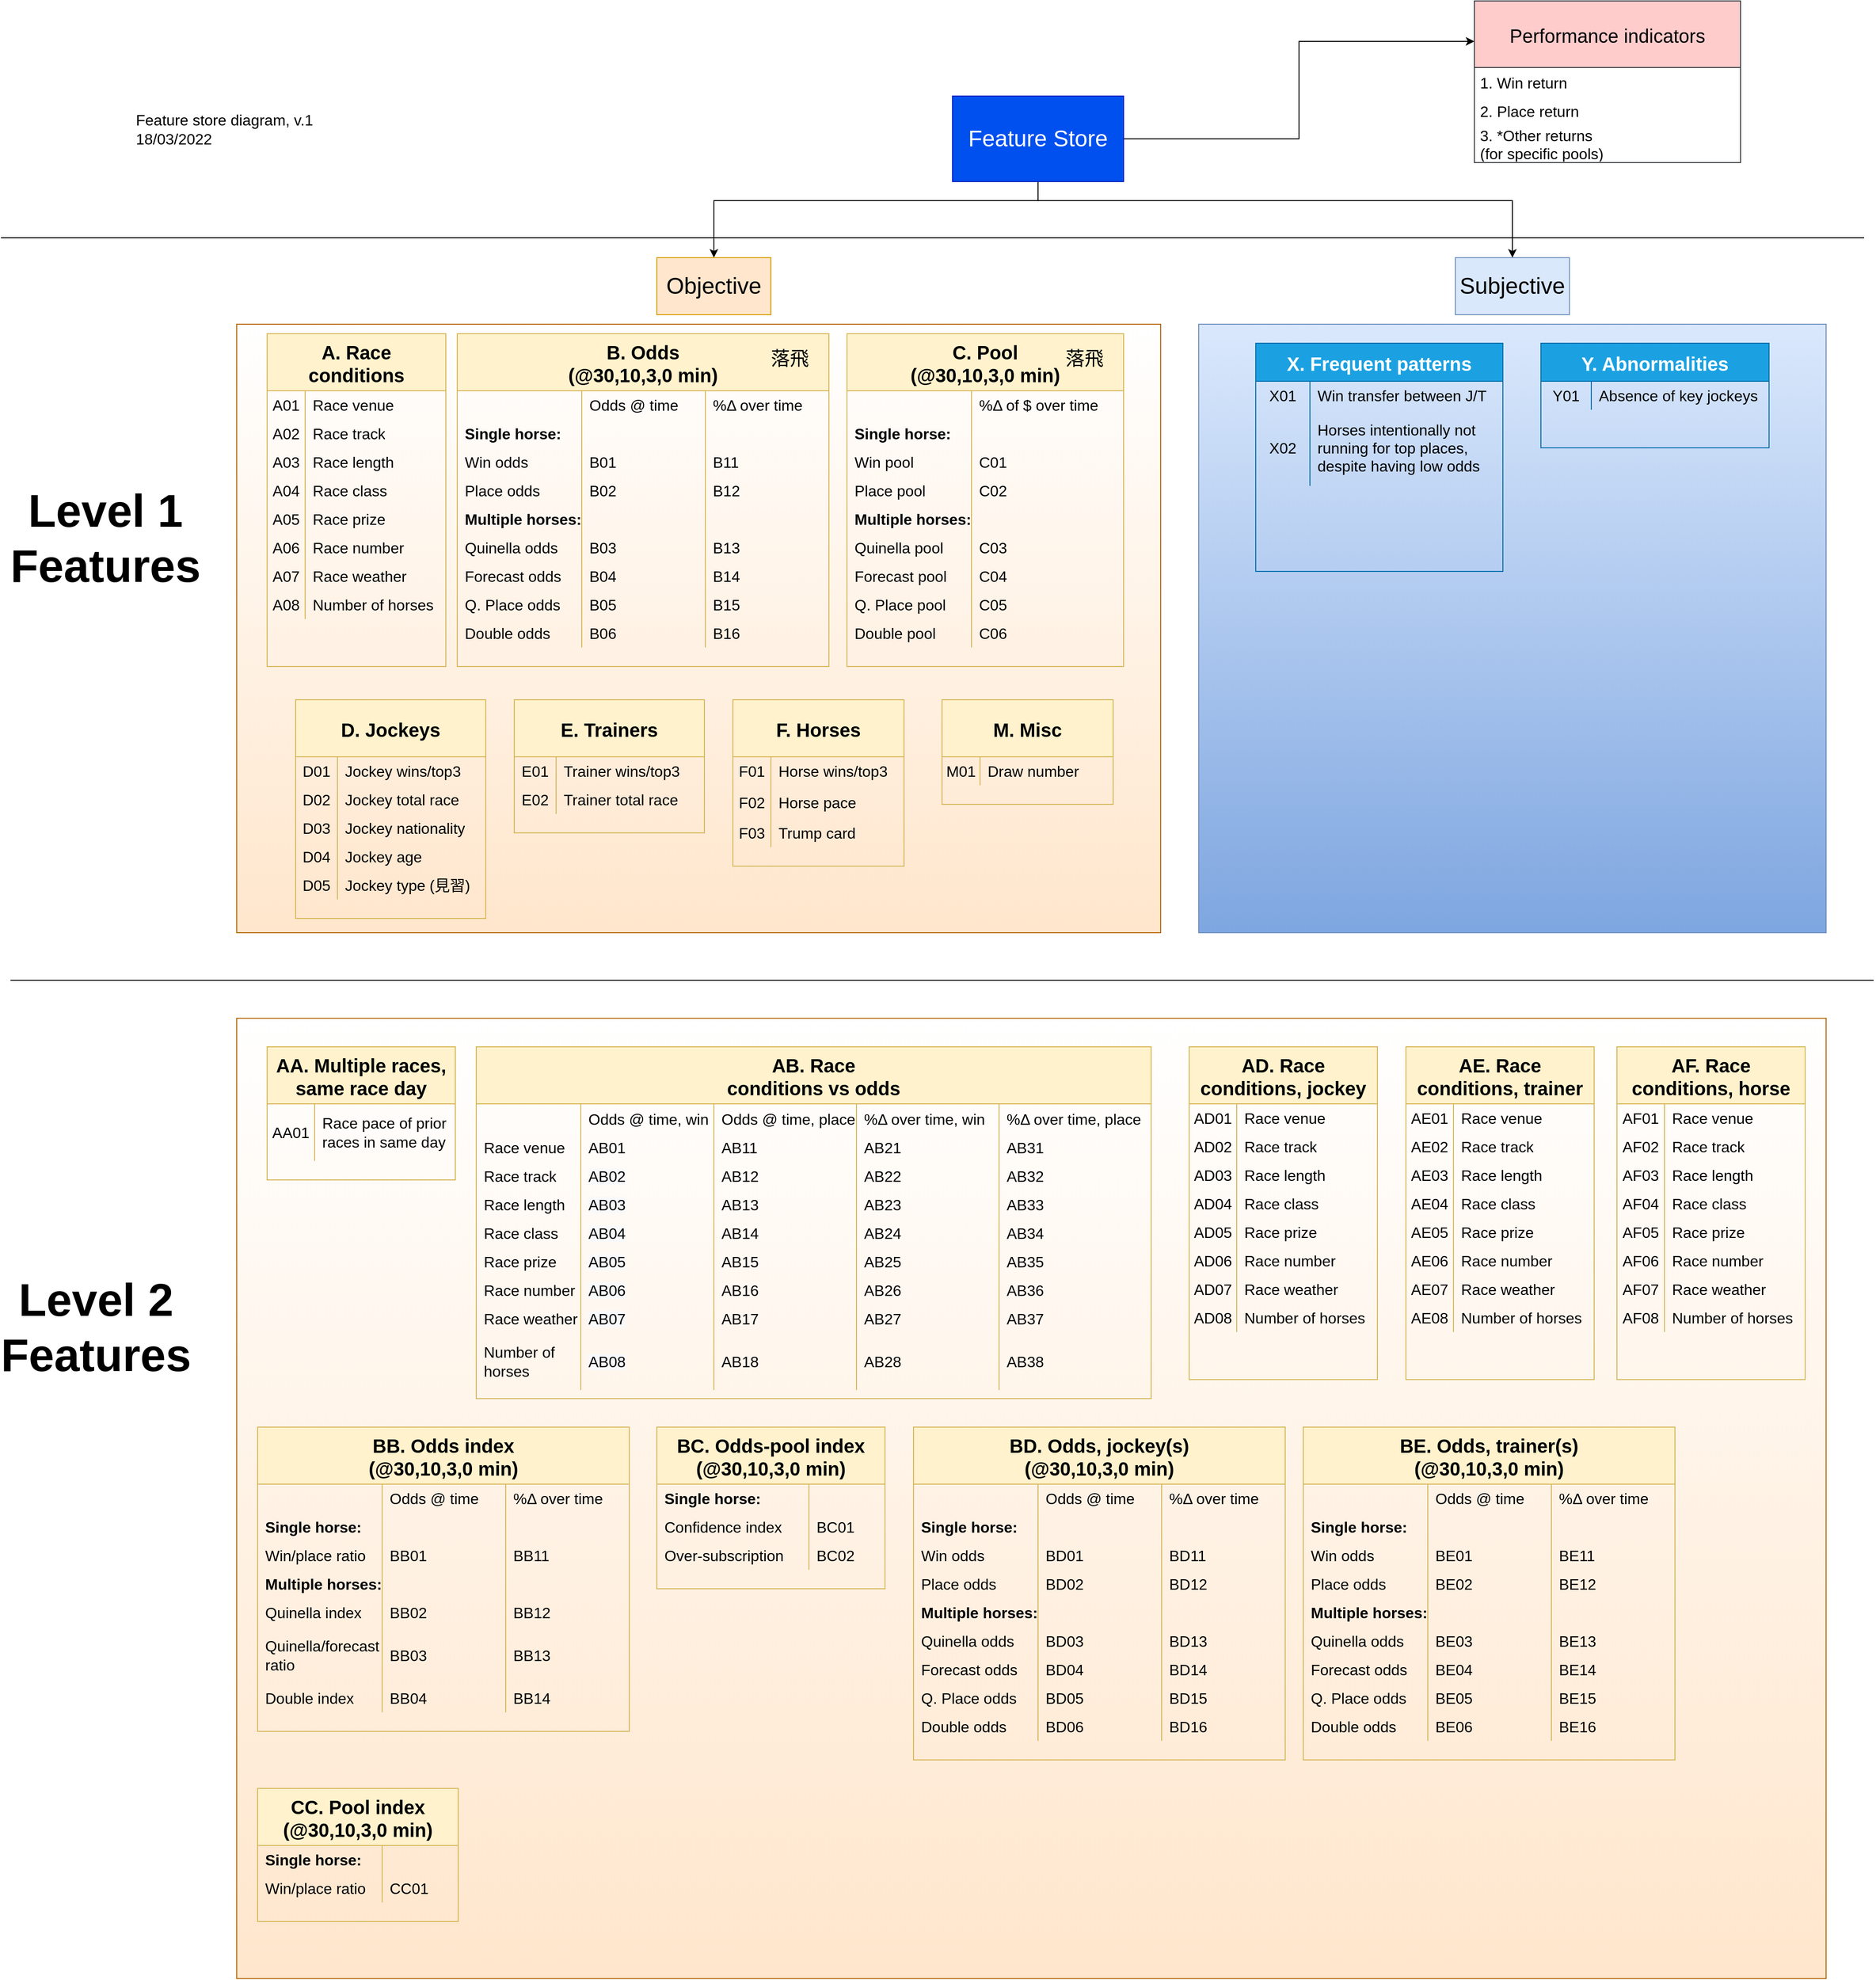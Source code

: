 <mxfile version="16.4.5" type="github" pages="2">
  <diagram id="pze5LqC1OGc9iw7PmwBF" name="Features">
    <mxGraphModel dx="2972" dy="2025" grid="1" gridSize="10" guides="1" tooltips="1" connect="1" arrows="1" fold="1" page="1" pageScale="1" pageWidth="1654" pageHeight="1169" math="0" shadow="0">
      <root>
        <mxCell id="0" />
        <mxCell id="1" parent="0" />
        <mxCell id="bfC8Gs6EkeiQIpocpHql-241" value="" style="rounded=0;whiteSpace=wrap;html=1;fontSize=20;fillColor=#dae8fc;gradientColor=#7ea6e0;gradientDirection=south;strokeColor=#6c8ebf;" vertex="1" parent="1">
          <mxGeometry x="1050" y="260" width="660" height="640" as="geometry" />
        </mxCell>
        <mxCell id="bfC8Gs6EkeiQIpocpHql-227" value="" style="rounded=0;whiteSpace=wrap;html=1;fontSize=20;fillColor=#FFE6CC;strokeColor=#b46504;gradientColor=#ffffff;gradientDirection=north;" vertex="1" parent="1">
          <mxGeometry x="38" y="260" width="972" height="640" as="geometry" />
        </mxCell>
        <mxCell id="bfC8Gs6EkeiQIpocpHql-242" style="edgeStyle=orthogonalEdgeStyle;rounded=0;orthogonalLoop=1;jettySize=auto;html=1;entryX=0.5;entryY=0;entryDx=0;entryDy=0;fontSize=20;" edge="1" parent="1" source="bfC8Gs6EkeiQIpocpHql-1" target="bfC8Gs6EkeiQIpocpHql-6">
          <mxGeometry relative="1" as="geometry">
            <Array as="points">
              <mxPoint x="881" y="130" />
              <mxPoint x="540" y="130" />
            </Array>
          </mxGeometry>
        </mxCell>
        <mxCell id="bfC8Gs6EkeiQIpocpHql-243" style="edgeStyle=orthogonalEdgeStyle;rounded=0;orthogonalLoop=1;jettySize=auto;html=1;exitX=0.5;exitY=1;exitDx=0;exitDy=0;entryX=0.5;entryY=0;entryDx=0;entryDy=0;fontSize=20;" edge="1" parent="1" source="bfC8Gs6EkeiQIpocpHql-1" target="bfC8Gs6EkeiQIpocpHql-7">
          <mxGeometry relative="1" as="geometry">
            <Array as="points">
              <mxPoint x="881" y="130" />
              <mxPoint x="1380" y="130" />
            </Array>
          </mxGeometry>
        </mxCell>
        <mxCell id="bfC8Gs6EkeiQIpocpHql-357" style="edgeStyle=orthogonalEdgeStyle;rounded=0;orthogonalLoop=1;jettySize=auto;html=1;exitX=1;exitY=0.5;exitDx=0;exitDy=0;entryX=0;entryY=0.25;entryDx=0;entryDy=0;fontSize=20;" edge="1" parent="1" source="bfC8Gs6EkeiQIpocpHql-1" target="bfC8Gs6EkeiQIpocpHql-17">
          <mxGeometry relative="1" as="geometry" />
        </mxCell>
        <mxCell id="bfC8Gs6EkeiQIpocpHql-1" value="Feature Store" style="rounded=0;whiteSpace=wrap;html=1;fontSize=24;fillColor=#0050ef;fontColor=#ffffff;strokeColor=#001DBC;" vertex="1" parent="1">
          <mxGeometry x="791" y="20" width="180" height="90" as="geometry" />
        </mxCell>
        <mxCell id="bfC8Gs6EkeiQIpocpHql-6" value="Objective" style="rounded=0;whiteSpace=wrap;html=1;fontSize=24;fillColor=#ffe6cc;strokeColor=#d79b00;" vertex="1" parent="1">
          <mxGeometry x="480" y="190" width="120" height="60" as="geometry" />
        </mxCell>
        <mxCell id="bfC8Gs6EkeiQIpocpHql-7" value="Subjective" style="rounded=0;whiteSpace=wrap;html=1;fontSize=24;fillColor=#dae8fc;strokeColor=#6c8ebf;" vertex="1" parent="1">
          <mxGeometry x="1320" y="190" width="120" height="60" as="geometry" />
        </mxCell>
        <mxCell id="bfC8Gs6EkeiQIpocpHql-12" value="" style="endArrow=none;html=1;rounded=0;fontSize=24;" edge="1" parent="1">
          <mxGeometry width="50" height="50" relative="1" as="geometry">
            <mxPoint x="-210" y="169" as="sourcePoint" />
            <mxPoint x="1750" y="169" as="targetPoint" />
          </mxGeometry>
        </mxCell>
        <mxCell id="bfC8Gs6EkeiQIpocpHql-17" value="Performance indicators" style="swimlane;fontStyle=0;childLayout=stackLayout;horizontal=1;startSize=70;horizontalStack=0;resizeParent=1;resizeParentMax=0;resizeLast=0;collapsible=1;marginBottom=0;fontSize=20;fillColor=#ffcccc;strokeColor=#36393d;" vertex="1" parent="1">
          <mxGeometry x="1340" y="-80" width="280" height="170" as="geometry" />
        </mxCell>
        <mxCell id="bfC8Gs6EkeiQIpocpHql-18" value="1. Win return" style="text;strokeColor=none;fillColor=none;align=left;verticalAlign=middle;spacingLeft=4;spacingRight=4;overflow=hidden;points=[[0,0.5],[1,0.5]];portConstraint=eastwest;rotatable=0;fontSize=16;" vertex="1" parent="bfC8Gs6EkeiQIpocpHql-17">
          <mxGeometry y="70" width="280" height="30" as="geometry" />
        </mxCell>
        <mxCell id="bfC8Gs6EkeiQIpocpHql-19" value="2. Place return" style="text;strokeColor=none;fillColor=none;align=left;verticalAlign=middle;spacingLeft=4;spacingRight=4;overflow=hidden;points=[[0,0.5],[1,0.5]];portConstraint=eastwest;rotatable=0;fontSize=16;" vertex="1" parent="bfC8Gs6EkeiQIpocpHql-17">
          <mxGeometry y="100" width="280" height="30" as="geometry" />
        </mxCell>
        <mxCell id="bfC8Gs6EkeiQIpocpHql-20" value="3. *Other returns &#xa;(for specific pools)" style="text;strokeColor=none;fillColor=none;align=left;verticalAlign=middle;spacingLeft=4;spacingRight=4;overflow=hidden;points=[[0,0.5],[1,0.5]];portConstraint=eastwest;rotatable=0;fontSize=16;" vertex="1" parent="bfC8Gs6EkeiQIpocpHql-17">
          <mxGeometry y="130" width="280" height="40" as="geometry" />
        </mxCell>
        <mxCell id="bfC8Gs6EkeiQIpocpHql-21" value="Pool" style="rounded=0;whiteSpace=wrap;html=1;fontSize=24;fillColor=#fff2cc;strokeColor=#d6b656;" vertex="1" parent="1">
          <mxGeometry x="490" y="270" width="120" height="60" as="geometry" />
        </mxCell>
        <mxCell id="bfC8Gs6EkeiQIpocpHql-22" value="A. Race&#xa;conditions" style="shape=table;startSize=60;container=1;collapsible=0;childLayout=tableLayout;fixedRows=1;rowLines=0;fontStyle=1;fontSize=20;fillColor=#fff2cc;strokeColor=#d6b656;" vertex="1" parent="1">
          <mxGeometry x="70" y="270" width="188" height="350" as="geometry" />
        </mxCell>
        <mxCell id="bfC8Gs6EkeiQIpocpHql-23" value="" style="shape=tableRow;horizontal=0;startSize=0;swimlaneHead=0;swimlaneBody=0;top=0;left=0;bottom=0;right=0;collapsible=0;dropTarget=0;fillColor=none;points=[[0,0.5],[1,0.5]];portConstraint=eastwest;fontSize=16;" vertex="1" parent="bfC8Gs6EkeiQIpocpHql-22">
          <mxGeometry y="60" width="188" height="30" as="geometry" />
        </mxCell>
        <mxCell id="bfC8Gs6EkeiQIpocpHql-24" value="A01" style="shape=partialRectangle;html=1;whiteSpace=wrap;connectable=0;fillColor=none;top=0;left=0;bottom=0;right=0;overflow=hidden;pointerEvents=1;fontSize=16;" vertex="1" parent="bfC8Gs6EkeiQIpocpHql-23">
          <mxGeometry width="40" height="30" as="geometry">
            <mxRectangle width="40" height="30" as="alternateBounds" />
          </mxGeometry>
        </mxCell>
        <mxCell id="bfC8Gs6EkeiQIpocpHql-25" value="Race venue" style="shape=partialRectangle;html=1;whiteSpace=wrap;connectable=0;fillColor=none;top=0;left=0;bottom=0;right=0;align=left;spacingLeft=6;overflow=hidden;fontSize=16;" vertex="1" parent="bfC8Gs6EkeiQIpocpHql-23">
          <mxGeometry x="40" width="148" height="30" as="geometry">
            <mxRectangle width="148" height="30" as="alternateBounds" />
          </mxGeometry>
        </mxCell>
        <mxCell id="bfC8Gs6EkeiQIpocpHql-26" value="" style="shape=tableRow;horizontal=0;startSize=0;swimlaneHead=0;swimlaneBody=0;top=0;left=0;bottom=0;right=0;collapsible=0;dropTarget=0;fillColor=none;points=[[0,0.5],[1,0.5]];portConstraint=eastwest;fontSize=16;" vertex="1" parent="bfC8Gs6EkeiQIpocpHql-22">
          <mxGeometry y="90" width="188" height="30" as="geometry" />
        </mxCell>
        <mxCell id="bfC8Gs6EkeiQIpocpHql-27" value="A02" style="shape=partialRectangle;html=1;whiteSpace=wrap;connectable=0;fillColor=none;top=0;left=0;bottom=0;right=0;overflow=hidden;fontSize=16;" vertex="1" parent="bfC8Gs6EkeiQIpocpHql-26">
          <mxGeometry width="40" height="30" as="geometry">
            <mxRectangle width="40" height="30" as="alternateBounds" />
          </mxGeometry>
        </mxCell>
        <mxCell id="bfC8Gs6EkeiQIpocpHql-28" value="Race track" style="shape=partialRectangle;html=1;whiteSpace=wrap;connectable=0;fillColor=none;top=0;left=0;bottom=0;right=0;align=left;spacingLeft=6;overflow=hidden;fontSize=16;" vertex="1" parent="bfC8Gs6EkeiQIpocpHql-26">
          <mxGeometry x="40" width="148" height="30" as="geometry">
            <mxRectangle width="148" height="30" as="alternateBounds" />
          </mxGeometry>
        </mxCell>
        <mxCell id="bfC8Gs6EkeiQIpocpHql-29" value="" style="shape=tableRow;horizontal=0;startSize=0;swimlaneHead=0;swimlaneBody=0;top=0;left=0;bottom=0;right=0;collapsible=0;dropTarget=0;fillColor=none;points=[[0,0.5],[1,0.5]];portConstraint=eastwest;fontSize=16;" vertex="1" parent="bfC8Gs6EkeiQIpocpHql-22">
          <mxGeometry y="120" width="188" height="30" as="geometry" />
        </mxCell>
        <mxCell id="bfC8Gs6EkeiQIpocpHql-30" value="A03" style="shape=partialRectangle;html=1;whiteSpace=wrap;connectable=0;fillColor=none;top=0;left=0;bottom=0;right=0;overflow=hidden;fontSize=16;" vertex="1" parent="bfC8Gs6EkeiQIpocpHql-29">
          <mxGeometry width="40" height="30" as="geometry">
            <mxRectangle width="40" height="30" as="alternateBounds" />
          </mxGeometry>
        </mxCell>
        <mxCell id="bfC8Gs6EkeiQIpocpHql-31" value="Race length" style="shape=partialRectangle;html=1;whiteSpace=wrap;connectable=0;fillColor=none;top=0;left=0;bottom=0;right=0;align=left;spacingLeft=6;overflow=hidden;fontSize=16;" vertex="1" parent="bfC8Gs6EkeiQIpocpHql-29">
          <mxGeometry x="40" width="148" height="30" as="geometry">
            <mxRectangle width="148" height="30" as="alternateBounds" />
          </mxGeometry>
        </mxCell>
        <mxCell id="bfC8Gs6EkeiQIpocpHql-34" style="shape=tableRow;horizontal=0;startSize=0;swimlaneHead=0;swimlaneBody=0;top=0;left=0;bottom=0;right=0;collapsible=0;dropTarget=0;fillColor=none;points=[[0,0.5],[1,0.5]];portConstraint=eastwest;fontSize=16;" vertex="1" parent="bfC8Gs6EkeiQIpocpHql-22">
          <mxGeometry y="150" width="188" height="30" as="geometry" />
        </mxCell>
        <mxCell id="bfC8Gs6EkeiQIpocpHql-35" value="A04" style="shape=partialRectangle;html=1;whiteSpace=wrap;connectable=0;fillColor=none;top=0;left=0;bottom=0;right=0;overflow=hidden;fontSize=16;" vertex="1" parent="bfC8Gs6EkeiQIpocpHql-34">
          <mxGeometry width="40" height="30" as="geometry">
            <mxRectangle width="40" height="30" as="alternateBounds" />
          </mxGeometry>
        </mxCell>
        <mxCell id="bfC8Gs6EkeiQIpocpHql-36" value="Race class" style="shape=partialRectangle;html=1;whiteSpace=wrap;connectable=0;fillColor=none;top=0;left=0;bottom=0;right=0;align=left;spacingLeft=6;overflow=hidden;fontSize=16;" vertex="1" parent="bfC8Gs6EkeiQIpocpHql-34">
          <mxGeometry x="40" width="148" height="30" as="geometry">
            <mxRectangle width="148" height="30" as="alternateBounds" />
          </mxGeometry>
        </mxCell>
        <mxCell id="bfC8Gs6EkeiQIpocpHql-37" style="shape=tableRow;horizontal=0;startSize=0;swimlaneHead=0;swimlaneBody=0;top=0;left=0;bottom=0;right=0;collapsible=0;dropTarget=0;fillColor=none;points=[[0,0.5],[1,0.5]];portConstraint=eastwest;fontSize=16;" vertex="1" parent="bfC8Gs6EkeiQIpocpHql-22">
          <mxGeometry y="180" width="188" height="30" as="geometry" />
        </mxCell>
        <mxCell id="bfC8Gs6EkeiQIpocpHql-38" value="A05" style="shape=partialRectangle;html=1;whiteSpace=wrap;connectable=0;fillColor=none;top=0;left=0;bottom=0;right=0;overflow=hidden;fontSize=16;" vertex="1" parent="bfC8Gs6EkeiQIpocpHql-37">
          <mxGeometry width="40" height="30" as="geometry">
            <mxRectangle width="40" height="30" as="alternateBounds" />
          </mxGeometry>
        </mxCell>
        <mxCell id="bfC8Gs6EkeiQIpocpHql-39" value="Race prize" style="shape=partialRectangle;html=1;whiteSpace=wrap;connectable=0;fillColor=none;top=0;left=0;bottom=0;right=0;align=left;spacingLeft=6;overflow=hidden;fontSize=16;" vertex="1" parent="bfC8Gs6EkeiQIpocpHql-37">
          <mxGeometry x="40" width="148" height="30" as="geometry">
            <mxRectangle width="148" height="30" as="alternateBounds" />
          </mxGeometry>
        </mxCell>
        <mxCell id="bfC8Gs6EkeiQIpocpHql-40" style="shape=tableRow;horizontal=0;startSize=0;swimlaneHead=0;swimlaneBody=0;top=0;left=0;bottom=0;right=0;collapsible=0;dropTarget=0;fillColor=none;points=[[0,0.5],[1,0.5]];portConstraint=eastwest;fontSize=16;" vertex="1" parent="bfC8Gs6EkeiQIpocpHql-22">
          <mxGeometry y="210" width="188" height="30" as="geometry" />
        </mxCell>
        <mxCell id="bfC8Gs6EkeiQIpocpHql-41" value="A06" style="shape=partialRectangle;html=1;whiteSpace=wrap;connectable=0;fillColor=none;top=0;left=0;bottom=0;right=0;overflow=hidden;fontSize=16;" vertex="1" parent="bfC8Gs6EkeiQIpocpHql-40">
          <mxGeometry width="40" height="30" as="geometry">
            <mxRectangle width="40" height="30" as="alternateBounds" />
          </mxGeometry>
        </mxCell>
        <mxCell id="bfC8Gs6EkeiQIpocpHql-42" value="Race number" style="shape=partialRectangle;html=1;whiteSpace=wrap;connectable=0;fillColor=none;top=0;left=0;bottom=0;right=0;align=left;spacingLeft=6;overflow=hidden;fontSize=16;" vertex="1" parent="bfC8Gs6EkeiQIpocpHql-40">
          <mxGeometry x="40" width="148" height="30" as="geometry">
            <mxRectangle width="148" height="30" as="alternateBounds" />
          </mxGeometry>
        </mxCell>
        <mxCell id="bfC8Gs6EkeiQIpocpHql-166" style="shape=tableRow;horizontal=0;startSize=0;swimlaneHead=0;swimlaneBody=0;top=0;left=0;bottom=0;right=0;collapsible=0;dropTarget=0;fillColor=none;points=[[0,0.5],[1,0.5]];portConstraint=eastwest;fontSize=16;" vertex="1" parent="bfC8Gs6EkeiQIpocpHql-22">
          <mxGeometry y="240" width="188" height="30" as="geometry" />
        </mxCell>
        <mxCell id="bfC8Gs6EkeiQIpocpHql-167" value="A07" style="shape=partialRectangle;html=1;whiteSpace=wrap;connectable=0;fillColor=none;top=0;left=0;bottom=0;right=0;overflow=hidden;fontSize=16;" vertex="1" parent="bfC8Gs6EkeiQIpocpHql-166">
          <mxGeometry width="40" height="30" as="geometry">
            <mxRectangle width="40" height="30" as="alternateBounds" />
          </mxGeometry>
        </mxCell>
        <mxCell id="bfC8Gs6EkeiQIpocpHql-168" value="Race weather" style="shape=partialRectangle;html=1;whiteSpace=wrap;connectable=0;fillColor=none;top=0;left=0;bottom=0;right=0;align=left;spacingLeft=6;overflow=hidden;fontSize=16;" vertex="1" parent="bfC8Gs6EkeiQIpocpHql-166">
          <mxGeometry x="40" width="148" height="30" as="geometry">
            <mxRectangle width="148" height="30" as="alternateBounds" />
          </mxGeometry>
        </mxCell>
        <mxCell id="bfC8Gs6EkeiQIpocpHql-169" style="shape=tableRow;horizontal=0;startSize=0;swimlaneHead=0;swimlaneBody=0;top=0;left=0;bottom=0;right=0;collapsible=0;dropTarget=0;fillColor=none;points=[[0,0.5],[1,0.5]];portConstraint=eastwest;fontSize=16;" vertex="1" parent="bfC8Gs6EkeiQIpocpHql-22">
          <mxGeometry y="270" width="188" height="30" as="geometry" />
        </mxCell>
        <mxCell id="bfC8Gs6EkeiQIpocpHql-170" value="A08" style="shape=partialRectangle;html=1;whiteSpace=wrap;connectable=0;fillColor=none;top=0;left=0;bottom=0;right=0;overflow=hidden;fontSize=16;" vertex="1" parent="bfC8Gs6EkeiQIpocpHql-169">
          <mxGeometry width="40" height="30" as="geometry">
            <mxRectangle width="40" height="30" as="alternateBounds" />
          </mxGeometry>
        </mxCell>
        <mxCell id="bfC8Gs6EkeiQIpocpHql-171" value="Number of horses" style="shape=partialRectangle;html=1;whiteSpace=wrap;connectable=0;fillColor=none;top=0;left=0;bottom=0;right=0;align=left;spacingLeft=6;overflow=hidden;fontSize=16;" vertex="1" parent="bfC8Gs6EkeiQIpocpHql-169">
          <mxGeometry x="40" width="148" height="30" as="geometry">
            <mxRectangle width="148" height="30" as="alternateBounds" />
          </mxGeometry>
        </mxCell>
        <mxCell id="bfC8Gs6EkeiQIpocpHql-33" value="Feature store diagram, v.1&lt;br style=&quot;font-size: 16px;&quot;&gt;18/03/2022" style="text;html=1;strokeColor=none;fillColor=none;align=left;verticalAlign=middle;whiteSpace=wrap;rounded=0;fontSize=16;" vertex="1" parent="1">
          <mxGeometry x="-70" y="20" width="260" height="70" as="geometry" />
        </mxCell>
        <mxCell id="bfC8Gs6EkeiQIpocpHql-43" value="B. Odds&#xa;(@30,10,3,0 min)" style="shape=table;startSize=60;container=1;collapsible=0;childLayout=tableLayout;fixedRows=1;rowLines=0;fontStyle=1;fontSize=20;fillColor=#fff2cc;strokeColor=#d6b656;" vertex="1" parent="1">
          <mxGeometry x="270" y="270" width="391" height="350" as="geometry" />
        </mxCell>
        <mxCell id="bfC8Gs6EkeiQIpocpHql-68" style="shape=tableRow;horizontal=0;startSize=0;swimlaneHead=0;swimlaneBody=0;top=0;left=0;bottom=0;right=0;collapsible=0;dropTarget=0;fillColor=none;points=[[0,0.5],[1,0.5]];portConstraint=eastwest;fontSize=16;" vertex="1" parent="bfC8Gs6EkeiQIpocpHql-43">
          <mxGeometry y="60" width="391" height="30" as="geometry" />
        </mxCell>
        <mxCell id="bfC8Gs6EkeiQIpocpHql-70" style="shape=partialRectangle;html=1;whiteSpace=wrap;connectable=0;fillColor=none;top=0;left=0;bottom=0;right=0;align=left;spacingLeft=6;overflow=hidden;fontSize=16;" vertex="1" parent="bfC8Gs6EkeiQIpocpHql-68">
          <mxGeometry width="131" height="30" as="geometry">
            <mxRectangle width="131" height="30" as="alternateBounds" />
          </mxGeometry>
        </mxCell>
        <mxCell id="bfC8Gs6EkeiQIpocpHql-71" value="Odds @ time" style="shape=partialRectangle;html=1;whiteSpace=wrap;connectable=0;fillColor=none;top=0;left=0;bottom=0;right=0;align=left;spacingLeft=6;overflow=hidden;fontSize=16;" vertex="1" parent="bfC8Gs6EkeiQIpocpHql-68">
          <mxGeometry x="131" width="130" height="30" as="geometry">
            <mxRectangle width="130" height="30" as="alternateBounds" />
          </mxGeometry>
        </mxCell>
        <mxCell id="bfC8Gs6EkeiQIpocpHql-78" value="%Δ over time" style="shape=partialRectangle;html=1;whiteSpace=wrap;connectable=0;fillColor=none;top=0;left=0;bottom=0;right=0;align=left;spacingLeft=6;overflow=hidden;fontSize=16;" vertex="1" parent="bfC8Gs6EkeiQIpocpHql-68">
          <mxGeometry x="261" width="130" height="30" as="geometry">
            <mxRectangle width="130" height="30" as="alternateBounds" />
          </mxGeometry>
        </mxCell>
        <mxCell id="bfC8Gs6EkeiQIpocpHql-85" style="shape=tableRow;horizontal=0;startSize=0;swimlaneHead=0;swimlaneBody=0;top=0;left=0;bottom=0;right=0;collapsible=0;dropTarget=0;fillColor=none;points=[[0,0.5],[1,0.5]];portConstraint=eastwest;fontSize=16;" vertex="1" parent="bfC8Gs6EkeiQIpocpHql-43">
          <mxGeometry y="90" width="391" height="30" as="geometry" />
        </mxCell>
        <mxCell id="bfC8Gs6EkeiQIpocpHql-86" value="Single horse:" style="shape=partialRectangle;html=1;whiteSpace=wrap;connectable=0;fillColor=none;top=0;left=0;bottom=0;right=0;align=left;spacingLeft=6;overflow=hidden;fontSize=16;fontStyle=1" vertex="1" parent="bfC8Gs6EkeiQIpocpHql-85">
          <mxGeometry width="131" height="30" as="geometry">
            <mxRectangle width="131" height="30" as="alternateBounds" />
          </mxGeometry>
        </mxCell>
        <mxCell id="bfC8Gs6EkeiQIpocpHql-87" style="shape=partialRectangle;html=1;whiteSpace=wrap;connectable=0;fillColor=none;top=0;left=0;bottom=0;right=0;align=left;spacingLeft=6;overflow=hidden;fontSize=16;" vertex="1" parent="bfC8Gs6EkeiQIpocpHql-85">
          <mxGeometry x="131" width="130" height="30" as="geometry">
            <mxRectangle width="130" height="30" as="alternateBounds" />
          </mxGeometry>
        </mxCell>
        <mxCell id="bfC8Gs6EkeiQIpocpHql-88" style="shape=partialRectangle;html=1;whiteSpace=wrap;connectable=0;fillColor=none;top=0;left=0;bottom=0;right=0;align=left;spacingLeft=6;overflow=hidden;fontSize=16;" vertex="1" parent="bfC8Gs6EkeiQIpocpHql-85">
          <mxGeometry x="261" width="130" height="30" as="geometry">
            <mxRectangle width="130" height="30" as="alternateBounds" />
          </mxGeometry>
        </mxCell>
        <mxCell id="bfC8Gs6EkeiQIpocpHql-44" value="" style="shape=tableRow;horizontal=0;startSize=0;swimlaneHead=0;swimlaneBody=0;top=0;left=0;bottom=0;right=0;collapsible=0;dropTarget=0;fillColor=none;points=[[0,0.5],[1,0.5]];portConstraint=eastwest;fontSize=16;" vertex="1" parent="bfC8Gs6EkeiQIpocpHql-43">
          <mxGeometry y="120" width="391" height="30" as="geometry" />
        </mxCell>
        <mxCell id="bfC8Gs6EkeiQIpocpHql-46" value="Win odds" style="shape=partialRectangle;html=1;whiteSpace=wrap;connectable=0;fillColor=none;top=0;left=0;bottom=0;right=0;align=left;spacingLeft=6;overflow=hidden;fontSize=16;" vertex="1" parent="bfC8Gs6EkeiQIpocpHql-44">
          <mxGeometry width="131" height="30" as="geometry">
            <mxRectangle width="131" height="30" as="alternateBounds" />
          </mxGeometry>
        </mxCell>
        <mxCell id="bfC8Gs6EkeiQIpocpHql-62" value="B01" style="shape=partialRectangle;html=1;whiteSpace=wrap;connectable=0;fillColor=none;top=0;left=0;bottom=0;right=0;align=left;spacingLeft=6;overflow=hidden;fontSize=16;" vertex="1" parent="bfC8Gs6EkeiQIpocpHql-44">
          <mxGeometry x="131" width="130" height="30" as="geometry">
            <mxRectangle width="130" height="30" as="alternateBounds" />
          </mxGeometry>
        </mxCell>
        <mxCell id="bfC8Gs6EkeiQIpocpHql-79" value="B11" style="shape=partialRectangle;html=1;whiteSpace=wrap;connectable=0;fillColor=none;top=0;left=0;bottom=0;right=0;align=left;spacingLeft=6;overflow=hidden;fontSize=16;" vertex="1" parent="bfC8Gs6EkeiQIpocpHql-44">
          <mxGeometry x="261" width="130" height="30" as="geometry">
            <mxRectangle width="130" height="30" as="alternateBounds" />
          </mxGeometry>
        </mxCell>
        <mxCell id="bfC8Gs6EkeiQIpocpHql-47" value="" style="shape=tableRow;horizontal=0;startSize=0;swimlaneHead=0;swimlaneBody=0;top=0;left=0;bottom=0;right=0;collapsible=0;dropTarget=0;fillColor=none;points=[[0,0.5],[1,0.5]];portConstraint=eastwest;fontSize=16;" vertex="1" parent="bfC8Gs6EkeiQIpocpHql-43">
          <mxGeometry y="150" width="391" height="30" as="geometry" />
        </mxCell>
        <mxCell id="bfC8Gs6EkeiQIpocpHql-49" value="Place odds" style="shape=partialRectangle;html=1;whiteSpace=wrap;connectable=0;fillColor=none;top=0;left=0;bottom=0;right=0;align=left;spacingLeft=6;overflow=hidden;fontSize=16;" vertex="1" parent="bfC8Gs6EkeiQIpocpHql-47">
          <mxGeometry width="131" height="30" as="geometry">
            <mxRectangle width="131" height="30" as="alternateBounds" />
          </mxGeometry>
        </mxCell>
        <mxCell id="bfC8Gs6EkeiQIpocpHql-63" value="B02" style="shape=partialRectangle;html=1;whiteSpace=wrap;connectable=0;fillColor=none;top=0;left=0;bottom=0;right=0;align=left;spacingLeft=6;overflow=hidden;fontSize=16;" vertex="1" parent="bfC8Gs6EkeiQIpocpHql-47">
          <mxGeometry x="131" width="130" height="30" as="geometry">
            <mxRectangle width="130" height="30" as="alternateBounds" />
          </mxGeometry>
        </mxCell>
        <mxCell id="bfC8Gs6EkeiQIpocpHql-80" value="B12" style="shape=partialRectangle;html=1;whiteSpace=wrap;connectable=0;fillColor=none;top=0;left=0;bottom=0;right=0;align=left;spacingLeft=6;overflow=hidden;fontSize=16;" vertex="1" parent="bfC8Gs6EkeiQIpocpHql-47">
          <mxGeometry x="261" width="130" height="30" as="geometry">
            <mxRectangle width="130" height="30" as="alternateBounds" />
          </mxGeometry>
        </mxCell>
        <mxCell id="bfC8Gs6EkeiQIpocpHql-89" style="shape=tableRow;horizontal=0;startSize=0;swimlaneHead=0;swimlaneBody=0;top=0;left=0;bottom=0;right=0;collapsible=0;dropTarget=0;fillColor=none;points=[[0,0.5],[1,0.5]];portConstraint=eastwest;fontSize=16;" vertex="1" parent="bfC8Gs6EkeiQIpocpHql-43">
          <mxGeometry y="180" width="391" height="30" as="geometry" />
        </mxCell>
        <mxCell id="bfC8Gs6EkeiQIpocpHql-90" value="&lt;b&gt;Multiple horses:&lt;/b&gt;" style="shape=partialRectangle;html=1;whiteSpace=wrap;connectable=0;fillColor=none;top=0;left=0;bottom=0;right=0;align=left;spacingLeft=6;overflow=hidden;fontSize=16;" vertex="1" parent="bfC8Gs6EkeiQIpocpHql-89">
          <mxGeometry width="131" height="30" as="geometry">
            <mxRectangle width="131" height="30" as="alternateBounds" />
          </mxGeometry>
        </mxCell>
        <mxCell id="bfC8Gs6EkeiQIpocpHql-91" style="shape=partialRectangle;html=1;whiteSpace=wrap;connectable=0;fillColor=none;top=0;left=0;bottom=0;right=0;align=left;spacingLeft=6;overflow=hidden;fontSize=16;" vertex="1" parent="bfC8Gs6EkeiQIpocpHql-89">
          <mxGeometry x="131" width="130" height="30" as="geometry">
            <mxRectangle width="130" height="30" as="alternateBounds" />
          </mxGeometry>
        </mxCell>
        <mxCell id="bfC8Gs6EkeiQIpocpHql-92" style="shape=partialRectangle;html=1;whiteSpace=wrap;connectable=0;fillColor=none;top=0;left=0;bottom=0;right=0;align=left;spacingLeft=6;overflow=hidden;fontSize=16;" vertex="1" parent="bfC8Gs6EkeiQIpocpHql-89">
          <mxGeometry x="261" width="130" height="30" as="geometry">
            <mxRectangle width="130" height="30" as="alternateBounds" />
          </mxGeometry>
        </mxCell>
        <mxCell id="bfC8Gs6EkeiQIpocpHql-50" value="" style="shape=tableRow;horizontal=0;startSize=0;swimlaneHead=0;swimlaneBody=0;top=0;left=0;bottom=0;right=0;collapsible=0;dropTarget=0;fillColor=none;points=[[0,0.5],[1,0.5]];portConstraint=eastwest;fontSize=16;" vertex="1" parent="bfC8Gs6EkeiQIpocpHql-43">
          <mxGeometry y="210" width="391" height="30" as="geometry" />
        </mxCell>
        <mxCell id="bfC8Gs6EkeiQIpocpHql-52" value="Quinella odds" style="shape=partialRectangle;html=1;whiteSpace=wrap;connectable=0;fillColor=none;top=0;left=0;bottom=0;right=0;align=left;spacingLeft=6;overflow=hidden;fontSize=16;" vertex="1" parent="bfC8Gs6EkeiQIpocpHql-50">
          <mxGeometry width="131" height="30" as="geometry">
            <mxRectangle width="131" height="30" as="alternateBounds" />
          </mxGeometry>
        </mxCell>
        <mxCell id="bfC8Gs6EkeiQIpocpHql-64" value="B03" style="shape=partialRectangle;html=1;whiteSpace=wrap;connectable=0;fillColor=none;top=0;left=0;bottom=0;right=0;align=left;spacingLeft=6;overflow=hidden;fontSize=16;" vertex="1" parent="bfC8Gs6EkeiQIpocpHql-50">
          <mxGeometry x="131" width="130" height="30" as="geometry">
            <mxRectangle width="130" height="30" as="alternateBounds" />
          </mxGeometry>
        </mxCell>
        <mxCell id="bfC8Gs6EkeiQIpocpHql-81" value="B13" style="shape=partialRectangle;html=1;whiteSpace=wrap;connectable=0;fillColor=none;top=0;left=0;bottom=0;right=0;align=left;spacingLeft=6;overflow=hidden;fontSize=16;" vertex="1" parent="bfC8Gs6EkeiQIpocpHql-50">
          <mxGeometry x="261" width="130" height="30" as="geometry">
            <mxRectangle width="130" height="30" as="alternateBounds" />
          </mxGeometry>
        </mxCell>
        <mxCell id="bfC8Gs6EkeiQIpocpHql-53" style="shape=tableRow;horizontal=0;startSize=0;swimlaneHead=0;swimlaneBody=0;top=0;left=0;bottom=0;right=0;collapsible=0;dropTarget=0;fillColor=none;points=[[0,0.5],[1,0.5]];portConstraint=eastwest;fontSize=16;" vertex="1" parent="bfC8Gs6EkeiQIpocpHql-43">
          <mxGeometry y="240" width="391" height="30" as="geometry" />
        </mxCell>
        <mxCell id="bfC8Gs6EkeiQIpocpHql-55" value="Forecast odds" style="shape=partialRectangle;html=1;whiteSpace=wrap;connectable=0;fillColor=none;top=0;left=0;bottom=0;right=0;align=left;spacingLeft=6;overflow=hidden;fontSize=16;" vertex="1" parent="bfC8Gs6EkeiQIpocpHql-53">
          <mxGeometry width="131" height="30" as="geometry">
            <mxRectangle width="131" height="30" as="alternateBounds" />
          </mxGeometry>
        </mxCell>
        <mxCell id="bfC8Gs6EkeiQIpocpHql-65" value="B04" style="shape=partialRectangle;html=1;whiteSpace=wrap;connectable=0;fillColor=none;top=0;left=0;bottom=0;right=0;align=left;spacingLeft=6;overflow=hidden;fontSize=16;" vertex="1" parent="bfC8Gs6EkeiQIpocpHql-53">
          <mxGeometry x="131" width="130" height="30" as="geometry">
            <mxRectangle width="130" height="30" as="alternateBounds" />
          </mxGeometry>
        </mxCell>
        <mxCell id="bfC8Gs6EkeiQIpocpHql-82" value="B14" style="shape=partialRectangle;html=1;whiteSpace=wrap;connectable=0;fillColor=none;top=0;left=0;bottom=0;right=0;align=left;spacingLeft=6;overflow=hidden;fontSize=16;" vertex="1" parent="bfC8Gs6EkeiQIpocpHql-53">
          <mxGeometry x="261" width="130" height="30" as="geometry">
            <mxRectangle width="130" height="30" as="alternateBounds" />
          </mxGeometry>
        </mxCell>
        <mxCell id="bfC8Gs6EkeiQIpocpHql-56" style="shape=tableRow;horizontal=0;startSize=0;swimlaneHead=0;swimlaneBody=0;top=0;left=0;bottom=0;right=0;collapsible=0;dropTarget=0;fillColor=none;points=[[0,0.5],[1,0.5]];portConstraint=eastwest;fontSize=16;" vertex="1" parent="bfC8Gs6EkeiQIpocpHql-43">
          <mxGeometry y="270" width="391" height="30" as="geometry" />
        </mxCell>
        <mxCell id="bfC8Gs6EkeiQIpocpHql-58" value="Q. Place odds" style="shape=partialRectangle;html=1;whiteSpace=wrap;connectable=0;fillColor=none;top=0;left=0;bottom=0;right=0;align=left;spacingLeft=6;overflow=hidden;fontSize=16;" vertex="1" parent="bfC8Gs6EkeiQIpocpHql-56">
          <mxGeometry width="131" height="30" as="geometry">
            <mxRectangle width="131" height="30" as="alternateBounds" />
          </mxGeometry>
        </mxCell>
        <mxCell id="bfC8Gs6EkeiQIpocpHql-66" value="B05" style="shape=partialRectangle;html=1;whiteSpace=wrap;connectable=0;fillColor=none;top=0;left=0;bottom=0;right=0;align=left;spacingLeft=6;overflow=hidden;fontSize=16;" vertex="1" parent="bfC8Gs6EkeiQIpocpHql-56">
          <mxGeometry x="131" width="130" height="30" as="geometry">
            <mxRectangle width="130" height="30" as="alternateBounds" />
          </mxGeometry>
        </mxCell>
        <mxCell id="bfC8Gs6EkeiQIpocpHql-83" value="B15" style="shape=partialRectangle;html=1;whiteSpace=wrap;connectable=0;fillColor=none;top=0;left=0;bottom=0;right=0;align=left;spacingLeft=6;overflow=hidden;fontSize=16;" vertex="1" parent="bfC8Gs6EkeiQIpocpHql-56">
          <mxGeometry x="261" width="130" height="30" as="geometry">
            <mxRectangle width="130" height="30" as="alternateBounds" />
          </mxGeometry>
        </mxCell>
        <mxCell id="bfC8Gs6EkeiQIpocpHql-59" style="shape=tableRow;horizontal=0;startSize=0;swimlaneHead=0;swimlaneBody=0;top=0;left=0;bottom=0;right=0;collapsible=0;dropTarget=0;fillColor=none;points=[[0,0.5],[1,0.5]];portConstraint=eastwest;fontSize=16;" vertex="1" parent="bfC8Gs6EkeiQIpocpHql-43">
          <mxGeometry y="300" width="391" height="30" as="geometry" />
        </mxCell>
        <mxCell id="bfC8Gs6EkeiQIpocpHql-61" value="Double odds" style="shape=partialRectangle;html=1;whiteSpace=wrap;connectable=0;fillColor=none;top=0;left=0;bottom=0;right=0;align=left;spacingLeft=6;overflow=hidden;fontSize=16;" vertex="1" parent="bfC8Gs6EkeiQIpocpHql-59">
          <mxGeometry width="131" height="30" as="geometry">
            <mxRectangle width="131" height="30" as="alternateBounds" />
          </mxGeometry>
        </mxCell>
        <mxCell id="bfC8Gs6EkeiQIpocpHql-67" value="B06" style="shape=partialRectangle;html=1;whiteSpace=wrap;connectable=0;fillColor=none;top=0;left=0;bottom=0;right=0;align=left;spacingLeft=6;overflow=hidden;fontSize=16;" vertex="1" parent="bfC8Gs6EkeiQIpocpHql-59">
          <mxGeometry x="131" width="130" height="30" as="geometry">
            <mxRectangle width="130" height="30" as="alternateBounds" />
          </mxGeometry>
        </mxCell>
        <mxCell id="bfC8Gs6EkeiQIpocpHql-84" value="B16" style="shape=partialRectangle;html=1;whiteSpace=wrap;connectable=0;fillColor=none;top=0;left=0;bottom=0;right=0;align=left;spacingLeft=6;overflow=hidden;fontSize=16;" vertex="1" parent="bfC8Gs6EkeiQIpocpHql-59">
          <mxGeometry x="261" width="130" height="30" as="geometry">
            <mxRectangle width="130" height="30" as="alternateBounds" />
          </mxGeometry>
        </mxCell>
        <mxCell id="bfC8Gs6EkeiQIpocpHql-93" value="F. Horses" style="shape=table;startSize=60;container=1;collapsible=0;childLayout=tableLayout;fixedRows=1;rowLines=0;fontStyle=1;fontSize=20;fillColor=#fff2cc;strokeColor=#d6b656;" vertex="1" parent="1">
          <mxGeometry x="560" y="655" width="180" height="175.0" as="geometry" />
        </mxCell>
        <mxCell id="bfC8Gs6EkeiQIpocpHql-94" value="" style="shape=tableRow;horizontal=0;startSize=0;swimlaneHead=0;swimlaneBody=0;top=0;left=0;bottom=0;right=0;collapsible=0;dropTarget=0;fillColor=none;points=[[0,0.5],[1,0.5]];portConstraint=eastwest;fontSize=16;" vertex="1" parent="bfC8Gs6EkeiQIpocpHql-93">
          <mxGeometry y="60" width="180" height="30" as="geometry" />
        </mxCell>
        <mxCell id="bfC8Gs6EkeiQIpocpHql-95" value="F01" style="shape=partialRectangle;html=1;whiteSpace=wrap;connectable=0;fillColor=none;top=0;left=0;bottom=0;right=0;overflow=hidden;pointerEvents=1;fontSize=16;" vertex="1" parent="bfC8Gs6EkeiQIpocpHql-94">
          <mxGeometry width="40" height="30" as="geometry">
            <mxRectangle width="40" height="30" as="alternateBounds" />
          </mxGeometry>
        </mxCell>
        <mxCell id="bfC8Gs6EkeiQIpocpHql-96" value="Horse wins/top3" style="shape=partialRectangle;html=1;whiteSpace=wrap;connectable=0;fillColor=none;top=0;left=0;bottom=0;right=0;align=left;spacingLeft=6;overflow=hidden;fontSize=16;" vertex="1" parent="bfC8Gs6EkeiQIpocpHql-94">
          <mxGeometry x="40" width="140" height="30" as="geometry">
            <mxRectangle width="140" height="30" as="alternateBounds" />
          </mxGeometry>
        </mxCell>
        <mxCell id="bfC8Gs6EkeiQIpocpHql-97" value="" style="shape=tableRow;horizontal=0;startSize=0;swimlaneHead=0;swimlaneBody=0;top=0;left=0;bottom=0;right=0;collapsible=0;dropTarget=0;fillColor=none;points=[[0,0.5],[1,0.5]];portConstraint=eastwest;fontSize=16;" vertex="1" parent="bfC8Gs6EkeiQIpocpHql-93">
          <mxGeometry y="90" width="180" height="35" as="geometry" />
        </mxCell>
        <mxCell id="bfC8Gs6EkeiQIpocpHql-98" value="F02" style="shape=partialRectangle;html=1;whiteSpace=wrap;connectable=0;fillColor=none;top=0;left=0;bottom=0;right=0;overflow=hidden;fontSize=16;" vertex="1" parent="bfC8Gs6EkeiQIpocpHql-97">
          <mxGeometry width="40" height="35" as="geometry">
            <mxRectangle width="40" height="35" as="alternateBounds" />
          </mxGeometry>
        </mxCell>
        <mxCell id="bfC8Gs6EkeiQIpocpHql-99" value="Horse pace" style="shape=partialRectangle;html=1;whiteSpace=wrap;connectable=0;fillColor=none;top=0;left=0;bottom=0;right=0;align=left;spacingLeft=6;overflow=hidden;fontSize=16;" vertex="1" parent="bfC8Gs6EkeiQIpocpHql-97">
          <mxGeometry x="40" width="140" height="35" as="geometry">
            <mxRectangle width="140" height="35" as="alternateBounds" />
          </mxGeometry>
        </mxCell>
        <mxCell id="bfC8Gs6EkeiQIpocpHql-272" style="shape=tableRow;horizontal=0;startSize=0;swimlaneHead=0;swimlaneBody=0;top=0;left=0;bottom=0;right=0;collapsible=0;dropTarget=0;fillColor=none;points=[[0,0.5],[1,0.5]];portConstraint=eastwest;fontSize=16;" vertex="1" parent="bfC8Gs6EkeiQIpocpHql-93">
          <mxGeometry y="125" width="180" height="30" as="geometry" />
        </mxCell>
        <mxCell id="bfC8Gs6EkeiQIpocpHql-273" value="F03" style="shape=partialRectangle;html=1;whiteSpace=wrap;connectable=0;fillColor=none;top=0;left=0;bottom=0;right=0;overflow=hidden;fontSize=16;" vertex="1" parent="bfC8Gs6EkeiQIpocpHql-272">
          <mxGeometry width="40" height="30" as="geometry">
            <mxRectangle width="40" height="30" as="alternateBounds" />
          </mxGeometry>
        </mxCell>
        <mxCell id="bfC8Gs6EkeiQIpocpHql-274" value="Trump card" style="shape=partialRectangle;html=1;whiteSpace=wrap;connectable=0;fillColor=none;top=0;left=0;bottom=0;right=0;align=left;spacingLeft=6;overflow=hidden;fontSize=16;" vertex="1" parent="bfC8Gs6EkeiQIpocpHql-272">
          <mxGeometry x="40" width="140" height="30" as="geometry">
            <mxRectangle width="140" height="30" as="alternateBounds" />
          </mxGeometry>
        </mxCell>
        <mxCell id="bfC8Gs6EkeiQIpocpHql-112" value="D. Jockeys" style="shape=table;startSize=60;container=1;collapsible=0;childLayout=tableLayout;fixedRows=1;rowLines=0;fontStyle=1;fontSize=20;fillColor=#fff2cc;strokeColor=#d6b656;" vertex="1" parent="1">
          <mxGeometry x="100" y="655" width="200" height="230" as="geometry" />
        </mxCell>
        <mxCell id="bfC8Gs6EkeiQIpocpHql-113" value="" style="shape=tableRow;horizontal=0;startSize=0;swimlaneHead=0;swimlaneBody=0;top=0;left=0;bottom=0;right=0;collapsible=0;dropTarget=0;fillColor=none;points=[[0,0.5],[1,0.5]];portConstraint=eastwest;fontSize=16;" vertex="1" parent="bfC8Gs6EkeiQIpocpHql-112">
          <mxGeometry y="60" width="200" height="30" as="geometry" />
        </mxCell>
        <mxCell id="bfC8Gs6EkeiQIpocpHql-114" value="D01" style="shape=partialRectangle;html=1;whiteSpace=wrap;connectable=0;fillColor=none;top=0;left=0;bottom=0;right=0;overflow=hidden;pointerEvents=1;fontSize=16;" vertex="1" parent="bfC8Gs6EkeiQIpocpHql-113">
          <mxGeometry width="44" height="30" as="geometry">
            <mxRectangle width="44" height="30" as="alternateBounds" />
          </mxGeometry>
        </mxCell>
        <mxCell id="bfC8Gs6EkeiQIpocpHql-115" value="Jockey wins/top3" style="shape=partialRectangle;html=1;whiteSpace=wrap;connectable=0;fillColor=none;top=0;left=0;bottom=0;right=0;align=left;spacingLeft=6;overflow=hidden;fontSize=16;" vertex="1" parent="bfC8Gs6EkeiQIpocpHql-113">
          <mxGeometry x="44" width="156" height="30" as="geometry">
            <mxRectangle width="156" height="30" as="alternateBounds" />
          </mxGeometry>
        </mxCell>
        <mxCell id="bfC8Gs6EkeiQIpocpHql-153" style="shape=tableRow;horizontal=0;startSize=0;swimlaneHead=0;swimlaneBody=0;top=0;left=0;bottom=0;right=0;collapsible=0;dropTarget=0;fillColor=none;points=[[0,0.5],[1,0.5]];portConstraint=eastwest;fontSize=16;" vertex="1" parent="bfC8Gs6EkeiQIpocpHql-112">
          <mxGeometry y="90" width="200" height="30" as="geometry" />
        </mxCell>
        <mxCell id="bfC8Gs6EkeiQIpocpHql-154" value="D02" style="shape=partialRectangle;html=1;whiteSpace=wrap;connectable=0;fillColor=none;top=0;left=0;bottom=0;right=0;overflow=hidden;pointerEvents=1;fontSize=16;" vertex="1" parent="bfC8Gs6EkeiQIpocpHql-153">
          <mxGeometry width="44" height="30" as="geometry">
            <mxRectangle width="44" height="30" as="alternateBounds" />
          </mxGeometry>
        </mxCell>
        <mxCell id="bfC8Gs6EkeiQIpocpHql-155" value="Jockey total race" style="shape=partialRectangle;html=1;whiteSpace=wrap;connectable=0;fillColor=none;top=0;left=0;bottom=0;right=0;align=left;spacingLeft=6;overflow=hidden;fontSize=16;" vertex="1" parent="bfC8Gs6EkeiQIpocpHql-153">
          <mxGeometry x="44" width="156" height="30" as="geometry">
            <mxRectangle width="156" height="30" as="alternateBounds" />
          </mxGeometry>
        </mxCell>
        <mxCell id="bfC8Gs6EkeiQIpocpHql-131" style="shape=tableRow;horizontal=0;startSize=0;swimlaneHead=0;swimlaneBody=0;top=0;left=0;bottom=0;right=0;collapsible=0;dropTarget=0;fillColor=none;points=[[0,0.5],[1,0.5]];portConstraint=eastwest;fontSize=16;" vertex="1" parent="bfC8Gs6EkeiQIpocpHql-112">
          <mxGeometry y="120" width="200" height="30" as="geometry" />
        </mxCell>
        <mxCell id="bfC8Gs6EkeiQIpocpHql-132" value="D03" style="shape=partialRectangle;html=1;whiteSpace=wrap;connectable=0;fillColor=none;top=0;left=0;bottom=0;right=0;overflow=hidden;pointerEvents=1;fontSize=16;" vertex="1" parent="bfC8Gs6EkeiQIpocpHql-131">
          <mxGeometry width="44" height="30" as="geometry">
            <mxRectangle width="44" height="30" as="alternateBounds" />
          </mxGeometry>
        </mxCell>
        <mxCell id="bfC8Gs6EkeiQIpocpHql-133" value="Jockey nationality" style="shape=partialRectangle;html=1;whiteSpace=wrap;connectable=0;fillColor=none;top=0;left=0;bottom=0;right=0;align=left;spacingLeft=6;overflow=hidden;fontSize=16;" vertex="1" parent="bfC8Gs6EkeiQIpocpHql-131">
          <mxGeometry x="44" width="156" height="30" as="geometry">
            <mxRectangle width="156" height="30" as="alternateBounds" />
          </mxGeometry>
        </mxCell>
        <mxCell id="bfC8Gs6EkeiQIpocpHql-134" style="shape=tableRow;horizontal=0;startSize=0;swimlaneHead=0;swimlaneBody=0;top=0;left=0;bottom=0;right=0;collapsible=0;dropTarget=0;fillColor=none;points=[[0,0.5],[1,0.5]];portConstraint=eastwest;fontSize=16;" vertex="1" parent="bfC8Gs6EkeiQIpocpHql-112">
          <mxGeometry y="150" width="200" height="30" as="geometry" />
        </mxCell>
        <mxCell id="bfC8Gs6EkeiQIpocpHql-135" value="D04" style="shape=partialRectangle;html=1;whiteSpace=wrap;connectable=0;fillColor=none;top=0;left=0;bottom=0;right=0;overflow=hidden;pointerEvents=1;fontSize=16;" vertex="1" parent="bfC8Gs6EkeiQIpocpHql-134">
          <mxGeometry width="44" height="30" as="geometry">
            <mxRectangle width="44" height="30" as="alternateBounds" />
          </mxGeometry>
        </mxCell>
        <mxCell id="bfC8Gs6EkeiQIpocpHql-136" value="Jockey age" style="shape=partialRectangle;html=1;whiteSpace=wrap;connectable=0;fillColor=none;top=0;left=0;bottom=0;right=0;align=left;spacingLeft=6;overflow=hidden;fontSize=16;" vertex="1" parent="bfC8Gs6EkeiQIpocpHql-134">
          <mxGeometry x="44" width="156" height="30" as="geometry">
            <mxRectangle width="156" height="30" as="alternateBounds" />
          </mxGeometry>
        </mxCell>
        <mxCell id="bfC8Gs6EkeiQIpocpHql-137" style="shape=tableRow;horizontal=0;startSize=0;swimlaneHead=0;swimlaneBody=0;top=0;left=0;bottom=0;right=0;collapsible=0;dropTarget=0;fillColor=none;points=[[0,0.5],[1,0.5]];portConstraint=eastwest;fontSize=16;" vertex="1" parent="bfC8Gs6EkeiQIpocpHql-112">
          <mxGeometry y="180" width="200" height="30" as="geometry" />
        </mxCell>
        <mxCell id="bfC8Gs6EkeiQIpocpHql-138" value="D05" style="shape=partialRectangle;html=1;whiteSpace=wrap;connectable=0;fillColor=none;top=0;left=0;bottom=0;right=0;overflow=hidden;pointerEvents=1;fontSize=16;" vertex="1" parent="bfC8Gs6EkeiQIpocpHql-137">
          <mxGeometry width="44" height="30" as="geometry">
            <mxRectangle width="44" height="30" as="alternateBounds" />
          </mxGeometry>
        </mxCell>
        <mxCell id="bfC8Gs6EkeiQIpocpHql-139" value="Jockey type (見習)" style="shape=partialRectangle;html=1;whiteSpace=wrap;connectable=0;fillColor=none;top=0;left=0;bottom=0;right=0;align=left;spacingLeft=6;overflow=hidden;fontSize=16;" vertex="1" parent="bfC8Gs6EkeiQIpocpHql-137">
          <mxGeometry x="44" width="156" height="30" as="geometry">
            <mxRectangle width="156" height="30" as="alternateBounds" />
          </mxGeometry>
        </mxCell>
        <mxCell id="bfC8Gs6EkeiQIpocpHql-140" value="E. Trainers" style="shape=table;startSize=60;container=1;collapsible=0;childLayout=tableLayout;fixedRows=1;rowLines=0;fontStyle=1;fontSize=20;fillColor=#fff2cc;strokeColor=#d6b656;" vertex="1" parent="1">
          <mxGeometry x="330" y="655" width="200" height="140" as="geometry" />
        </mxCell>
        <mxCell id="bfC8Gs6EkeiQIpocpHql-141" value="" style="shape=tableRow;horizontal=0;startSize=0;swimlaneHead=0;swimlaneBody=0;top=0;left=0;bottom=0;right=0;collapsible=0;dropTarget=0;fillColor=none;points=[[0,0.5],[1,0.5]];portConstraint=eastwest;fontSize=16;" vertex="1" parent="bfC8Gs6EkeiQIpocpHql-140">
          <mxGeometry y="60" width="200" height="30" as="geometry" />
        </mxCell>
        <mxCell id="bfC8Gs6EkeiQIpocpHql-142" value="E01" style="shape=partialRectangle;html=1;whiteSpace=wrap;connectable=0;fillColor=none;top=0;left=0;bottom=0;right=0;overflow=hidden;pointerEvents=1;fontSize=16;" vertex="1" parent="bfC8Gs6EkeiQIpocpHql-141">
          <mxGeometry width="44" height="30" as="geometry">
            <mxRectangle width="44" height="30" as="alternateBounds" />
          </mxGeometry>
        </mxCell>
        <mxCell id="bfC8Gs6EkeiQIpocpHql-143" value="Trainer wins/top3" style="shape=partialRectangle;html=1;whiteSpace=wrap;connectable=0;fillColor=none;top=0;left=0;bottom=0;right=0;align=left;spacingLeft=6;overflow=hidden;fontSize=16;" vertex="1" parent="bfC8Gs6EkeiQIpocpHql-141">
          <mxGeometry x="44" width="156" height="30" as="geometry">
            <mxRectangle width="156" height="30" as="alternateBounds" />
          </mxGeometry>
        </mxCell>
        <mxCell id="bfC8Gs6EkeiQIpocpHql-156" style="shape=tableRow;horizontal=0;startSize=0;swimlaneHead=0;swimlaneBody=0;top=0;left=0;bottom=0;right=0;collapsible=0;dropTarget=0;fillColor=none;points=[[0,0.5],[1,0.5]];portConstraint=eastwest;fontSize=16;" vertex="1" parent="bfC8Gs6EkeiQIpocpHql-140">
          <mxGeometry y="90" width="200" height="30" as="geometry" />
        </mxCell>
        <mxCell id="bfC8Gs6EkeiQIpocpHql-157" value="E02" style="shape=partialRectangle;html=1;whiteSpace=wrap;connectable=0;fillColor=none;top=0;left=0;bottom=0;right=0;overflow=hidden;pointerEvents=1;fontSize=16;" vertex="1" parent="bfC8Gs6EkeiQIpocpHql-156">
          <mxGeometry width="44" height="30" as="geometry">
            <mxRectangle width="44" height="30" as="alternateBounds" />
          </mxGeometry>
        </mxCell>
        <mxCell id="bfC8Gs6EkeiQIpocpHql-158" value="Trainer total race" style="shape=partialRectangle;html=1;whiteSpace=wrap;connectable=0;fillColor=none;top=0;left=0;bottom=0;right=0;align=left;spacingLeft=6;overflow=hidden;fontSize=16;" vertex="1" parent="bfC8Gs6EkeiQIpocpHql-156">
          <mxGeometry x="44" width="156" height="30" as="geometry">
            <mxRectangle width="156" height="30" as="alternateBounds" />
          </mxGeometry>
        </mxCell>
        <mxCell id="bfC8Gs6EkeiQIpocpHql-159" value="M. Misc" style="shape=table;startSize=60;container=1;collapsible=0;childLayout=tableLayout;fixedRows=1;rowLines=0;fontStyle=1;fontSize=20;fillColor=#fff2cc;strokeColor=#d6b656;" vertex="1" parent="1">
          <mxGeometry x="780" y="655" width="180" height="110" as="geometry" />
        </mxCell>
        <mxCell id="bfC8Gs6EkeiQIpocpHql-160" value="" style="shape=tableRow;horizontal=0;startSize=0;swimlaneHead=0;swimlaneBody=0;top=0;left=0;bottom=0;right=0;collapsible=0;dropTarget=0;fillColor=none;points=[[0,0.5],[1,0.5]];portConstraint=eastwest;fontSize=16;" vertex="1" parent="bfC8Gs6EkeiQIpocpHql-159">
          <mxGeometry y="60" width="180" height="30" as="geometry" />
        </mxCell>
        <mxCell id="bfC8Gs6EkeiQIpocpHql-161" value="M01" style="shape=partialRectangle;html=1;whiteSpace=wrap;connectable=0;fillColor=none;top=0;left=0;bottom=0;right=0;overflow=hidden;pointerEvents=1;fontSize=16;" vertex="1" parent="bfC8Gs6EkeiQIpocpHql-160">
          <mxGeometry width="40" height="30" as="geometry">
            <mxRectangle width="40" height="30" as="alternateBounds" />
          </mxGeometry>
        </mxCell>
        <mxCell id="bfC8Gs6EkeiQIpocpHql-162" value="Draw number" style="shape=partialRectangle;html=1;whiteSpace=wrap;connectable=0;fillColor=none;top=0;left=0;bottom=0;right=0;align=left;spacingLeft=6;overflow=hidden;fontSize=16;" vertex="1" parent="bfC8Gs6EkeiQIpocpHql-160">
          <mxGeometry x="40" width="140" height="30" as="geometry">
            <mxRectangle width="140" height="30" as="alternateBounds" />
          </mxGeometry>
        </mxCell>
        <mxCell id="bfC8Gs6EkeiQIpocpHql-188" value="C. Pool&#xa;(@30,10,3,0 min)" style="shape=table;startSize=60;container=1;collapsible=0;childLayout=tableLayout;fixedRows=1;rowLines=0;fontStyle=1;fontSize=20;fillColor=#fff2cc;strokeColor=#d6b656;" vertex="1" parent="1">
          <mxGeometry x="680" y="270" width="291" height="350" as="geometry" />
        </mxCell>
        <mxCell id="bfC8Gs6EkeiQIpocpHql-189" style="shape=tableRow;horizontal=0;startSize=0;swimlaneHead=0;swimlaneBody=0;top=0;left=0;bottom=0;right=0;collapsible=0;dropTarget=0;fillColor=none;points=[[0,0.5],[1,0.5]];portConstraint=eastwest;fontSize=16;" vertex="1" parent="bfC8Gs6EkeiQIpocpHql-188">
          <mxGeometry y="60" width="291" height="30" as="geometry" />
        </mxCell>
        <mxCell id="bfC8Gs6EkeiQIpocpHql-190" style="shape=partialRectangle;html=1;whiteSpace=wrap;connectable=0;fillColor=none;top=0;left=0;bottom=0;right=0;align=left;spacingLeft=6;overflow=hidden;fontSize=16;" vertex="1" parent="bfC8Gs6EkeiQIpocpHql-189">
          <mxGeometry width="131" height="30" as="geometry">
            <mxRectangle width="131" height="30" as="alternateBounds" />
          </mxGeometry>
        </mxCell>
        <mxCell id="bfC8Gs6EkeiQIpocpHql-192" value="%Δ of $ over time" style="shape=partialRectangle;html=1;whiteSpace=wrap;connectable=0;fillColor=none;top=0;left=0;bottom=0;right=0;align=left;spacingLeft=6;overflow=hidden;fontSize=16;" vertex="1" parent="bfC8Gs6EkeiQIpocpHql-189">
          <mxGeometry x="131" width="160" height="30" as="geometry">
            <mxRectangle width="160" height="30" as="alternateBounds" />
          </mxGeometry>
        </mxCell>
        <mxCell id="bfC8Gs6EkeiQIpocpHql-193" style="shape=tableRow;horizontal=0;startSize=0;swimlaneHead=0;swimlaneBody=0;top=0;left=0;bottom=0;right=0;collapsible=0;dropTarget=0;fillColor=none;points=[[0,0.5],[1,0.5]];portConstraint=eastwest;fontSize=16;" vertex="1" parent="bfC8Gs6EkeiQIpocpHql-188">
          <mxGeometry y="90" width="291" height="30" as="geometry" />
        </mxCell>
        <mxCell id="bfC8Gs6EkeiQIpocpHql-194" value="Single horse:" style="shape=partialRectangle;html=1;whiteSpace=wrap;connectable=0;fillColor=none;top=0;left=0;bottom=0;right=0;align=left;spacingLeft=6;overflow=hidden;fontSize=16;fontStyle=1" vertex="1" parent="bfC8Gs6EkeiQIpocpHql-193">
          <mxGeometry width="131" height="30" as="geometry">
            <mxRectangle width="131" height="30" as="alternateBounds" />
          </mxGeometry>
        </mxCell>
        <mxCell id="bfC8Gs6EkeiQIpocpHql-196" style="shape=partialRectangle;html=1;whiteSpace=wrap;connectable=0;fillColor=none;top=0;left=0;bottom=0;right=0;align=left;spacingLeft=6;overflow=hidden;fontSize=16;" vertex="1" parent="bfC8Gs6EkeiQIpocpHql-193">
          <mxGeometry x="131" width="160" height="30" as="geometry">
            <mxRectangle width="160" height="30" as="alternateBounds" />
          </mxGeometry>
        </mxCell>
        <mxCell id="bfC8Gs6EkeiQIpocpHql-197" value="" style="shape=tableRow;horizontal=0;startSize=0;swimlaneHead=0;swimlaneBody=0;top=0;left=0;bottom=0;right=0;collapsible=0;dropTarget=0;fillColor=none;points=[[0,0.5],[1,0.5]];portConstraint=eastwest;fontSize=16;" vertex="1" parent="bfC8Gs6EkeiQIpocpHql-188">
          <mxGeometry y="120" width="291" height="30" as="geometry" />
        </mxCell>
        <mxCell id="bfC8Gs6EkeiQIpocpHql-198" value="Win pool" style="shape=partialRectangle;html=1;whiteSpace=wrap;connectable=0;fillColor=none;top=0;left=0;bottom=0;right=0;align=left;spacingLeft=6;overflow=hidden;fontSize=16;" vertex="1" parent="bfC8Gs6EkeiQIpocpHql-197">
          <mxGeometry width="131" height="30" as="geometry">
            <mxRectangle width="131" height="30" as="alternateBounds" />
          </mxGeometry>
        </mxCell>
        <mxCell id="bfC8Gs6EkeiQIpocpHql-200" value="C01" style="shape=partialRectangle;html=1;whiteSpace=wrap;connectable=0;fillColor=none;top=0;left=0;bottom=0;right=0;align=left;spacingLeft=6;overflow=hidden;fontSize=16;" vertex="1" parent="bfC8Gs6EkeiQIpocpHql-197">
          <mxGeometry x="131" width="160" height="30" as="geometry">
            <mxRectangle width="160" height="30" as="alternateBounds" />
          </mxGeometry>
        </mxCell>
        <mxCell id="bfC8Gs6EkeiQIpocpHql-201" value="" style="shape=tableRow;horizontal=0;startSize=0;swimlaneHead=0;swimlaneBody=0;top=0;left=0;bottom=0;right=0;collapsible=0;dropTarget=0;fillColor=none;points=[[0,0.5],[1,0.5]];portConstraint=eastwest;fontSize=16;" vertex="1" parent="bfC8Gs6EkeiQIpocpHql-188">
          <mxGeometry y="150" width="291" height="30" as="geometry" />
        </mxCell>
        <mxCell id="bfC8Gs6EkeiQIpocpHql-202" value="Place pool" style="shape=partialRectangle;html=1;whiteSpace=wrap;connectable=0;fillColor=none;top=0;left=0;bottom=0;right=0;align=left;spacingLeft=6;overflow=hidden;fontSize=16;" vertex="1" parent="bfC8Gs6EkeiQIpocpHql-201">
          <mxGeometry width="131" height="30" as="geometry">
            <mxRectangle width="131" height="30" as="alternateBounds" />
          </mxGeometry>
        </mxCell>
        <mxCell id="bfC8Gs6EkeiQIpocpHql-204" value="C02" style="shape=partialRectangle;html=1;whiteSpace=wrap;connectable=0;fillColor=none;top=0;left=0;bottom=0;right=0;align=left;spacingLeft=6;overflow=hidden;fontSize=16;" vertex="1" parent="bfC8Gs6EkeiQIpocpHql-201">
          <mxGeometry x="131" width="160" height="30" as="geometry">
            <mxRectangle width="160" height="30" as="alternateBounds" />
          </mxGeometry>
        </mxCell>
        <mxCell id="bfC8Gs6EkeiQIpocpHql-205" style="shape=tableRow;horizontal=0;startSize=0;swimlaneHead=0;swimlaneBody=0;top=0;left=0;bottom=0;right=0;collapsible=0;dropTarget=0;fillColor=none;points=[[0,0.5],[1,0.5]];portConstraint=eastwest;fontSize=16;" vertex="1" parent="bfC8Gs6EkeiQIpocpHql-188">
          <mxGeometry y="180" width="291" height="30" as="geometry" />
        </mxCell>
        <mxCell id="bfC8Gs6EkeiQIpocpHql-206" value="&lt;b&gt;Multiple horses:&lt;/b&gt;" style="shape=partialRectangle;html=1;whiteSpace=wrap;connectable=0;fillColor=none;top=0;left=0;bottom=0;right=0;align=left;spacingLeft=6;overflow=hidden;fontSize=16;" vertex="1" parent="bfC8Gs6EkeiQIpocpHql-205">
          <mxGeometry width="131" height="30" as="geometry">
            <mxRectangle width="131" height="30" as="alternateBounds" />
          </mxGeometry>
        </mxCell>
        <mxCell id="bfC8Gs6EkeiQIpocpHql-208" style="shape=partialRectangle;html=1;whiteSpace=wrap;connectable=0;fillColor=none;top=0;left=0;bottom=0;right=0;align=left;spacingLeft=6;overflow=hidden;fontSize=16;" vertex="1" parent="bfC8Gs6EkeiQIpocpHql-205">
          <mxGeometry x="131" width="160" height="30" as="geometry">
            <mxRectangle width="160" height="30" as="alternateBounds" />
          </mxGeometry>
        </mxCell>
        <mxCell id="bfC8Gs6EkeiQIpocpHql-209" value="" style="shape=tableRow;horizontal=0;startSize=0;swimlaneHead=0;swimlaneBody=0;top=0;left=0;bottom=0;right=0;collapsible=0;dropTarget=0;fillColor=none;points=[[0,0.5],[1,0.5]];portConstraint=eastwest;fontSize=16;" vertex="1" parent="bfC8Gs6EkeiQIpocpHql-188">
          <mxGeometry y="210" width="291" height="30" as="geometry" />
        </mxCell>
        <mxCell id="bfC8Gs6EkeiQIpocpHql-210" value="Quinella pool" style="shape=partialRectangle;html=1;whiteSpace=wrap;connectable=0;fillColor=none;top=0;left=0;bottom=0;right=0;align=left;spacingLeft=6;overflow=hidden;fontSize=16;" vertex="1" parent="bfC8Gs6EkeiQIpocpHql-209">
          <mxGeometry width="131" height="30" as="geometry">
            <mxRectangle width="131" height="30" as="alternateBounds" />
          </mxGeometry>
        </mxCell>
        <mxCell id="bfC8Gs6EkeiQIpocpHql-212" value="C03" style="shape=partialRectangle;html=1;whiteSpace=wrap;connectable=0;fillColor=none;top=0;left=0;bottom=0;right=0;align=left;spacingLeft=6;overflow=hidden;fontSize=16;" vertex="1" parent="bfC8Gs6EkeiQIpocpHql-209">
          <mxGeometry x="131" width="160" height="30" as="geometry">
            <mxRectangle width="160" height="30" as="alternateBounds" />
          </mxGeometry>
        </mxCell>
        <mxCell id="bfC8Gs6EkeiQIpocpHql-213" style="shape=tableRow;horizontal=0;startSize=0;swimlaneHead=0;swimlaneBody=0;top=0;left=0;bottom=0;right=0;collapsible=0;dropTarget=0;fillColor=none;points=[[0,0.5],[1,0.5]];portConstraint=eastwest;fontSize=16;" vertex="1" parent="bfC8Gs6EkeiQIpocpHql-188">
          <mxGeometry y="240" width="291" height="30" as="geometry" />
        </mxCell>
        <mxCell id="bfC8Gs6EkeiQIpocpHql-214" value="Forecast pool" style="shape=partialRectangle;html=1;whiteSpace=wrap;connectable=0;fillColor=none;top=0;left=0;bottom=0;right=0;align=left;spacingLeft=6;overflow=hidden;fontSize=16;" vertex="1" parent="bfC8Gs6EkeiQIpocpHql-213">
          <mxGeometry width="131" height="30" as="geometry">
            <mxRectangle width="131" height="30" as="alternateBounds" />
          </mxGeometry>
        </mxCell>
        <mxCell id="bfC8Gs6EkeiQIpocpHql-216" value="C04" style="shape=partialRectangle;html=1;whiteSpace=wrap;connectable=0;fillColor=none;top=0;left=0;bottom=0;right=0;align=left;spacingLeft=6;overflow=hidden;fontSize=16;" vertex="1" parent="bfC8Gs6EkeiQIpocpHql-213">
          <mxGeometry x="131" width="160" height="30" as="geometry">
            <mxRectangle width="160" height="30" as="alternateBounds" />
          </mxGeometry>
        </mxCell>
        <mxCell id="bfC8Gs6EkeiQIpocpHql-217" style="shape=tableRow;horizontal=0;startSize=0;swimlaneHead=0;swimlaneBody=0;top=0;left=0;bottom=0;right=0;collapsible=0;dropTarget=0;fillColor=none;points=[[0,0.5],[1,0.5]];portConstraint=eastwest;fontSize=16;" vertex="1" parent="bfC8Gs6EkeiQIpocpHql-188">
          <mxGeometry y="270" width="291" height="30" as="geometry" />
        </mxCell>
        <mxCell id="bfC8Gs6EkeiQIpocpHql-218" value="Q. Place pool" style="shape=partialRectangle;html=1;whiteSpace=wrap;connectable=0;fillColor=none;top=0;left=0;bottom=0;right=0;align=left;spacingLeft=6;overflow=hidden;fontSize=16;" vertex="1" parent="bfC8Gs6EkeiQIpocpHql-217">
          <mxGeometry width="131" height="30" as="geometry">
            <mxRectangle width="131" height="30" as="alternateBounds" />
          </mxGeometry>
        </mxCell>
        <mxCell id="bfC8Gs6EkeiQIpocpHql-220" value="C05" style="shape=partialRectangle;html=1;whiteSpace=wrap;connectable=0;fillColor=none;top=0;left=0;bottom=0;right=0;align=left;spacingLeft=6;overflow=hidden;fontSize=16;" vertex="1" parent="bfC8Gs6EkeiQIpocpHql-217">
          <mxGeometry x="131" width="160" height="30" as="geometry">
            <mxRectangle width="160" height="30" as="alternateBounds" />
          </mxGeometry>
        </mxCell>
        <mxCell id="bfC8Gs6EkeiQIpocpHql-221" style="shape=tableRow;horizontal=0;startSize=0;swimlaneHead=0;swimlaneBody=0;top=0;left=0;bottom=0;right=0;collapsible=0;dropTarget=0;fillColor=none;points=[[0,0.5],[1,0.5]];portConstraint=eastwest;fontSize=16;" vertex="1" parent="bfC8Gs6EkeiQIpocpHql-188">
          <mxGeometry y="300" width="291" height="30" as="geometry" />
        </mxCell>
        <mxCell id="bfC8Gs6EkeiQIpocpHql-222" value="Double pool" style="shape=partialRectangle;html=1;whiteSpace=wrap;connectable=0;fillColor=none;top=0;left=0;bottom=0;right=0;align=left;spacingLeft=6;overflow=hidden;fontSize=16;" vertex="1" parent="bfC8Gs6EkeiQIpocpHql-221">
          <mxGeometry width="131" height="30" as="geometry">
            <mxRectangle width="131" height="30" as="alternateBounds" />
          </mxGeometry>
        </mxCell>
        <mxCell id="bfC8Gs6EkeiQIpocpHql-224" value="C06" style="shape=partialRectangle;html=1;whiteSpace=wrap;connectable=0;fillColor=none;top=0;left=0;bottom=0;right=0;align=left;spacingLeft=6;overflow=hidden;fontSize=16;" vertex="1" parent="bfC8Gs6EkeiQIpocpHql-221">
          <mxGeometry x="131" width="160" height="30" as="geometry">
            <mxRectangle width="160" height="30" as="alternateBounds" />
          </mxGeometry>
        </mxCell>
        <mxCell id="bfC8Gs6EkeiQIpocpHql-228" value="Level 1 Features" style="text;html=1;strokeColor=none;fillColor=none;align=center;verticalAlign=middle;whiteSpace=wrap;rounded=0;fontSize=48;fontStyle=1" vertex="1" parent="1">
          <mxGeometry x="-130" y="470" width="60" height="30" as="geometry" />
        </mxCell>
        <mxCell id="bfC8Gs6EkeiQIpocpHql-230" value="X. Frequent patterns" style="shape=table;startSize=40;container=1;collapsible=0;childLayout=tableLayout;fixedRows=1;rowLines=0;fontStyle=1;fontSize=20;fillColor=#1ba1e2;strokeColor=#006EAF;fontColor=#ffffff;" vertex="1" parent="1">
          <mxGeometry x="1110" y="280" width="260" height="240" as="geometry" />
        </mxCell>
        <mxCell id="bfC8Gs6EkeiQIpocpHql-231" value="" style="shape=tableRow;horizontal=0;startSize=0;swimlaneHead=0;swimlaneBody=0;top=0;left=0;bottom=0;right=0;collapsible=0;dropTarget=0;fillColor=none;points=[[0,0.5],[1,0.5]];portConstraint=eastwest;fontSize=16;" vertex="1" parent="bfC8Gs6EkeiQIpocpHql-230">
          <mxGeometry y="40" width="260" height="30" as="geometry" />
        </mxCell>
        <mxCell id="bfC8Gs6EkeiQIpocpHql-232" value="X01" style="shape=partialRectangle;html=1;whiteSpace=wrap;connectable=0;fillColor=none;top=0;left=0;bottom=0;right=0;overflow=hidden;pointerEvents=1;fontSize=16;" vertex="1" parent="bfC8Gs6EkeiQIpocpHql-231">
          <mxGeometry width="57" height="30" as="geometry">
            <mxRectangle width="57" height="30" as="alternateBounds" />
          </mxGeometry>
        </mxCell>
        <mxCell id="bfC8Gs6EkeiQIpocpHql-233" value="Win transfer between J/T" style="shape=partialRectangle;html=1;whiteSpace=wrap;connectable=0;fillColor=none;top=0;left=0;bottom=0;right=0;align=left;spacingLeft=6;overflow=hidden;fontSize=16;" vertex="1" parent="bfC8Gs6EkeiQIpocpHql-231">
          <mxGeometry x="57" width="203" height="30" as="geometry">
            <mxRectangle width="203" height="30" as="alternateBounds" />
          </mxGeometry>
        </mxCell>
        <mxCell id="bfC8Gs6EkeiQIpocpHql-238" style="shape=tableRow;horizontal=0;startSize=0;swimlaneHead=0;swimlaneBody=0;top=0;left=0;bottom=0;right=0;collapsible=0;dropTarget=0;fillColor=none;points=[[0,0.5],[1,0.5]];portConstraint=eastwest;fontSize=16;" vertex="1" parent="bfC8Gs6EkeiQIpocpHql-230">
          <mxGeometry y="70" width="260" height="80" as="geometry" />
        </mxCell>
        <mxCell id="bfC8Gs6EkeiQIpocpHql-239" value="X02" style="shape=partialRectangle;html=1;whiteSpace=wrap;connectable=0;fillColor=none;top=0;left=0;bottom=0;right=0;overflow=hidden;pointerEvents=1;fontSize=16;" vertex="1" parent="bfC8Gs6EkeiQIpocpHql-238">
          <mxGeometry width="57" height="80" as="geometry">
            <mxRectangle width="57" height="80" as="alternateBounds" />
          </mxGeometry>
        </mxCell>
        <mxCell id="bfC8Gs6EkeiQIpocpHql-240" value="Horses intentionally not running for top places, despite having low odds" style="shape=partialRectangle;html=1;whiteSpace=wrap;connectable=0;fillColor=none;top=0;left=0;bottom=0;right=0;align=left;spacingLeft=6;overflow=hidden;fontSize=16;" vertex="1" parent="bfC8Gs6EkeiQIpocpHql-238">
          <mxGeometry x="57" width="203" height="80" as="geometry">
            <mxRectangle width="203" height="80" as="alternateBounds" />
          </mxGeometry>
        </mxCell>
        <mxCell id="bfC8Gs6EkeiQIpocpHql-234" value="Y. Abnormalities" style="shape=table;startSize=40;container=1;collapsible=0;childLayout=tableLayout;fixedRows=1;rowLines=0;fontStyle=1;fontSize=20;fillColor=#1ba1e2;strokeColor=#006EAF;fontColor=#ffffff;" vertex="1" parent="1">
          <mxGeometry x="1410" y="280" width="240" height="110" as="geometry" />
        </mxCell>
        <mxCell id="bfC8Gs6EkeiQIpocpHql-235" value="" style="shape=tableRow;horizontal=0;startSize=0;swimlaneHead=0;swimlaneBody=0;top=0;left=0;bottom=0;right=0;collapsible=0;dropTarget=0;fillColor=none;points=[[0,0.5],[1,0.5]];portConstraint=eastwest;fontSize=16;" vertex="1" parent="bfC8Gs6EkeiQIpocpHql-234">
          <mxGeometry y="40" width="240" height="30" as="geometry" />
        </mxCell>
        <mxCell id="bfC8Gs6EkeiQIpocpHql-236" value="Y01" style="shape=partialRectangle;html=1;whiteSpace=wrap;connectable=0;fillColor=none;top=0;left=0;bottom=0;right=0;overflow=hidden;pointerEvents=1;fontSize=16;" vertex="1" parent="bfC8Gs6EkeiQIpocpHql-235">
          <mxGeometry width="53" height="30" as="geometry">
            <mxRectangle width="53" height="30" as="alternateBounds" />
          </mxGeometry>
        </mxCell>
        <mxCell id="bfC8Gs6EkeiQIpocpHql-237" value="Absence of key jockeys" style="shape=partialRectangle;html=1;whiteSpace=wrap;connectable=0;fillColor=none;top=0;left=0;bottom=0;right=0;align=left;spacingLeft=6;overflow=hidden;fontSize=16;" vertex="1" parent="bfC8Gs6EkeiQIpocpHql-235">
          <mxGeometry x="53" width="187" height="30" as="geometry">
            <mxRectangle width="187" height="30" as="alternateBounds" />
          </mxGeometry>
        </mxCell>
        <mxCell id="bfC8Gs6EkeiQIpocpHql-244" value="" style="endArrow=none;html=1;rounded=0;fontSize=24;" edge="1" parent="1">
          <mxGeometry width="50" height="50" relative="1" as="geometry">
            <mxPoint x="-200.0" y="950" as="sourcePoint" />
            <mxPoint x="1760" y="950" as="targetPoint" />
          </mxGeometry>
        </mxCell>
        <mxCell id="bfC8Gs6EkeiQIpocpHql-245" value="Level 2 Features" style="text;html=1;strokeColor=none;fillColor=none;align=center;verticalAlign=middle;whiteSpace=wrap;rounded=0;fontSize=48;fontStyle=1" vertex="1" parent="1">
          <mxGeometry x="-140" y="1300" width="60" height="30" as="geometry" />
        </mxCell>
        <mxCell id="bfC8Gs6EkeiQIpocpHql-246" value="" style="rounded=0;whiteSpace=wrap;html=1;fontSize=20;fillColor=#FFE6CC;strokeColor=#b46504;gradientColor=#ffffff;gradientDirection=north;" vertex="1" parent="1">
          <mxGeometry x="38" y="990" width="1672" height="1010" as="geometry" />
        </mxCell>
        <mxCell id="bfC8Gs6EkeiQIpocpHql-247" value="AA. Multiple races, &#xa;same race day" style="shape=table;startSize=60;container=1;collapsible=0;childLayout=tableLayout;fixedRows=1;rowLines=0;fontStyle=1;fontSize=20;fillColor=#fff2cc;strokeColor=#d6b656;" vertex="1" parent="1">
          <mxGeometry x="70" y="1020" width="198" height="140" as="geometry" />
        </mxCell>
        <mxCell id="bfC8Gs6EkeiQIpocpHql-248" value="" style="shape=tableRow;horizontal=0;startSize=0;swimlaneHead=0;swimlaneBody=0;top=0;left=0;bottom=0;right=0;collapsible=0;dropTarget=0;fillColor=none;points=[[0,0.5],[1,0.5]];portConstraint=eastwest;fontSize=16;" vertex="1" parent="bfC8Gs6EkeiQIpocpHql-247">
          <mxGeometry y="60" width="198" height="60" as="geometry" />
        </mxCell>
        <mxCell id="bfC8Gs6EkeiQIpocpHql-249" value="AA01" style="shape=partialRectangle;html=1;whiteSpace=wrap;connectable=0;fillColor=none;top=0;left=0;bottom=0;right=0;overflow=hidden;pointerEvents=1;fontSize=16;" vertex="1" parent="bfC8Gs6EkeiQIpocpHql-248">
          <mxGeometry width="50" height="60" as="geometry">
            <mxRectangle width="50" height="60" as="alternateBounds" />
          </mxGeometry>
        </mxCell>
        <mxCell id="bfC8Gs6EkeiQIpocpHql-250" value="Race pace of prior races in same day" style="shape=partialRectangle;html=1;whiteSpace=wrap;connectable=0;fillColor=none;top=0;left=0;bottom=0;right=0;align=left;spacingLeft=6;overflow=hidden;fontSize=16;" vertex="1" parent="bfC8Gs6EkeiQIpocpHql-248">
          <mxGeometry x="50" width="148" height="60" as="geometry">
            <mxRectangle width="148" height="60" as="alternateBounds" />
          </mxGeometry>
        </mxCell>
        <mxCell id="bfC8Gs6EkeiQIpocpHql-282" value="AD. Race&#xa;conditions, jockey" style="shape=table;startSize=60;container=1;collapsible=0;childLayout=tableLayout;fixedRows=1;rowLines=0;fontStyle=1;fontSize=20;fillColor=#fff2cc;strokeColor=#d6b656;" vertex="1" parent="1">
          <mxGeometry x="1040" y="1020" width="198" height="350" as="geometry" />
        </mxCell>
        <mxCell id="bfC8Gs6EkeiQIpocpHql-283" value="" style="shape=tableRow;horizontal=0;startSize=0;swimlaneHead=0;swimlaneBody=0;top=0;left=0;bottom=0;right=0;collapsible=0;dropTarget=0;fillColor=none;points=[[0,0.5],[1,0.5]];portConstraint=eastwest;fontSize=16;" vertex="1" parent="bfC8Gs6EkeiQIpocpHql-282">
          <mxGeometry y="60" width="198" height="30" as="geometry" />
        </mxCell>
        <mxCell id="bfC8Gs6EkeiQIpocpHql-284" value="AD01" style="shape=partialRectangle;html=1;whiteSpace=wrap;connectable=0;fillColor=none;top=0;left=0;bottom=0;right=0;overflow=hidden;pointerEvents=1;fontSize=16;" vertex="1" parent="bfC8Gs6EkeiQIpocpHql-283">
          <mxGeometry width="50" height="30" as="geometry">
            <mxRectangle width="50" height="30" as="alternateBounds" />
          </mxGeometry>
        </mxCell>
        <mxCell id="bfC8Gs6EkeiQIpocpHql-285" value="Race venue" style="shape=partialRectangle;html=1;whiteSpace=wrap;connectable=0;fillColor=none;top=0;left=0;bottom=0;right=0;align=left;spacingLeft=6;overflow=hidden;fontSize=16;" vertex="1" parent="bfC8Gs6EkeiQIpocpHql-283">
          <mxGeometry x="50" width="148" height="30" as="geometry">
            <mxRectangle width="148" height="30" as="alternateBounds" />
          </mxGeometry>
        </mxCell>
        <mxCell id="bfC8Gs6EkeiQIpocpHql-286" value="" style="shape=tableRow;horizontal=0;startSize=0;swimlaneHead=0;swimlaneBody=0;top=0;left=0;bottom=0;right=0;collapsible=0;dropTarget=0;fillColor=none;points=[[0,0.5],[1,0.5]];portConstraint=eastwest;fontSize=16;" vertex="1" parent="bfC8Gs6EkeiQIpocpHql-282">
          <mxGeometry y="90" width="198" height="30" as="geometry" />
        </mxCell>
        <mxCell id="bfC8Gs6EkeiQIpocpHql-287" value="AD02" style="shape=partialRectangle;html=1;whiteSpace=wrap;connectable=0;fillColor=none;top=0;left=0;bottom=0;right=0;overflow=hidden;fontSize=16;" vertex="1" parent="bfC8Gs6EkeiQIpocpHql-286">
          <mxGeometry width="50" height="30" as="geometry">
            <mxRectangle width="50" height="30" as="alternateBounds" />
          </mxGeometry>
        </mxCell>
        <mxCell id="bfC8Gs6EkeiQIpocpHql-288" value="Race track" style="shape=partialRectangle;html=1;whiteSpace=wrap;connectable=0;fillColor=none;top=0;left=0;bottom=0;right=0;align=left;spacingLeft=6;overflow=hidden;fontSize=16;" vertex="1" parent="bfC8Gs6EkeiQIpocpHql-286">
          <mxGeometry x="50" width="148" height="30" as="geometry">
            <mxRectangle width="148" height="30" as="alternateBounds" />
          </mxGeometry>
        </mxCell>
        <mxCell id="bfC8Gs6EkeiQIpocpHql-289" value="" style="shape=tableRow;horizontal=0;startSize=0;swimlaneHead=0;swimlaneBody=0;top=0;left=0;bottom=0;right=0;collapsible=0;dropTarget=0;fillColor=none;points=[[0,0.5],[1,0.5]];portConstraint=eastwest;fontSize=16;" vertex="1" parent="bfC8Gs6EkeiQIpocpHql-282">
          <mxGeometry y="120" width="198" height="30" as="geometry" />
        </mxCell>
        <mxCell id="bfC8Gs6EkeiQIpocpHql-290" value="AD03" style="shape=partialRectangle;html=1;whiteSpace=wrap;connectable=0;fillColor=none;top=0;left=0;bottom=0;right=0;overflow=hidden;fontSize=16;" vertex="1" parent="bfC8Gs6EkeiQIpocpHql-289">
          <mxGeometry width="50" height="30" as="geometry">
            <mxRectangle width="50" height="30" as="alternateBounds" />
          </mxGeometry>
        </mxCell>
        <mxCell id="bfC8Gs6EkeiQIpocpHql-291" value="Race length" style="shape=partialRectangle;html=1;whiteSpace=wrap;connectable=0;fillColor=none;top=0;left=0;bottom=0;right=0;align=left;spacingLeft=6;overflow=hidden;fontSize=16;" vertex="1" parent="bfC8Gs6EkeiQIpocpHql-289">
          <mxGeometry x="50" width="148" height="30" as="geometry">
            <mxRectangle width="148" height="30" as="alternateBounds" />
          </mxGeometry>
        </mxCell>
        <mxCell id="bfC8Gs6EkeiQIpocpHql-292" style="shape=tableRow;horizontal=0;startSize=0;swimlaneHead=0;swimlaneBody=0;top=0;left=0;bottom=0;right=0;collapsible=0;dropTarget=0;fillColor=none;points=[[0,0.5],[1,0.5]];portConstraint=eastwest;fontSize=16;" vertex="1" parent="bfC8Gs6EkeiQIpocpHql-282">
          <mxGeometry y="150" width="198" height="30" as="geometry" />
        </mxCell>
        <mxCell id="bfC8Gs6EkeiQIpocpHql-293" value="AD04" style="shape=partialRectangle;html=1;whiteSpace=wrap;connectable=0;fillColor=none;top=0;left=0;bottom=0;right=0;overflow=hidden;fontSize=16;" vertex="1" parent="bfC8Gs6EkeiQIpocpHql-292">
          <mxGeometry width="50" height="30" as="geometry">
            <mxRectangle width="50" height="30" as="alternateBounds" />
          </mxGeometry>
        </mxCell>
        <mxCell id="bfC8Gs6EkeiQIpocpHql-294" value="Race class" style="shape=partialRectangle;html=1;whiteSpace=wrap;connectable=0;fillColor=none;top=0;left=0;bottom=0;right=0;align=left;spacingLeft=6;overflow=hidden;fontSize=16;" vertex="1" parent="bfC8Gs6EkeiQIpocpHql-292">
          <mxGeometry x="50" width="148" height="30" as="geometry">
            <mxRectangle width="148" height="30" as="alternateBounds" />
          </mxGeometry>
        </mxCell>
        <mxCell id="bfC8Gs6EkeiQIpocpHql-295" style="shape=tableRow;horizontal=0;startSize=0;swimlaneHead=0;swimlaneBody=0;top=0;left=0;bottom=0;right=0;collapsible=0;dropTarget=0;fillColor=none;points=[[0,0.5],[1,0.5]];portConstraint=eastwest;fontSize=16;" vertex="1" parent="bfC8Gs6EkeiQIpocpHql-282">
          <mxGeometry y="180" width="198" height="30" as="geometry" />
        </mxCell>
        <mxCell id="bfC8Gs6EkeiQIpocpHql-296" value="AD05" style="shape=partialRectangle;html=1;whiteSpace=wrap;connectable=0;fillColor=none;top=0;left=0;bottom=0;right=0;overflow=hidden;fontSize=16;" vertex="1" parent="bfC8Gs6EkeiQIpocpHql-295">
          <mxGeometry width="50" height="30" as="geometry">
            <mxRectangle width="50" height="30" as="alternateBounds" />
          </mxGeometry>
        </mxCell>
        <mxCell id="bfC8Gs6EkeiQIpocpHql-297" value="Race prize" style="shape=partialRectangle;html=1;whiteSpace=wrap;connectable=0;fillColor=none;top=0;left=0;bottom=0;right=0;align=left;spacingLeft=6;overflow=hidden;fontSize=16;" vertex="1" parent="bfC8Gs6EkeiQIpocpHql-295">
          <mxGeometry x="50" width="148" height="30" as="geometry">
            <mxRectangle width="148" height="30" as="alternateBounds" />
          </mxGeometry>
        </mxCell>
        <mxCell id="bfC8Gs6EkeiQIpocpHql-298" style="shape=tableRow;horizontal=0;startSize=0;swimlaneHead=0;swimlaneBody=0;top=0;left=0;bottom=0;right=0;collapsible=0;dropTarget=0;fillColor=none;points=[[0,0.5],[1,0.5]];portConstraint=eastwest;fontSize=16;" vertex="1" parent="bfC8Gs6EkeiQIpocpHql-282">
          <mxGeometry y="210" width="198" height="30" as="geometry" />
        </mxCell>
        <mxCell id="bfC8Gs6EkeiQIpocpHql-299" value="AD06" style="shape=partialRectangle;html=1;whiteSpace=wrap;connectable=0;fillColor=none;top=0;left=0;bottom=0;right=0;overflow=hidden;fontSize=16;" vertex="1" parent="bfC8Gs6EkeiQIpocpHql-298">
          <mxGeometry width="50" height="30" as="geometry">
            <mxRectangle width="50" height="30" as="alternateBounds" />
          </mxGeometry>
        </mxCell>
        <mxCell id="bfC8Gs6EkeiQIpocpHql-300" value="Race number" style="shape=partialRectangle;html=1;whiteSpace=wrap;connectable=0;fillColor=none;top=0;left=0;bottom=0;right=0;align=left;spacingLeft=6;overflow=hidden;fontSize=16;" vertex="1" parent="bfC8Gs6EkeiQIpocpHql-298">
          <mxGeometry x="50" width="148" height="30" as="geometry">
            <mxRectangle width="148" height="30" as="alternateBounds" />
          </mxGeometry>
        </mxCell>
        <mxCell id="bfC8Gs6EkeiQIpocpHql-301" style="shape=tableRow;horizontal=0;startSize=0;swimlaneHead=0;swimlaneBody=0;top=0;left=0;bottom=0;right=0;collapsible=0;dropTarget=0;fillColor=none;points=[[0,0.5],[1,0.5]];portConstraint=eastwest;fontSize=16;" vertex="1" parent="bfC8Gs6EkeiQIpocpHql-282">
          <mxGeometry y="240" width="198" height="30" as="geometry" />
        </mxCell>
        <mxCell id="bfC8Gs6EkeiQIpocpHql-302" value="AD07" style="shape=partialRectangle;html=1;whiteSpace=wrap;connectable=0;fillColor=none;top=0;left=0;bottom=0;right=0;overflow=hidden;fontSize=16;" vertex="1" parent="bfC8Gs6EkeiQIpocpHql-301">
          <mxGeometry width="50" height="30" as="geometry">
            <mxRectangle width="50" height="30" as="alternateBounds" />
          </mxGeometry>
        </mxCell>
        <mxCell id="bfC8Gs6EkeiQIpocpHql-303" value="Race weather" style="shape=partialRectangle;html=1;whiteSpace=wrap;connectable=0;fillColor=none;top=0;left=0;bottom=0;right=0;align=left;spacingLeft=6;overflow=hidden;fontSize=16;" vertex="1" parent="bfC8Gs6EkeiQIpocpHql-301">
          <mxGeometry x="50" width="148" height="30" as="geometry">
            <mxRectangle width="148" height="30" as="alternateBounds" />
          </mxGeometry>
        </mxCell>
        <mxCell id="bfC8Gs6EkeiQIpocpHql-304" style="shape=tableRow;horizontal=0;startSize=0;swimlaneHead=0;swimlaneBody=0;top=0;left=0;bottom=0;right=0;collapsible=0;dropTarget=0;fillColor=none;points=[[0,0.5],[1,0.5]];portConstraint=eastwest;fontSize=16;" vertex="1" parent="bfC8Gs6EkeiQIpocpHql-282">
          <mxGeometry y="270" width="198" height="30" as="geometry" />
        </mxCell>
        <mxCell id="bfC8Gs6EkeiQIpocpHql-305" value="AD08" style="shape=partialRectangle;html=1;whiteSpace=wrap;connectable=0;fillColor=none;top=0;left=0;bottom=0;right=0;overflow=hidden;fontSize=16;" vertex="1" parent="bfC8Gs6EkeiQIpocpHql-304">
          <mxGeometry width="50" height="30" as="geometry">
            <mxRectangle width="50" height="30" as="alternateBounds" />
          </mxGeometry>
        </mxCell>
        <mxCell id="bfC8Gs6EkeiQIpocpHql-306" value="Number of horses" style="shape=partialRectangle;html=1;whiteSpace=wrap;connectable=0;fillColor=none;top=0;left=0;bottom=0;right=0;align=left;spacingLeft=6;overflow=hidden;fontSize=16;" vertex="1" parent="bfC8Gs6EkeiQIpocpHql-304">
          <mxGeometry x="50" width="148" height="30" as="geometry">
            <mxRectangle width="148" height="30" as="alternateBounds" />
          </mxGeometry>
        </mxCell>
        <mxCell id="bfC8Gs6EkeiQIpocpHql-332" value="AE. Race&#xa;conditions, trainer" style="shape=table;startSize=60;container=1;collapsible=0;childLayout=tableLayout;fixedRows=1;rowLines=0;fontStyle=1;fontSize=20;fillColor=#fff2cc;strokeColor=#d6b656;" vertex="1" parent="1">
          <mxGeometry x="1268" y="1020" width="198" height="350" as="geometry" />
        </mxCell>
        <mxCell id="bfC8Gs6EkeiQIpocpHql-333" value="" style="shape=tableRow;horizontal=0;startSize=0;swimlaneHead=0;swimlaneBody=0;top=0;left=0;bottom=0;right=0;collapsible=0;dropTarget=0;fillColor=none;points=[[0,0.5],[1,0.5]];portConstraint=eastwest;fontSize=16;" vertex="1" parent="bfC8Gs6EkeiQIpocpHql-332">
          <mxGeometry y="60" width="198" height="30" as="geometry" />
        </mxCell>
        <mxCell id="bfC8Gs6EkeiQIpocpHql-334" value="AE01" style="shape=partialRectangle;html=1;whiteSpace=wrap;connectable=0;fillColor=none;top=0;left=0;bottom=0;right=0;overflow=hidden;pointerEvents=1;fontSize=16;" vertex="1" parent="bfC8Gs6EkeiQIpocpHql-333">
          <mxGeometry width="50" height="30" as="geometry">
            <mxRectangle width="50" height="30" as="alternateBounds" />
          </mxGeometry>
        </mxCell>
        <mxCell id="bfC8Gs6EkeiQIpocpHql-335" value="Race venue" style="shape=partialRectangle;html=1;whiteSpace=wrap;connectable=0;fillColor=none;top=0;left=0;bottom=0;right=0;align=left;spacingLeft=6;overflow=hidden;fontSize=16;" vertex="1" parent="bfC8Gs6EkeiQIpocpHql-333">
          <mxGeometry x="50" width="148" height="30" as="geometry">
            <mxRectangle width="148" height="30" as="alternateBounds" />
          </mxGeometry>
        </mxCell>
        <mxCell id="bfC8Gs6EkeiQIpocpHql-336" value="" style="shape=tableRow;horizontal=0;startSize=0;swimlaneHead=0;swimlaneBody=0;top=0;left=0;bottom=0;right=0;collapsible=0;dropTarget=0;fillColor=none;points=[[0,0.5],[1,0.5]];portConstraint=eastwest;fontSize=16;" vertex="1" parent="bfC8Gs6EkeiQIpocpHql-332">
          <mxGeometry y="90" width="198" height="30" as="geometry" />
        </mxCell>
        <mxCell id="bfC8Gs6EkeiQIpocpHql-337" value="AE02" style="shape=partialRectangle;html=1;whiteSpace=wrap;connectable=0;fillColor=none;top=0;left=0;bottom=0;right=0;overflow=hidden;fontSize=16;" vertex="1" parent="bfC8Gs6EkeiQIpocpHql-336">
          <mxGeometry width="50" height="30" as="geometry">
            <mxRectangle width="50" height="30" as="alternateBounds" />
          </mxGeometry>
        </mxCell>
        <mxCell id="bfC8Gs6EkeiQIpocpHql-338" value="Race track" style="shape=partialRectangle;html=1;whiteSpace=wrap;connectable=0;fillColor=none;top=0;left=0;bottom=0;right=0;align=left;spacingLeft=6;overflow=hidden;fontSize=16;" vertex="1" parent="bfC8Gs6EkeiQIpocpHql-336">
          <mxGeometry x="50" width="148" height="30" as="geometry">
            <mxRectangle width="148" height="30" as="alternateBounds" />
          </mxGeometry>
        </mxCell>
        <mxCell id="bfC8Gs6EkeiQIpocpHql-339" value="" style="shape=tableRow;horizontal=0;startSize=0;swimlaneHead=0;swimlaneBody=0;top=0;left=0;bottom=0;right=0;collapsible=0;dropTarget=0;fillColor=none;points=[[0,0.5],[1,0.5]];portConstraint=eastwest;fontSize=16;" vertex="1" parent="bfC8Gs6EkeiQIpocpHql-332">
          <mxGeometry y="120" width="198" height="30" as="geometry" />
        </mxCell>
        <mxCell id="bfC8Gs6EkeiQIpocpHql-340" value="AE03" style="shape=partialRectangle;html=1;whiteSpace=wrap;connectable=0;fillColor=none;top=0;left=0;bottom=0;right=0;overflow=hidden;fontSize=16;" vertex="1" parent="bfC8Gs6EkeiQIpocpHql-339">
          <mxGeometry width="50" height="30" as="geometry">
            <mxRectangle width="50" height="30" as="alternateBounds" />
          </mxGeometry>
        </mxCell>
        <mxCell id="bfC8Gs6EkeiQIpocpHql-341" value="Race length" style="shape=partialRectangle;html=1;whiteSpace=wrap;connectable=0;fillColor=none;top=0;left=0;bottom=0;right=0;align=left;spacingLeft=6;overflow=hidden;fontSize=16;" vertex="1" parent="bfC8Gs6EkeiQIpocpHql-339">
          <mxGeometry x="50" width="148" height="30" as="geometry">
            <mxRectangle width="148" height="30" as="alternateBounds" />
          </mxGeometry>
        </mxCell>
        <mxCell id="bfC8Gs6EkeiQIpocpHql-342" style="shape=tableRow;horizontal=0;startSize=0;swimlaneHead=0;swimlaneBody=0;top=0;left=0;bottom=0;right=0;collapsible=0;dropTarget=0;fillColor=none;points=[[0,0.5],[1,0.5]];portConstraint=eastwest;fontSize=16;" vertex="1" parent="bfC8Gs6EkeiQIpocpHql-332">
          <mxGeometry y="150" width="198" height="30" as="geometry" />
        </mxCell>
        <mxCell id="bfC8Gs6EkeiQIpocpHql-343" value="AE04" style="shape=partialRectangle;html=1;whiteSpace=wrap;connectable=0;fillColor=none;top=0;left=0;bottom=0;right=0;overflow=hidden;fontSize=16;" vertex="1" parent="bfC8Gs6EkeiQIpocpHql-342">
          <mxGeometry width="50" height="30" as="geometry">
            <mxRectangle width="50" height="30" as="alternateBounds" />
          </mxGeometry>
        </mxCell>
        <mxCell id="bfC8Gs6EkeiQIpocpHql-344" value="Race class" style="shape=partialRectangle;html=1;whiteSpace=wrap;connectable=0;fillColor=none;top=0;left=0;bottom=0;right=0;align=left;spacingLeft=6;overflow=hidden;fontSize=16;" vertex="1" parent="bfC8Gs6EkeiQIpocpHql-342">
          <mxGeometry x="50" width="148" height="30" as="geometry">
            <mxRectangle width="148" height="30" as="alternateBounds" />
          </mxGeometry>
        </mxCell>
        <mxCell id="bfC8Gs6EkeiQIpocpHql-345" style="shape=tableRow;horizontal=0;startSize=0;swimlaneHead=0;swimlaneBody=0;top=0;left=0;bottom=0;right=0;collapsible=0;dropTarget=0;fillColor=none;points=[[0,0.5],[1,0.5]];portConstraint=eastwest;fontSize=16;" vertex="1" parent="bfC8Gs6EkeiQIpocpHql-332">
          <mxGeometry y="180" width="198" height="30" as="geometry" />
        </mxCell>
        <mxCell id="bfC8Gs6EkeiQIpocpHql-346" value="AE05" style="shape=partialRectangle;html=1;whiteSpace=wrap;connectable=0;fillColor=none;top=0;left=0;bottom=0;right=0;overflow=hidden;fontSize=16;" vertex="1" parent="bfC8Gs6EkeiQIpocpHql-345">
          <mxGeometry width="50" height="30" as="geometry">
            <mxRectangle width="50" height="30" as="alternateBounds" />
          </mxGeometry>
        </mxCell>
        <mxCell id="bfC8Gs6EkeiQIpocpHql-347" value="Race prize" style="shape=partialRectangle;html=1;whiteSpace=wrap;connectable=0;fillColor=none;top=0;left=0;bottom=0;right=0;align=left;spacingLeft=6;overflow=hidden;fontSize=16;" vertex="1" parent="bfC8Gs6EkeiQIpocpHql-345">
          <mxGeometry x="50" width="148" height="30" as="geometry">
            <mxRectangle width="148" height="30" as="alternateBounds" />
          </mxGeometry>
        </mxCell>
        <mxCell id="bfC8Gs6EkeiQIpocpHql-348" style="shape=tableRow;horizontal=0;startSize=0;swimlaneHead=0;swimlaneBody=0;top=0;left=0;bottom=0;right=0;collapsible=0;dropTarget=0;fillColor=none;points=[[0,0.5],[1,0.5]];portConstraint=eastwest;fontSize=16;" vertex="1" parent="bfC8Gs6EkeiQIpocpHql-332">
          <mxGeometry y="210" width="198" height="30" as="geometry" />
        </mxCell>
        <mxCell id="bfC8Gs6EkeiQIpocpHql-349" value="AE06" style="shape=partialRectangle;html=1;whiteSpace=wrap;connectable=0;fillColor=none;top=0;left=0;bottom=0;right=0;overflow=hidden;fontSize=16;" vertex="1" parent="bfC8Gs6EkeiQIpocpHql-348">
          <mxGeometry width="50" height="30" as="geometry">
            <mxRectangle width="50" height="30" as="alternateBounds" />
          </mxGeometry>
        </mxCell>
        <mxCell id="bfC8Gs6EkeiQIpocpHql-350" value="Race number" style="shape=partialRectangle;html=1;whiteSpace=wrap;connectable=0;fillColor=none;top=0;left=0;bottom=0;right=0;align=left;spacingLeft=6;overflow=hidden;fontSize=16;" vertex="1" parent="bfC8Gs6EkeiQIpocpHql-348">
          <mxGeometry x="50" width="148" height="30" as="geometry">
            <mxRectangle width="148" height="30" as="alternateBounds" />
          </mxGeometry>
        </mxCell>
        <mxCell id="bfC8Gs6EkeiQIpocpHql-351" style="shape=tableRow;horizontal=0;startSize=0;swimlaneHead=0;swimlaneBody=0;top=0;left=0;bottom=0;right=0;collapsible=0;dropTarget=0;fillColor=none;points=[[0,0.5],[1,0.5]];portConstraint=eastwest;fontSize=16;" vertex="1" parent="bfC8Gs6EkeiQIpocpHql-332">
          <mxGeometry y="240" width="198" height="30" as="geometry" />
        </mxCell>
        <mxCell id="bfC8Gs6EkeiQIpocpHql-352" value="AE07" style="shape=partialRectangle;html=1;whiteSpace=wrap;connectable=0;fillColor=none;top=0;left=0;bottom=0;right=0;overflow=hidden;fontSize=16;" vertex="1" parent="bfC8Gs6EkeiQIpocpHql-351">
          <mxGeometry width="50" height="30" as="geometry">
            <mxRectangle width="50" height="30" as="alternateBounds" />
          </mxGeometry>
        </mxCell>
        <mxCell id="bfC8Gs6EkeiQIpocpHql-353" value="Race weather" style="shape=partialRectangle;html=1;whiteSpace=wrap;connectable=0;fillColor=none;top=0;left=0;bottom=0;right=0;align=left;spacingLeft=6;overflow=hidden;fontSize=16;" vertex="1" parent="bfC8Gs6EkeiQIpocpHql-351">
          <mxGeometry x="50" width="148" height="30" as="geometry">
            <mxRectangle width="148" height="30" as="alternateBounds" />
          </mxGeometry>
        </mxCell>
        <mxCell id="bfC8Gs6EkeiQIpocpHql-354" style="shape=tableRow;horizontal=0;startSize=0;swimlaneHead=0;swimlaneBody=0;top=0;left=0;bottom=0;right=0;collapsible=0;dropTarget=0;fillColor=none;points=[[0,0.5],[1,0.5]];portConstraint=eastwest;fontSize=16;" vertex="1" parent="bfC8Gs6EkeiQIpocpHql-332">
          <mxGeometry y="270" width="198" height="30" as="geometry" />
        </mxCell>
        <mxCell id="bfC8Gs6EkeiQIpocpHql-355" value="AE08" style="shape=partialRectangle;html=1;whiteSpace=wrap;connectable=0;fillColor=none;top=0;left=0;bottom=0;right=0;overflow=hidden;fontSize=16;" vertex="1" parent="bfC8Gs6EkeiQIpocpHql-354">
          <mxGeometry width="50" height="30" as="geometry">
            <mxRectangle width="50" height="30" as="alternateBounds" />
          </mxGeometry>
        </mxCell>
        <mxCell id="bfC8Gs6EkeiQIpocpHql-356" value="Number of horses" style="shape=partialRectangle;html=1;whiteSpace=wrap;connectable=0;fillColor=none;top=0;left=0;bottom=0;right=0;align=left;spacingLeft=6;overflow=hidden;fontSize=16;" vertex="1" parent="bfC8Gs6EkeiQIpocpHql-354">
          <mxGeometry x="50" width="148" height="30" as="geometry">
            <mxRectangle width="148" height="30" as="alternateBounds" />
          </mxGeometry>
        </mxCell>
        <mxCell id="bfC8Gs6EkeiQIpocpHql-358" value="AB. Race&#xa;conditions vs odds" style="shape=table;startSize=60;container=1;collapsible=0;childLayout=tableLayout;fixedRows=1;rowLines=0;fontStyle=1;fontSize=20;fillColor=#fff2cc;strokeColor=#d6b656;" vertex="1" parent="1">
          <mxGeometry x="290" y="1020" width="710" height="370" as="geometry" />
        </mxCell>
        <mxCell id="bfC8Gs6EkeiQIpocpHql-415" style="shape=tableRow;horizontal=0;startSize=0;swimlaneHead=0;swimlaneBody=0;top=0;left=0;bottom=0;right=0;collapsible=0;dropTarget=0;fillColor=none;points=[[0,0.5],[1,0.5]];portConstraint=eastwest;fontSize=16;" vertex="1" parent="bfC8Gs6EkeiQIpocpHql-358">
          <mxGeometry y="60" width="710" height="31" as="geometry" />
        </mxCell>
        <mxCell id="bfC8Gs6EkeiQIpocpHql-416" style="shape=partialRectangle;html=1;whiteSpace=wrap;connectable=0;fillColor=none;top=0;left=0;bottom=0;right=0;align=left;spacingLeft=6;overflow=hidden;fontSize=16;" vertex="1" parent="bfC8Gs6EkeiQIpocpHql-415">
          <mxGeometry width="110" height="31" as="geometry">
            <mxRectangle width="110" height="31" as="alternateBounds" />
          </mxGeometry>
        </mxCell>
        <mxCell id="bfC8Gs6EkeiQIpocpHql-417" value="Odds @ time, win" style="shape=partialRectangle;html=1;whiteSpace=wrap;connectable=0;fillColor=none;top=0;left=0;bottom=0;right=0;align=left;spacingLeft=6;overflow=hidden;fontSize=16;" vertex="1" parent="bfC8Gs6EkeiQIpocpHql-415">
          <mxGeometry x="110" width="140" height="31" as="geometry">
            <mxRectangle width="140" height="31" as="alternateBounds" />
          </mxGeometry>
        </mxCell>
        <mxCell id="bfC8Gs6EkeiQIpocpHql-419" value="&lt;span&gt;Odds @ time, place&lt;/span&gt;" style="shape=partialRectangle;html=1;whiteSpace=wrap;connectable=0;fillColor=none;top=0;left=0;bottom=0;right=0;align=left;spacingLeft=6;overflow=hidden;fontSize=16;" vertex="1" parent="bfC8Gs6EkeiQIpocpHql-415">
          <mxGeometry x="250" width="150" height="31" as="geometry">
            <mxRectangle width="150" height="31" as="alternateBounds" />
          </mxGeometry>
        </mxCell>
        <mxCell id="bfC8Gs6EkeiQIpocpHql-418" value="&lt;span&gt;%Δ over time, win&lt;/span&gt;" style="shape=partialRectangle;html=1;whiteSpace=wrap;connectable=0;fillColor=none;top=0;left=0;bottom=0;right=0;align=left;spacingLeft=6;overflow=hidden;fontSize=16;" vertex="1" parent="bfC8Gs6EkeiQIpocpHql-415">
          <mxGeometry x="400" width="150" height="31" as="geometry">
            <mxRectangle width="150" height="31" as="alternateBounds" />
          </mxGeometry>
        </mxCell>
        <mxCell id="bfC8Gs6EkeiQIpocpHql-428" value="&lt;span&gt;%Δ over time, place&lt;/span&gt;" style="shape=partialRectangle;html=1;whiteSpace=wrap;connectable=0;fillColor=none;top=0;left=0;bottom=0;right=0;align=left;spacingLeft=6;overflow=hidden;fontSize=16;" vertex="1" parent="bfC8Gs6EkeiQIpocpHql-415">
          <mxGeometry x="550" width="160" height="31" as="geometry">
            <mxRectangle width="160" height="31" as="alternateBounds" />
          </mxGeometry>
        </mxCell>
        <mxCell id="bfC8Gs6EkeiQIpocpHql-359" value="" style="shape=tableRow;horizontal=0;startSize=0;swimlaneHead=0;swimlaneBody=0;top=0;left=0;bottom=0;right=0;collapsible=0;dropTarget=0;fillColor=none;points=[[0,0.5],[1,0.5]];portConstraint=eastwest;fontSize=16;" vertex="1" parent="bfC8Gs6EkeiQIpocpHql-358">
          <mxGeometry y="91" width="710" height="30" as="geometry" />
        </mxCell>
        <mxCell id="bfC8Gs6EkeiQIpocpHql-361" value="Race venue" style="shape=partialRectangle;html=1;whiteSpace=wrap;connectable=0;fillColor=none;top=0;left=0;bottom=0;right=0;align=left;spacingLeft=6;overflow=hidden;fontSize=16;" vertex="1" parent="bfC8Gs6EkeiQIpocpHql-359">
          <mxGeometry width="110" height="30" as="geometry">
            <mxRectangle width="110" height="30" as="alternateBounds" />
          </mxGeometry>
        </mxCell>
        <mxCell id="bfC8Gs6EkeiQIpocpHql-407" value="AB01" style="shape=partialRectangle;html=1;whiteSpace=wrap;connectable=0;fillColor=none;top=0;left=0;bottom=0;right=0;align=left;spacingLeft=6;overflow=hidden;fontSize=16;" vertex="1" parent="bfC8Gs6EkeiQIpocpHql-359">
          <mxGeometry x="110" width="140" height="30" as="geometry">
            <mxRectangle width="140" height="30" as="alternateBounds" />
          </mxGeometry>
        </mxCell>
        <mxCell id="bfC8Gs6EkeiQIpocpHql-420" value="AB11" style="shape=partialRectangle;html=1;whiteSpace=wrap;connectable=0;fillColor=none;top=0;left=0;bottom=0;right=0;align=left;spacingLeft=6;overflow=hidden;fontSize=16;" vertex="1" parent="bfC8Gs6EkeiQIpocpHql-359">
          <mxGeometry x="250" width="150" height="30" as="geometry">
            <mxRectangle width="150" height="30" as="alternateBounds" />
          </mxGeometry>
        </mxCell>
        <mxCell id="bfC8Gs6EkeiQIpocpHql-399" value="AB21" style="shape=partialRectangle;html=1;whiteSpace=wrap;connectable=0;fillColor=none;top=0;left=0;bottom=0;right=0;align=left;spacingLeft=6;overflow=hidden;fontSize=16;" vertex="1" parent="bfC8Gs6EkeiQIpocpHql-359">
          <mxGeometry x="400" width="150" height="30" as="geometry">
            <mxRectangle width="150" height="30" as="alternateBounds" />
          </mxGeometry>
        </mxCell>
        <mxCell id="bfC8Gs6EkeiQIpocpHql-429" value="AB31" style="shape=partialRectangle;html=1;whiteSpace=wrap;connectable=0;fillColor=none;top=0;left=0;bottom=0;right=0;align=left;spacingLeft=6;overflow=hidden;fontSize=16;" vertex="1" parent="bfC8Gs6EkeiQIpocpHql-359">
          <mxGeometry x="550" width="160" height="30" as="geometry">
            <mxRectangle width="160" height="30" as="alternateBounds" />
          </mxGeometry>
        </mxCell>
        <mxCell id="bfC8Gs6EkeiQIpocpHql-362" value="" style="shape=tableRow;horizontal=0;startSize=0;swimlaneHead=0;swimlaneBody=0;top=0;left=0;bottom=0;right=0;collapsible=0;dropTarget=0;fillColor=none;points=[[0,0.5],[1,0.5]];portConstraint=eastwest;fontSize=16;" vertex="1" parent="bfC8Gs6EkeiQIpocpHql-358">
          <mxGeometry y="121" width="710" height="30" as="geometry" />
        </mxCell>
        <mxCell id="bfC8Gs6EkeiQIpocpHql-364" value="Race track" style="shape=partialRectangle;html=1;whiteSpace=wrap;connectable=0;fillColor=none;top=0;left=0;bottom=0;right=0;align=left;spacingLeft=6;overflow=hidden;fontSize=16;" vertex="1" parent="bfC8Gs6EkeiQIpocpHql-362">
          <mxGeometry width="110" height="30" as="geometry">
            <mxRectangle width="110" height="30" as="alternateBounds" />
          </mxGeometry>
        </mxCell>
        <mxCell id="bfC8Gs6EkeiQIpocpHql-408" value="&lt;span style=&quot;color: rgb(0 , 0 , 0) ; font-family: &amp;#34;helvetica&amp;#34; ; font-size: 16px ; font-style: normal ; font-weight: 400 ; letter-spacing: normal ; text-align: left ; text-indent: 0px ; text-transform: none ; word-spacing: 0px ; background-color: rgb(248 , 249 , 250) ; display: inline ; float: none&quot;&gt;AB02&lt;/span&gt;" style="shape=partialRectangle;html=1;whiteSpace=wrap;connectable=0;fillColor=none;top=0;left=0;bottom=0;right=0;align=left;spacingLeft=6;overflow=hidden;fontSize=16;" vertex="1" parent="bfC8Gs6EkeiQIpocpHql-362">
          <mxGeometry x="110" width="140" height="30" as="geometry">
            <mxRectangle width="140" height="30" as="alternateBounds" />
          </mxGeometry>
        </mxCell>
        <mxCell id="bfC8Gs6EkeiQIpocpHql-421" value="AB12" style="shape=partialRectangle;html=1;whiteSpace=wrap;connectable=0;fillColor=none;top=0;left=0;bottom=0;right=0;align=left;spacingLeft=6;overflow=hidden;fontSize=16;" vertex="1" parent="bfC8Gs6EkeiQIpocpHql-362">
          <mxGeometry x="250" width="150" height="30" as="geometry">
            <mxRectangle width="150" height="30" as="alternateBounds" />
          </mxGeometry>
        </mxCell>
        <mxCell id="bfC8Gs6EkeiQIpocpHql-400" value="AB22" style="shape=partialRectangle;html=1;whiteSpace=wrap;connectable=0;fillColor=none;top=0;left=0;bottom=0;right=0;align=left;spacingLeft=6;overflow=hidden;fontSize=16;" vertex="1" parent="bfC8Gs6EkeiQIpocpHql-362">
          <mxGeometry x="400" width="150" height="30" as="geometry">
            <mxRectangle width="150" height="30" as="alternateBounds" />
          </mxGeometry>
        </mxCell>
        <mxCell id="bfC8Gs6EkeiQIpocpHql-430" value="AB32" style="shape=partialRectangle;html=1;whiteSpace=wrap;connectable=0;fillColor=none;top=0;left=0;bottom=0;right=0;align=left;spacingLeft=6;overflow=hidden;fontSize=16;" vertex="1" parent="bfC8Gs6EkeiQIpocpHql-362">
          <mxGeometry x="550" width="160" height="30" as="geometry">
            <mxRectangle width="160" height="30" as="alternateBounds" />
          </mxGeometry>
        </mxCell>
        <mxCell id="bfC8Gs6EkeiQIpocpHql-365" value="" style="shape=tableRow;horizontal=0;startSize=0;swimlaneHead=0;swimlaneBody=0;top=0;left=0;bottom=0;right=0;collapsible=0;dropTarget=0;fillColor=none;points=[[0,0.5],[1,0.5]];portConstraint=eastwest;fontSize=16;" vertex="1" parent="bfC8Gs6EkeiQIpocpHql-358">
          <mxGeometry y="151" width="710" height="30" as="geometry" />
        </mxCell>
        <mxCell id="bfC8Gs6EkeiQIpocpHql-367" value="Race length" style="shape=partialRectangle;html=1;whiteSpace=wrap;connectable=0;fillColor=none;top=0;left=0;bottom=0;right=0;align=left;spacingLeft=6;overflow=hidden;fontSize=16;" vertex="1" parent="bfC8Gs6EkeiQIpocpHql-365">
          <mxGeometry width="110" height="30" as="geometry">
            <mxRectangle width="110" height="30" as="alternateBounds" />
          </mxGeometry>
        </mxCell>
        <mxCell id="bfC8Gs6EkeiQIpocpHql-409" value="&lt;span style=&quot;color: rgb(0 , 0 , 0) ; font-family: &amp;#34;helvetica&amp;#34; ; font-size: 16px ; font-style: normal ; font-weight: 400 ; letter-spacing: normal ; text-align: left ; text-indent: 0px ; text-transform: none ; word-spacing: 0px ; background-color: rgb(248 , 249 , 250) ; display: inline ; float: none&quot;&gt;AB03&lt;/span&gt;" style="shape=partialRectangle;html=1;whiteSpace=wrap;connectable=0;fillColor=none;top=0;left=0;bottom=0;right=0;align=left;spacingLeft=6;overflow=hidden;fontSize=16;" vertex="1" parent="bfC8Gs6EkeiQIpocpHql-365">
          <mxGeometry x="110" width="140" height="30" as="geometry">
            <mxRectangle width="140" height="30" as="alternateBounds" />
          </mxGeometry>
        </mxCell>
        <mxCell id="bfC8Gs6EkeiQIpocpHql-422" value="AB13" style="shape=partialRectangle;html=1;whiteSpace=wrap;connectable=0;fillColor=none;top=0;left=0;bottom=0;right=0;align=left;spacingLeft=6;overflow=hidden;fontSize=16;" vertex="1" parent="bfC8Gs6EkeiQIpocpHql-365">
          <mxGeometry x="250" width="150" height="30" as="geometry">
            <mxRectangle width="150" height="30" as="alternateBounds" />
          </mxGeometry>
        </mxCell>
        <mxCell id="bfC8Gs6EkeiQIpocpHql-401" value="AB23" style="shape=partialRectangle;html=1;whiteSpace=wrap;connectable=0;fillColor=none;top=0;left=0;bottom=0;right=0;align=left;spacingLeft=6;overflow=hidden;fontSize=16;" vertex="1" parent="bfC8Gs6EkeiQIpocpHql-365">
          <mxGeometry x="400" width="150" height="30" as="geometry">
            <mxRectangle width="150" height="30" as="alternateBounds" />
          </mxGeometry>
        </mxCell>
        <mxCell id="bfC8Gs6EkeiQIpocpHql-431" value="AB33" style="shape=partialRectangle;html=1;whiteSpace=wrap;connectable=0;fillColor=none;top=0;left=0;bottom=0;right=0;align=left;spacingLeft=6;overflow=hidden;fontSize=16;" vertex="1" parent="bfC8Gs6EkeiQIpocpHql-365">
          <mxGeometry x="550" width="160" height="30" as="geometry">
            <mxRectangle width="160" height="30" as="alternateBounds" />
          </mxGeometry>
        </mxCell>
        <mxCell id="bfC8Gs6EkeiQIpocpHql-368" style="shape=tableRow;horizontal=0;startSize=0;swimlaneHead=0;swimlaneBody=0;top=0;left=0;bottom=0;right=0;collapsible=0;dropTarget=0;fillColor=none;points=[[0,0.5],[1,0.5]];portConstraint=eastwest;fontSize=16;" vertex="1" parent="bfC8Gs6EkeiQIpocpHql-358">
          <mxGeometry y="181" width="710" height="30" as="geometry" />
        </mxCell>
        <mxCell id="bfC8Gs6EkeiQIpocpHql-370" value="Race class" style="shape=partialRectangle;html=1;whiteSpace=wrap;connectable=0;fillColor=none;top=0;left=0;bottom=0;right=0;align=left;spacingLeft=6;overflow=hidden;fontSize=16;" vertex="1" parent="bfC8Gs6EkeiQIpocpHql-368">
          <mxGeometry width="110" height="30" as="geometry">
            <mxRectangle width="110" height="30" as="alternateBounds" />
          </mxGeometry>
        </mxCell>
        <mxCell id="bfC8Gs6EkeiQIpocpHql-410" value="&lt;span style=&quot;color: rgb(0 , 0 , 0) ; font-family: &amp;#34;helvetica&amp;#34; ; font-size: 16px ; font-style: normal ; font-weight: 400 ; letter-spacing: normal ; text-align: left ; text-indent: 0px ; text-transform: none ; word-spacing: 0px ; background-color: rgb(248 , 249 , 250) ; display: inline ; float: none&quot;&gt;AB04&lt;/span&gt;" style="shape=partialRectangle;html=1;whiteSpace=wrap;connectable=0;fillColor=none;top=0;left=0;bottom=0;right=0;align=left;spacingLeft=6;overflow=hidden;fontSize=16;" vertex="1" parent="bfC8Gs6EkeiQIpocpHql-368">
          <mxGeometry x="110" width="140" height="30" as="geometry">
            <mxRectangle width="140" height="30" as="alternateBounds" />
          </mxGeometry>
        </mxCell>
        <mxCell id="bfC8Gs6EkeiQIpocpHql-423" value="AB14" style="shape=partialRectangle;html=1;whiteSpace=wrap;connectable=0;fillColor=none;top=0;left=0;bottom=0;right=0;align=left;spacingLeft=6;overflow=hidden;fontSize=16;" vertex="1" parent="bfC8Gs6EkeiQIpocpHql-368">
          <mxGeometry x="250" width="150" height="30" as="geometry">
            <mxRectangle width="150" height="30" as="alternateBounds" />
          </mxGeometry>
        </mxCell>
        <mxCell id="bfC8Gs6EkeiQIpocpHql-402" value="AB24" style="shape=partialRectangle;html=1;whiteSpace=wrap;connectable=0;fillColor=none;top=0;left=0;bottom=0;right=0;align=left;spacingLeft=6;overflow=hidden;fontSize=16;" vertex="1" parent="bfC8Gs6EkeiQIpocpHql-368">
          <mxGeometry x="400" width="150" height="30" as="geometry">
            <mxRectangle width="150" height="30" as="alternateBounds" />
          </mxGeometry>
        </mxCell>
        <mxCell id="bfC8Gs6EkeiQIpocpHql-432" value="AB34" style="shape=partialRectangle;html=1;whiteSpace=wrap;connectable=0;fillColor=none;top=0;left=0;bottom=0;right=0;align=left;spacingLeft=6;overflow=hidden;fontSize=16;" vertex="1" parent="bfC8Gs6EkeiQIpocpHql-368">
          <mxGeometry x="550" width="160" height="30" as="geometry">
            <mxRectangle width="160" height="30" as="alternateBounds" />
          </mxGeometry>
        </mxCell>
        <mxCell id="bfC8Gs6EkeiQIpocpHql-371" style="shape=tableRow;horizontal=0;startSize=0;swimlaneHead=0;swimlaneBody=0;top=0;left=0;bottom=0;right=0;collapsible=0;dropTarget=0;fillColor=none;points=[[0,0.5],[1,0.5]];portConstraint=eastwest;fontSize=16;" vertex="1" parent="bfC8Gs6EkeiQIpocpHql-358">
          <mxGeometry y="211" width="710" height="30" as="geometry" />
        </mxCell>
        <mxCell id="bfC8Gs6EkeiQIpocpHql-373" value="Race prize" style="shape=partialRectangle;html=1;whiteSpace=wrap;connectable=0;fillColor=none;top=0;left=0;bottom=0;right=0;align=left;spacingLeft=6;overflow=hidden;fontSize=16;" vertex="1" parent="bfC8Gs6EkeiQIpocpHql-371">
          <mxGeometry width="110" height="30" as="geometry">
            <mxRectangle width="110" height="30" as="alternateBounds" />
          </mxGeometry>
        </mxCell>
        <mxCell id="bfC8Gs6EkeiQIpocpHql-411" value="&lt;span style=&quot;color: rgb(0 , 0 , 0) ; font-family: &amp;#34;helvetica&amp;#34; ; font-size: 16px ; font-style: normal ; font-weight: 400 ; letter-spacing: normal ; text-align: left ; text-indent: 0px ; text-transform: none ; word-spacing: 0px ; background-color: rgb(248 , 249 , 250) ; display: inline ; float: none&quot;&gt;AB05&lt;/span&gt;" style="shape=partialRectangle;html=1;whiteSpace=wrap;connectable=0;fillColor=none;top=0;left=0;bottom=0;right=0;align=left;spacingLeft=6;overflow=hidden;fontSize=16;" vertex="1" parent="bfC8Gs6EkeiQIpocpHql-371">
          <mxGeometry x="110" width="140" height="30" as="geometry">
            <mxRectangle width="140" height="30" as="alternateBounds" />
          </mxGeometry>
        </mxCell>
        <mxCell id="bfC8Gs6EkeiQIpocpHql-424" value="AB15" style="shape=partialRectangle;html=1;whiteSpace=wrap;connectable=0;fillColor=none;top=0;left=0;bottom=0;right=0;align=left;spacingLeft=6;overflow=hidden;fontSize=16;" vertex="1" parent="bfC8Gs6EkeiQIpocpHql-371">
          <mxGeometry x="250" width="150" height="30" as="geometry">
            <mxRectangle width="150" height="30" as="alternateBounds" />
          </mxGeometry>
        </mxCell>
        <mxCell id="bfC8Gs6EkeiQIpocpHql-403" value="AB25" style="shape=partialRectangle;html=1;whiteSpace=wrap;connectable=0;fillColor=none;top=0;left=0;bottom=0;right=0;align=left;spacingLeft=6;overflow=hidden;fontSize=16;" vertex="1" parent="bfC8Gs6EkeiQIpocpHql-371">
          <mxGeometry x="400" width="150" height="30" as="geometry">
            <mxRectangle width="150" height="30" as="alternateBounds" />
          </mxGeometry>
        </mxCell>
        <mxCell id="bfC8Gs6EkeiQIpocpHql-433" value="AB35" style="shape=partialRectangle;html=1;whiteSpace=wrap;connectable=0;fillColor=none;top=0;left=0;bottom=0;right=0;align=left;spacingLeft=6;overflow=hidden;fontSize=16;" vertex="1" parent="bfC8Gs6EkeiQIpocpHql-371">
          <mxGeometry x="550" width="160" height="30" as="geometry">
            <mxRectangle width="160" height="30" as="alternateBounds" />
          </mxGeometry>
        </mxCell>
        <mxCell id="bfC8Gs6EkeiQIpocpHql-374" style="shape=tableRow;horizontal=0;startSize=0;swimlaneHead=0;swimlaneBody=0;top=0;left=0;bottom=0;right=0;collapsible=0;dropTarget=0;fillColor=none;points=[[0,0.5],[1,0.5]];portConstraint=eastwest;fontSize=16;" vertex="1" parent="bfC8Gs6EkeiQIpocpHql-358">
          <mxGeometry y="241" width="710" height="30" as="geometry" />
        </mxCell>
        <mxCell id="bfC8Gs6EkeiQIpocpHql-376" value="Race number" style="shape=partialRectangle;html=1;whiteSpace=wrap;connectable=0;fillColor=none;top=0;left=0;bottom=0;right=0;align=left;spacingLeft=6;overflow=hidden;fontSize=16;" vertex="1" parent="bfC8Gs6EkeiQIpocpHql-374">
          <mxGeometry width="110" height="30" as="geometry">
            <mxRectangle width="110" height="30" as="alternateBounds" />
          </mxGeometry>
        </mxCell>
        <mxCell id="bfC8Gs6EkeiQIpocpHql-412" value="&lt;span style=&quot;color: rgb(0 , 0 , 0) ; font-family: &amp;#34;helvetica&amp;#34; ; font-size: 16px ; font-style: normal ; font-weight: 400 ; letter-spacing: normal ; text-align: left ; text-indent: 0px ; text-transform: none ; word-spacing: 0px ; background-color: rgb(248 , 249 , 250) ; display: inline ; float: none&quot;&gt;AB06&lt;/span&gt;" style="shape=partialRectangle;html=1;whiteSpace=wrap;connectable=0;fillColor=none;top=0;left=0;bottom=0;right=0;align=left;spacingLeft=6;overflow=hidden;fontSize=16;" vertex="1" parent="bfC8Gs6EkeiQIpocpHql-374">
          <mxGeometry x="110" width="140" height="30" as="geometry">
            <mxRectangle width="140" height="30" as="alternateBounds" />
          </mxGeometry>
        </mxCell>
        <mxCell id="bfC8Gs6EkeiQIpocpHql-425" value="AB16" style="shape=partialRectangle;html=1;whiteSpace=wrap;connectable=0;fillColor=none;top=0;left=0;bottom=0;right=0;align=left;spacingLeft=6;overflow=hidden;fontSize=16;" vertex="1" parent="bfC8Gs6EkeiQIpocpHql-374">
          <mxGeometry x="250" width="150" height="30" as="geometry">
            <mxRectangle width="150" height="30" as="alternateBounds" />
          </mxGeometry>
        </mxCell>
        <mxCell id="bfC8Gs6EkeiQIpocpHql-404" value="AB26" style="shape=partialRectangle;html=1;whiteSpace=wrap;connectable=0;fillColor=none;top=0;left=0;bottom=0;right=0;align=left;spacingLeft=6;overflow=hidden;fontSize=16;" vertex="1" parent="bfC8Gs6EkeiQIpocpHql-374">
          <mxGeometry x="400" width="150" height="30" as="geometry">
            <mxRectangle width="150" height="30" as="alternateBounds" />
          </mxGeometry>
        </mxCell>
        <mxCell id="bfC8Gs6EkeiQIpocpHql-434" value="AB36" style="shape=partialRectangle;html=1;whiteSpace=wrap;connectable=0;fillColor=none;top=0;left=0;bottom=0;right=0;align=left;spacingLeft=6;overflow=hidden;fontSize=16;" vertex="1" parent="bfC8Gs6EkeiQIpocpHql-374">
          <mxGeometry x="550" width="160" height="30" as="geometry">
            <mxRectangle width="160" height="30" as="alternateBounds" />
          </mxGeometry>
        </mxCell>
        <mxCell id="bfC8Gs6EkeiQIpocpHql-377" style="shape=tableRow;horizontal=0;startSize=0;swimlaneHead=0;swimlaneBody=0;top=0;left=0;bottom=0;right=0;collapsible=0;dropTarget=0;fillColor=none;points=[[0,0.5],[1,0.5]];portConstraint=eastwest;fontSize=16;" vertex="1" parent="bfC8Gs6EkeiQIpocpHql-358">
          <mxGeometry y="271" width="710" height="30" as="geometry" />
        </mxCell>
        <mxCell id="bfC8Gs6EkeiQIpocpHql-379" value="Race weather" style="shape=partialRectangle;html=1;whiteSpace=wrap;connectable=0;fillColor=none;top=0;left=0;bottom=0;right=0;align=left;spacingLeft=6;overflow=hidden;fontSize=16;" vertex="1" parent="bfC8Gs6EkeiQIpocpHql-377">
          <mxGeometry width="110" height="30" as="geometry">
            <mxRectangle width="110" height="30" as="alternateBounds" />
          </mxGeometry>
        </mxCell>
        <mxCell id="bfC8Gs6EkeiQIpocpHql-413" value="&lt;span style=&quot;color: rgb(0 , 0 , 0) ; font-family: &amp;#34;helvetica&amp;#34; ; font-size: 16px ; font-style: normal ; font-weight: 400 ; letter-spacing: normal ; text-align: left ; text-indent: 0px ; text-transform: none ; word-spacing: 0px ; background-color: rgb(248 , 249 , 250) ; display: inline ; float: none&quot;&gt;AB07&lt;/span&gt;" style="shape=partialRectangle;html=1;whiteSpace=wrap;connectable=0;fillColor=none;top=0;left=0;bottom=0;right=0;align=left;spacingLeft=6;overflow=hidden;fontSize=16;" vertex="1" parent="bfC8Gs6EkeiQIpocpHql-377">
          <mxGeometry x="110" width="140" height="30" as="geometry">
            <mxRectangle width="140" height="30" as="alternateBounds" />
          </mxGeometry>
        </mxCell>
        <mxCell id="bfC8Gs6EkeiQIpocpHql-426" value="AB17" style="shape=partialRectangle;html=1;whiteSpace=wrap;connectable=0;fillColor=none;top=0;left=0;bottom=0;right=0;align=left;spacingLeft=6;overflow=hidden;fontSize=16;" vertex="1" parent="bfC8Gs6EkeiQIpocpHql-377">
          <mxGeometry x="250" width="150" height="30" as="geometry">
            <mxRectangle width="150" height="30" as="alternateBounds" />
          </mxGeometry>
        </mxCell>
        <mxCell id="bfC8Gs6EkeiQIpocpHql-405" value="AB27" style="shape=partialRectangle;html=1;whiteSpace=wrap;connectable=0;fillColor=none;top=0;left=0;bottom=0;right=0;align=left;spacingLeft=6;overflow=hidden;fontSize=16;" vertex="1" parent="bfC8Gs6EkeiQIpocpHql-377">
          <mxGeometry x="400" width="150" height="30" as="geometry">
            <mxRectangle width="150" height="30" as="alternateBounds" />
          </mxGeometry>
        </mxCell>
        <mxCell id="bfC8Gs6EkeiQIpocpHql-435" value="AB37" style="shape=partialRectangle;html=1;whiteSpace=wrap;connectable=0;fillColor=none;top=0;left=0;bottom=0;right=0;align=left;spacingLeft=6;overflow=hidden;fontSize=16;" vertex="1" parent="bfC8Gs6EkeiQIpocpHql-377">
          <mxGeometry x="550" width="160" height="30" as="geometry">
            <mxRectangle width="160" height="30" as="alternateBounds" />
          </mxGeometry>
        </mxCell>
        <mxCell id="bfC8Gs6EkeiQIpocpHql-380" style="shape=tableRow;horizontal=0;startSize=0;swimlaneHead=0;swimlaneBody=0;top=0;left=0;bottom=0;right=0;collapsible=0;dropTarget=0;fillColor=none;points=[[0,0.5],[1,0.5]];portConstraint=eastwest;fontSize=16;" vertex="1" parent="bfC8Gs6EkeiQIpocpHql-358">
          <mxGeometry y="301" width="710" height="60" as="geometry" />
        </mxCell>
        <mxCell id="bfC8Gs6EkeiQIpocpHql-382" value="Number of horses" style="shape=partialRectangle;html=1;whiteSpace=wrap;connectable=0;fillColor=none;top=0;left=0;bottom=0;right=0;align=left;spacingLeft=6;overflow=hidden;fontSize=16;" vertex="1" parent="bfC8Gs6EkeiQIpocpHql-380">
          <mxGeometry width="110" height="60" as="geometry">
            <mxRectangle width="110" height="60" as="alternateBounds" />
          </mxGeometry>
        </mxCell>
        <mxCell id="bfC8Gs6EkeiQIpocpHql-414" value="&lt;span style=&quot;color: rgb(0 , 0 , 0) ; font-family: &amp;#34;helvetica&amp;#34; ; font-size: 16px ; font-style: normal ; font-weight: 400 ; letter-spacing: normal ; text-align: left ; text-indent: 0px ; text-transform: none ; word-spacing: 0px ; background-color: rgb(248 , 249 , 250) ; display: inline ; float: none&quot;&gt;AB08&lt;/span&gt;" style="shape=partialRectangle;html=1;whiteSpace=wrap;connectable=0;fillColor=none;top=0;left=0;bottom=0;right=0;align=left;spacingLeft=6;overflow=hidden;fontSize=16;" vertex="1" parent="bfC8Gs6EkeiQIpocpHql-380">
          <mxGeometry x="110" width="140" height="60" as="geometry">
            <mxRectangle width="140" height="60" as="alternateBounds" />
          </mxGeometry>
        </mxCell>
        <mxCell id="bfC8Gs6EkeiQIpocpHql-427" value="AB18" style="shape=partialRectangle;html=1;whiteSpace=wrap;connectable=0;fillColor=none;top=0;left=0;bottom=0;right=0;align=left;spacingLeft=6;overflow=hidden;fontSize=16;" vertex="1" parent="bfC8Gs6EkeiQIpocpHql-380">
          <mxGeometry x="250" width="150" height="60" as="geometry">
            <mxRectangle width="150" height="60" as="alternateBounds" />
          </mxGeometry>
        </mxCell>
        <mxCell id="bfC8Gs6EkeiQIpocpHql-406" value="AB28" style="shape=partialRectangle;html=1;whiteSpace=wrap;connectable=0;fillColor=none;top=0;left=0;bottom=0;right=0;align=left;spacingLeft=6;overflow=hidden;fontSize=16;" vertex="1" parent="bfC8Gs6EkeiQIpocpHql-380">
          <mxGeometry x="400" width="150" height="60" as="geometry">
            <mxRectangle width="150" height="60" as="alternateBounds" />
          </mxGeometry>
        </mxCell>
        <mxCell id="bfC8Gs6EkeiQIpocpHql-436" value="AB38" style="shape=partialRectangle;html=1;whiteSpace=wrap;connectable=0;fillColor=none;top=0;left=0;bottom=0;right=0;align=left;spacingLeft=6;overflow=hidden;fontSize=16;" vertex="1" parent="bfC8Gs6EkeiQIpocpHql-380">
          <mxGeometry x="550" width="160" height="60" as="geometry">
            <mxRectangle width="160" height="60" as="alternateBounds" />
          </mxGeometry>
        </mxCell>
        <mxCell id="bfC8Gs6EkeiQIpocpHql-437" value="BB. Odds index&#xa;(@30,10,3,0 min)" style="shape=table;startSize=60;container=1;collapsible=0;childLayout=tableLayout;fixedRows=1;rowLines=0;fontStyle=1;fontSize=20;fillColor=#fff2cc;strokeColor=#d6b656;" vertex="1" parent="1">
          <mxGeometry x="60" y="1420" width="391" height="320" as="geometry" />
        </mxCell>
        <mxCell id="bfC8Gs6EkeiQIpocpHql-438" style="shape=tableRow;horizontal=0;startSize=0;swimlaneHead=0;swimlaneBody=0;top=0;left=0;bottom=0;right=0;collapsible=0;dropTarget=0;fillColor=none;points=[[0,0.5],[1,0.5]];portConstraint=eastwest;fontSize=16;" vertex="1" parent="bfC8Gs6EkeiQIpocpHql-437">
          <mxGeometry y="60" width="391" height="30" as="geometry" />
        </mxCell>
        <mxCell id="bfC8Gs6EkeiQIpocpHql-439" style="shape=partialRectangle;html=1;whiteSpace=wrap;connectable=0;fillColor=none;top=0;left=0;bottom=0;right=0;align=left;spacingLeft=6;overflow=hidden;fontSize=16;" vertex="1" parent="bfC8Gs6EkeiQIpocpHql-438">
          <mxGeometry width="131" height="30" as="geometry">
            <mxRectangle width="131" height="30" as="alternateBounds" />
          </mxGeometry>
        </mxCell>
        <mxCell id="bfC8Gs6EkeiQIpocpHql-440" value="Odds @ time" style="shape=partialRectangle;html=1;whiteSpace=wrap;connectable=0;fillColor=none;top=0;left=0;bottom=0;right=0;align=left;spacingLeft=6;overflow=hidden;fontSize=16;" vertex="1" parent="bfC8Gs6EkeiQIpocpHql-438">
          <mxGeometry x="131" width="130" height="30" as="geometry">
            <mxRectangle width="130" height="30" as="alternateBounds" />
          </mxGeometry>
        </mxCell>
        <mxCell id="bfC8Gs6EkeiQIpocpHql-441" value="%Δ over time" style="shape=partialRectangle;html=1;whiteSpace=wrap;connectable=0;fillColor=none;top=0;left=0;bottom=0;right=0;align=left;spacingLeft=6;overflow=hidden;fontSize=16;" vertex="1" parent="bfC8Gs6EkeiQIpocpHql-438">
          <mxGeometry x="261" width="130" height="30" as="geometry">
            <mxRectangle width="130" height="30" as="alternateBounds" />
          </mxGeometry>
        </mxCell>
        <mxCell id="bfC8Gs6EkeiQIpocpHql-442" style="shape=tableRow;horizontal=0;startSize=0;swimlaneHead=0;swimlaneBody=0;top=0;left=0;bottom=0;right=0;collapsible=0;dropTarget=0;fillColor=none;points=[[0,0.5],[1,0.5]];portConstraint=eastwest;fontSize=16;" vertex="1" parent="bfC8Gs6EkeiQIpocpHql-437">
          <mxGeometry y="90" width="391" height="30" as="geometry" />
        </mxCell>
        <mxCell id="bfC8Gs6EkeiQIpocpHql-443" value="Single horse:" style="shape=partialRectangle;html=1;whiteSpace=wrap;connectable=0;fillColor=none;top=0;left=0;bottom=0;right=0;align=left;spacingLeft=6;overflow=hidden;fontSize=16;fontStyle=1" vertex="1" parent="bfC8Gs6EkeiQIpocpHql-442">
          <mxGeometry width="131" height="30" as="geometry">
            <mxRectangle width="131" height="30" as="alternateBounds" />
          </mxGeometry>
        </mxCell>
        <mxCell id="bfC8Gs6EkeiQIpocpHql-444" style="shape=partialRectangle;html=1;whiteSpace=wrap;connectable=0;fillColor=none;top=0;left=0;bottom=0;right=0;align=left;spacingLeft=6;overflow=hidden;fontSize=16;" vertex="1" parent="bfC8Gs6EkeiQIpocpHql-442">
          <mxGeometry x="131" width="130" height="30" as="geometry">
            <mxRectangle width="130" height="30" as="alternateBounds" />
          </mxGeometry>
        </mxCell>
        <mxCell id="bfC8Gs6EkeiQIpocpHql-445" style="shape=partialRectangle;html=1;whiteSpace=wrap;connectable=0;fillColor=none;top=0;left=0;bottom=0;right=0;align=left;spacingLeft=6;overflow=hidden;fontSize=16;" vertex="1" parent="bfC8Gs6EkeiQIpocpHql-442">
          <mxGeometry x="261" width="130" height="30" as="geometry">
            <mxRectangle width="130" height="30" as="alternateBounds" />
          </mxGeometry>
        </mxCell>
        <mxCell id="bfC8Gs6EkeiQIpocpHql-446" value="" style="shape=tableRow;horizontal=0;startSize=0;swimlaneHead=0;swimlaneBody=0;top=0;left=0;bottom=0;right=0;collapsible=0;dropTarget=0;fillColor=none;points=[[0,0.5],[1,0.5]];portConstraint=eastwest;fontSize=16;" vertex="1" parent="bfC8Gs6EkeiQIpocpHql-437">
          <mxGeometry y="120" width="391" height="30" as="geometry" />
        </mxCell>
        <mxCell id="bfC8Gs6EkeiQIpocpHql-447" value="Win/place ratio" style="shape=partialRectangle;html=1;whiteSpace=wrap;connectable=0;fillColor=none;top=0;left=0;bottom=0;right=0;align=left;spacingLeft=6;overflow=hidden;fontSize=16;" vertex="1" parent="bfC8Gs6EkeiQIpocpHql-446">
          <mxGeometry width="131" height="30" as="geometry">
            <mxRectangle width="131" height="30" as="alternateBounds" />
          </mxGeometry>
        </mxCell>
        <mxCell id="bfC8Gs6EkeiQIpocpHql-448" value="BB01" style="shape=partialRectangle;html=1;whiteSpace=wrap;connectable=0;fillColor=none;top=0;left=0;bottom=0;right=0;align=left;spacingLeft=6;overflow=hidden;fontSize=16;" vertex="1" parent="bfC8Gs6EkeiQIpocpHql-446">
          <mxGeometry x="131" width="130" height="30" as="geometry">
            <mxRectangle width="130" height="30" as="alternateBounds" />
          </mxGeometry>
        </mxCell>
        <mxCell id="bfC8Gs6EkeiQIpocpHql-449" value="BB11" style="shape=partialRectangle;html=1;whiteSpace=wrap;connectable=0;fillColor=none;top=0;left=0;bottom=0;right=0;align=left;spacingLeft=6;overflow=hidden;fontSize=16;" vertex="1" parent="bfC8Gs6EkeiQIpocpHql-446">
          <mxGeometry x="261" width="130" height="30" as="geometry">
            <mxRectangle width="130" height="30" as="alternateBounds" />
          </mxGeometry>
        </mxCell>
        <mxCell id="bfC8Gs6EkeiQIpocpHql-454" style="shape=tableRow;horizontal=0;startSize=0;swimlaneHead=0;swimlaneBody=0;top=0;left=0;bottom=0;right=0;collapsible=0;dropTarget=0;fillColor=none;points=[[0,0.5],[1,0.5]];portConstraint=eastwest;fontSize=16;" vertex="1" parent="bfC8Gs6EkeiQIpocpHql-437">
          <mxGeometry y="150" width="391" height="30" as="geometry" />
        </mxCell>
        <mxCell id="bfC8Gs6EkeiQIpocpHql-455" value="&lt;b&gt;Multiple horses:&lt;/b&gt;" style="shape=partialRectangle;html=1;whiteSpace=wrap;connectable=0;fillColor=none;top=0;left=0;bottom=0;right=0;align=left;spacingLeft=6;overflow=hidden;fontSize=16;" vertex="1" parent="bfC8Gs6EkeiQIpocpHql-454">
          <mxGeometry width="131" height="30" as="geometry">
            <mxRectangle width="131" height="30" as="alternateBounds" />
          </mxGeometry>
        </mxCell>
        <mxCell id="bfC8Gs6EkeiQIpocpHql-456" style="shape=partialRectangle;html=1;whiteSpace=wrap;connectable=0;fillColor=none;top=0;left=0;bottom=0;right=0;align=left;spacingLeft=6;overflow=hidden;fontSize=16;" vertex="1" parent="bfC8Gs6EkeiQIpocpHql-454">
          <mxGeometry x="131" width="130" height="30" as="geometry">
            <mxRectangle width="130" height="30" as="alternateBounds" />
          </mxGeometry>
        </mxCell>
        <mxCell id="bfC8Gs6EkeiQIpocpHql-457" style="shape=partialRectangle;html=1;whiteSpace=wrap;connectable=0;fillColor=none;top=0;left=0;bottom=0;right=0;align=left;spacingLeft=6;overflow=hidden;fontSize=16;" vertex="1" parent="bfC8Gs6EkeiQIpocpHql-454">
          <mxGeometry x="261" width="130" height="30" as="geometry">
            <mxRectangle width="130" height="30" as="alternateBounds" />
          </mxGeometry>
        </mxCell>
        <mxCell id="bfC8Gs6EkeiQIpocpHql-458" value="" style="shape=tableRow;horizontal=0;startSize=0;swimlaneHead=0;swimlaneBody=0;top=0;left=0;bottom=0;right=0;collapsible=0;dropTarget=0;fillColor=none;points=[[0,0.5],[1,0.5]];portConstraint=eastwest;fontSize=16;" vertex="1" parent="bfC8Gs6EkeiQIpocpHql-437">
          <mxGeometry y="180" width="391" height="30" as="geometry" />
        </mxCell>
        <mxCell id="bfC8Gs6EkeiQIpocpHql-459" value="Quinella index" style="shape=partialRectangle;html=1;whiteSpace=wrap;connectable=0;fillColor=none;top=0;left=0;bottom=0;right=0;align=left;spacingLeft=6;overflow=hidden;fontSize=16;" vertex="1" parent="bfC8Gs6EkeiQIpocpHql-458">
          <mxGeometry width="131" height="30" as="geometry">
            <mxRectangle width="131" height="30" as="alternateBounds" />
          </mxGeometry>
        </mxCell>
        <mxCell id="bfC8Gs6EkeiQIpocpHql-460" value="BB02" style="shape=partialRectangle;html=1;whiteSpace=wrap;connectable=0;fillColor=none;top=0;left=0;bottom=0;right=0;align=left;spacingLeft=6;overflow=hidden;fontSize=16;" vertex="1" parent="bfC8Gs6EkeiQIpocpHql-458">
          <mxGeometry x="131" width="130" height="30" as="geometry">
            <mxRectangle width="130" height="30" as="alternateBounds" />
          </mxGeometry>
        </mxCell>
        <mxCell id="bfC8Gs6EkeiQIpocpHql-461" value="BB12" style="shape=partialRectangle;html=1;whiteSpace=wrap;connectable=0;fillColor=none;top=0;left=0;bottom=0;right=0;align=left;spacingLeft=6;overflow=hidden;fontSize=16;" vertex="1" parent="bfC8Gs6EkeiQIpocpHql-458">
          <mxGeometry x="261" width="130" height="30" as="geometry">
            <mxRectangle width="130" height="30" as="alternateBounds" />
          </mxGeometry>
        </mxCell>
        <mxCell id="bfC8Gs6EkeiQIpocpHql-462" style="shape=tableRow;horizontal=0;startSize=0;swimlaneHead=0;swimlaneBody=0;top=0;left=0;bottom=0;right=0;collapsible=0;dropTarget=0;fillColor=none;points=[[0,0.5],[1,0.5]];portConstraint=eastwest;fontSize=16;" vertex="1" parent="bfC8Gs6EkeiQIpocpHql-437">
          <mxGeometry y="210" width="391" height="60" as="geometry" />
        </mxCell>
        <mxCell id="bfC8Gs6EkeiQIpocpHql-463" value="Quinella/forecast ratio" style="shape=partialRectangle;html=1;whiteSpace=wrap;connectable=0;fillColor=none;top=0;left=0;bottom=0;right=0;align=left;spacingLeft=6;overflow=hidden;fontSize=16;" vertex="1" parent="bfC8Gs6EkeiQIpocpHql-462">
          <mxGeometry width="131" height="60" as="geometry">
            <mxRectangle width="131" height="60" as="alternateBounds" />
          </mxGeometry>
        </mxCell>
        <mxCell id="bfC8Gs6EkeiQIpocpHql-464" value="BB03" style="shape=partialRectangle;html=1;whiteSpace=wrap;connectable=0;fillColor=none;top=0;left=0;bottom=0;right=0;align=left;spacingLeft=6;overflow=hidden;fontSize=16;" vertex="1" parent="bfC8Gs6EkeiQIpocpHql-462">
          <mxGeometry x="131" width="130" height="60" as="geometry">
            <mxRectangle width="130" height="60" as="alternateBounds" />
          </mxGeometry>
        </mxCell>
        <mxCell id="bfC8Gs6EkeiQIpocpHql-465" value="BB13" style="shape=partialRectangle;html=1;whiteSpace=wrap;connectable=0;fillColor=none;top=0;left=0;bottom=0;right=0;align=left;spacingLeft=6;overflow=hidden;fontSize=16;" vertex="1" parent="bfC8Gs6EkeiQIpocpHql-462">
          <mxGeometry x="261" width="130" height="60" as="geometry">
            <mxRectangle width="130" height="60" as="alternateBounds" />
          </mxGeometry>
        </mxCell>
        <mxCell id="bfC8Gs6EkeiQIpocpHql-470" style="shape=tableRow;horizontal=0;startSize=0;swimlaneHead=0;swimlaneBody=0;top=0;left=0;bottom=0;right=0;collapsible=0;dropTarget=0;fillColor=none;points=[[0,0.5],[1,0.5]];portConstraint=eastwest;fontSize=16;" vertex="1" parent="bfC8Gs6EkeiQIpocpHql-437">
          <mxGeometry y="270" width="391" height="30" as="geometry" />
        </mxCell>
        <mxCell id="bfC8Gs6EkeiQIpocpHql-471" value="Double index" style="shape=partialRectangle;html=1;whiteSpace=wrap;connectable=0;fillColor=none;top=0;left=0;bottom=0;right=0;align=left;spacingLeft=6;overflow=hidden;fontSize=16;" vertex="1" parent="bfC8Gs6EkeiQIpocpHql-470">
          <mxGeometry width="131" height="30" as="geometry">
            <mxRectangle width="131" height="30" as="alternateBounds" />
          </mxGeometry>
        </mxCell>
        <mxCell id="bfC8Gs6EkeiQIpocpHql-472" value="BB04" style="shape=partialRectangle;html=1;whiteSpace=wrap;connectable=0;fillColor=none;top=0;left=0;bottom=0;right=0;align=left;spacingLeft=6;overflow=hidden;fontSize=16;" vertex="1" parent="bfC8Gs6EkeiQIpocpHql-470">
          <mxGeometry x="131" width="130" height="30" as="geometry">
            <mxRectangle width="130" height="30" as="alternateBounds" />
          </mxGeometry>
        </mxCell>
        <mxCell id="bfC8Gs6EkeiQIpocpHql-473" value="BB14" style="shape=partialRectangle;html=1;whiteSpace=wrap;connectable=0;fillColor=none;top=0;left=0;bottom=0;right=0;align=left;spacingLeft=6;overflow=hidden;fontSize=16;" vertex="1" parent="bfC8Gs6EkeiQIpocpHql-470">
          <mxGeometry x="261" width="130" height="30" as="geometry">
            <mxRectangle width="130" height="30" as="alternateBounds" />
          </mxGeometry>
        </mxCell>
        <mxCell id="bfC8Gs6EkeiQIpocpHql-504" value="BD. Odds, jockey(s)&#xa;(@30,10,3,0 min)" style="shape=table;startSize=60;container=1;collapsible=0;childLayout=tableLayout;fixedRows=1;rowLines=0;fontStyle=1;fontSize=20;fillColor=#fff2cc;strokeColor=#d6b656;" vertex="1" parent="1">
          <mxGeometry x="750" y="1420" width="391" height="350" as="geometry" />
        </mxCell>
        <mxCell id="bfC8Gs6EkeiQIpocpHql-505" style="shape=tableRow;horizontal=0;startSize=0;swimlaneHead=0;swimlaneBody=0;top=0;left=0;bottom=0;right=0;collapsible=0;dropTarget=0;fillColor=none;points=[[0,0.5],[1,0.5]];portConstraint=eastwest;fontSize=16;" vertex="1" parent="bfC8Gs6EkeiQIpocpHql-504">
          <mxGeometry y="60" width="391" height="30" as="geometry" />
        </mxCell>
        <mxCell id="bfC8Gs6EkeiQIpocpHql-506" style="shape=partialRectangle;html=1;whiteSpace=wrap;connectable=0;fillColor=none;top=0;left=0;bottom=0;right=0;align=left;spacingLeft=6;overflow=hidden;fontSize=16;" vertex="1" parent="bfC8Gs6EkeiQIpocpHql-505">
          <mxGeometry width="131" height="30" as="geometry">
            <mxRectangle width="131" height="30" as="alternateBounds" />
          </mxGeometry>
        </mxCell>
        <mxCell id="bfC8Gs6EkeiQIpocpHql-507" value="Odds @ time" style="shape=partialRectangle;html=1;whiteSpace=wrap;connectable=0;fillColor=none;top=0;left=0;bottom=0;right=0;align=left;spacingLeft=6;overflow=hidden;fontSize=16;" vertex="1" parent="bfC8Gs6EkeiQIpocpHql-505">
          <mxGeometry x="131" width="130" height="30" as="geometry">
            <mxRectangle width="130" height="30" as="alternateBounds" />
          </mxGeometry>
        </mxCell>
        <mxCell id="bfC8Gs6EkeiQIpocpHql-508" value="%Δ over time" style="shape=partialRectangle;html=1;whiteSpace=wrap;connectable=0;fillColor=none;top=0;left=0;bottom=0;right=0;align=left;spacingLeft=6;overflow=hidden;fontSize=16;" vertex="1" parent="bfC8Gs6EkeiQIpocpHql-505">
          <mxGeometry x="261" width="130" height="30" as="geometry">
            <mxRectangle width="130" height="30" as="alternateBounds" />
          </mxGeometry>
        </mxCell>
        <mxCell id="bfC8Gs6EkeiQIpocpHql-509" style="shape=tableRow;horizontal=0;startSize=0;swimlaneHead=0;swimlaneBody=0;top=0;left=0;bottom=0;right=0;collapsible=0;dropTarget=0;fillColor=none;points=[[0,0.5],[1,0.5]];portConstraint=eastwest;fontSize=16;" vertex="1" parent="bfC8Gs6EkeiQIpocpHql-504">
          <mxGeometry y="90" width="391" height="30" as="geometry" />
        </mxCell>
        <mxCell id="bfC8Gs6EkeiQIpocpHql-510" value="Single horse:" style="shape=partialRectangle;html=1;whiteSpace=wrap;connectable=0;fillColor=none;top=0;left=0;bottom=0;right=0;align=left;spacingLeft=6;overflow=hidden;fontSize=16;fontStyle=1" vertex="1" parent="bfC8Gs6EkeiQIpocpHql-509">
          <mxGeometry width="131" height="30" as="geometry">
            <mxRectangle width="131" height="30" as="alternateBounds" />
          </mxGeometry>
        </mxCell>
        <mxCell id="bfC8Gs6EkeiQIpocpHql-511" style="shape=partialRectangle;html=1;whiteSpace=wrap;connectable=0;fillColor=none;top=0;left=0;bottom=0;right=0;align=left;spacingLeft=6;overflow=hidden;fontSize=16;" vertex="1" parent="bfC8Gs6EkeiQIpocpHql-509">
          <mxGeometry x="131" width="130" height="30" as="geometry">
            <mxRectangle width="130" height="30" as="alternateBounds" />
          </mxGeometry>
        </mxCell>
        <mxCell id="bfC8Gs6EkeiQIpocpHql-512" style="shape=partialRectangle;html=1;whiteSpace=wrap;connectable=0;fillColor=none;top=0;left=0;bottom=0;right=0;align=left;spacingLeft=6;overflow=hidden;fontSize=16;" vertex="1" parent="bfC8Gs6EkeiQIpocpHql-509">
          <mxGeometry x="261" width="130" height="30" as="geometry">
            <mxRectangle width="130" height="30" as="alternateBounds" />
          </mxGeometry>
        </mxCell>
        <mxCell id="bfC8Gs6EkeiQIpocpHql-513" value="" style="shape=tableRow;horizontal=0;startSize=0;swimlaneHead=0;swimlaneBody=0;top=0;left=0;bottom=0;right=0;collapsible=0;dropTarget=0;fillColor=none;points=[[0,0.5],[1,0.5]];portConstraint=eastwest;fontSize=16;" vertex="1" parent="bfC8Gs6EkeiQIpocpHql-504">
          <mxGeometry y="120" width="391" height="30" as="geometry" />
        </mxCell>
        <mxCell id="bfC8Gs6EkeiQIpocpHql-514" value="Win odds" style="shape=partialRectangle;html=1;whiteSpace=wrap;connectable=0;fillColor=none;top=0;left=0;bottom=0;right=0;align=left;spacingLeft=6;overflow=hidden;fontSize=16;" vertex="1" parent="bfC8Gs6EkeiQIpocpHql-513">
          <mxGeometry width="131" height="30" as="geometry">
            <mxRectangle width="131" height="30" as="alternateBounds" />
          </mxGeometry>
        </mxCell>
        <mxCell id="bfC8Gs6EkeiQIpocpHql-515" value="BD01" style="shape=partialRectangle;html=1;whiteSpace=wrap;connectable=0;fillColor=none;top=0;left=0;bottom=0;right=0;align=left;spacingLeft=6;overflow=hidden;fontSize=16;" vertex="1" parent="bfC8Gs6EkeiQIpocpHql-513">
          <mxGeometry x="131" width="130" height="30" as="geometry">
            <mxRectangle width="130" height="30" as="alternateBounds" />
          </mxGeometry>
        </mxCell>
        <mxCell id="bfC8Gs6EkeiQIpocpHql-516" value="BD11" style="shape=partialRectangle;html=1;whiteSpace=wrap;connectable=0;fillColor=none;top=0;left=0;bottom=0;right=0;align=left;spacingLeft=6;overflow=hidden;fontSize=16;" vertex="1" parent="bfC8Gs6EkeiQIpocpHql-513">
          <mxGeometry x="261" width="130" height="30" as="geometry">
            <mxRectangle width="130" height="30" as="alternateBounds" />
          </mxGeometry>
        </mxCell>
        <mxCell id="bfC8Gs6EkeiQIpocpHql-517" value="" style="shape=tableRow;horizontal=0;startSize=0;swimlaneHead=0;swimlaneBody=0;top=0;left=0;bottom=0;right=0;collapsible=0;dropTarget=0;fillColor=none;points=[[0,0.5],[1,0.5]];portConstraint=eastwest;fontSize=16;" vertex="1" parent="bfC8Gs6EkeiQIpocpHql-504">
          <mxGeometry y="150" width="391" height="30" as="geometry" />
        </mxCell>
        <mxCell id="bfC8Gs6EkeiQIpocpHql-518" value="Place odds" style="shape=partialRectangle;html=1;whiteSpace=wrap;connectable=0;fillColor=none;top=0;left=0;bottom=0;right=0;align=left;spacingLeft=6;overflow=hidden;fontSize=16;" vertex="1" parent="bfC8Gs6EkeiQIpocpHql-517">
          <mxGeometry width="131" height="30" as="geometry">
            <mxRectangle width="131" height="30" as="alternateBounds" />
          </mxGeometry>
        </mxCell>
        <mxCell id="bfC8Gs6EkeiQIpocpHql-519" value="BD02" style="shape=partialRectangle;html=1;whiteSpace=wrap;connectable=0;fillColor=none;top=0;left=0;bottom=0;right=0;align=left;spacingLeft=6;overflow=hidden;fontSize=16;" vertex="1" parent="bfC8Gs6EkeiQIpocpHql-517">
          <mxGeometry x="131" width="130" height="30" as="geometry">
            <mxRectangle width="130" height="30" as="alternateBounds" />
          </mxGeometry>
        </mxCell>
        <mxCell id="bfC8Gs6EkeiQIpocpHql-520" value="BD12" style="shape=partialRectangle;html=1;whiteSpace=wrap;connectable=0;fillColor=none;top=0;left=0;bottom=0;right=0;align=left;spacingLeft=6;overflow=hidden;fontSize=16;" vertex="1" parent="bfC8Gs6EkeiQIpocpHql-517">
          <mxGeometry x="261" width="130" height="30" as="geometry">
            <mxRectangle width="130" height="30" as="alternateBounds" />
          </mxGeometry>
        </mxCell>
        <mxCell id="bfC8Gs6EkeiQIpocpHql-521" style="shape=tableRow;horizontal=0;startSize=0;swimlaneHead=0;swimlaneBody=0;top=0;left=0;bottom=0;right=0;collapsible=0;dropTarget=0;fillColor=none;points=[[0,0.5],[1,0.5]];portConstraint=eastwest;fontSize=16;" vertex="1" parent="bfC8Gs6EkeiQIpocpHql-504">
          <mxGeometry y="180" width="391" height="30" as="geometry" />
        </mxCell>
        <mxCell id="bfC8Gs6EkeiQIpocpHql-522" value="&lt;b&gt;Multiple horses:&lt;/b&gt;" style="shape=partialRectangle;html=1;whiteSpace=wrap;connectable=0;fillColor=none;top=0;left=0;bottom=0;right=0;align=left;spacingLeft=6;overflow=hidden;fontSize=16;" vertex="1" parent="bfC8Gs6EkeiQIpocpHql-521">
          <mxGeometry width="131" height="30" as="geometry">
            <mxRectangle width="131" height="30" as="alternateBounds" />
          </mxGeometry>
        </mxCell>
        <mxCell id="bfC8Gs6EkeiQIpocpHql-523" style="shape=partialRectangle;html=1;whiteSpace=wrap;connectable=0;fillColor=none;top=0;left=0;bottom=0;right=0;align=left;spacingLeft=6;overflow=hidden;fontSize=16;" vertex="1" parent="bfC8Gs6EkeiQIpocpHql-521">
          <mxGeometry x="131" width="130" height="30" as="geometry">
            <mxRectangle width="130" height="30" as="alternateBounds" />
          </mxGeometry>
        </mxCell>
        <mxCell id="bfC8Gs6EkeiQIpocpHql-524" style="shape=partialRectangle;html=1;whiteSpace=wrap;connectable=0;fillColor=none;top=0;left=0;bottom=0;right=0;align=left;spacingLeft=6;overflow=hidden;fontSize=16;" vertex="1" parent="bfC8Gs6EkeiQIpocpHql-521">
          <mxGeometry x="261" width="130" height="30" as="geometry">
            <mxRectangle width="130" height="30" as="alternateBounds" />
          </mxGeometry>
        </mxCell>
        <mxCell id="bfC8Gs6EkeiQIpocpHql-525" value="" style="shape=tableRow;horizontal=0;startSize=0;swimlaneHead=0;swimlaneBody=0;top=0;left=0;bottom=0;right=0;collapsible=0;dropTarget=0;fillColor=none;points=[[0,0.5],[1,0.5]];portConstraint=eastwest;fontSize=16;" vertex="1" parent="bfC8Gs6EkeiQIpocpHql-504">
          <mxGeometry y="210" width="391" height="30" as="geometry" />
        </mxCell>
        <mxCell id="bfC8Gs6EkeiQIpocpHql-526" value="Quinella odds" style="shape=partialRectangle;html=1;whiteSpace=wrap;connectable=0;fillColor=none;top=0;left=0;bottom=0;right=0;align=left;spacingLeft=6;overflow=hidden;fontSize=16;" vertex="1" parent="bfC8Gs6EkeiQIpocpHql-525">
          <mxGeometry width="131" height="30" as="geometry">
            <mxRectangle width="131" height="30" as="alternateBounds" />
          </mxGeometry>
        </mxCell>
        <mxCell id="bfC8Gs6EkeiQIpocpHql-527" value="BD03" style="shape=partialRectangle;html=1;whiteSpace=wrap;connectable=0;fillColor=none;top=0;left=0;bottom=0;right=0;align=left;spacingLeft=6;overflow=hidden;fontSize=16;" vertex="1" parent="bfC8Gs6EkeiQIpocpHql-525">
          <mxGeometry x="131" width="130" height="30" as="geometry">
            <mxRectangle width="130" height="30" as="alternateBounds" />
          </mxGeometry>
        </mxCell>
        <mxCell id="bfC8Gs6EkeiQIpocpHql-528" value="BD13" style="shape=partialRectangle;html=1;whiteSpace=wrap;connectable=0;fillColor=none;top=0;left=0;bottom=0;right=0;align=left;spacingLeft=6;overflow=hidden;fontSize=16;" vertex="1" parent="bfC8Gs6EkeiQIpocpHql-525">
          <mxGeometry x="261" width="130" height="30" as="geometry">
            <mxRectangle width="130" height="30" as="alternateBounds" />
          </mxGeometry>
        </mxCell>
        <mxCell id="bfC8Gs6EkeiQIpocpHql-529" style="shape=tableRow;horizontal=0;startSize=0;swimlaneHead=0;swimlaneBody=0;top=0;left=0;bottom=0;right=0;collapsible=0;dropTarget=0;fillColor=none;points=[[0,0.5],[1,0.5]];portConstraint=eastwest;fontSize=16;" vertex="1" parent="bfC8Gs6EkeiQIpocpHql-504">
          <mxGeometry y="240" width="391" height="30" as="geometry" />
        </mxCell>
        <mxCell id="bfC8Gs6EkeiQIpocpHql-530" value="Forecast odds" style="shape=partialRectangle;html=1;whiteSpace=wrap;connectable=0;fillColor=none;top=0;left=0;bottom=0;right=0;align=left;spacingLeft=6;overflow=hidden;fontSize=16;" vertex="1" parent="bfC8Gs6EkeiQIpocpHql-529">
          <mxGeometry width="131" height="30" as="geometry">
            <mxRectangle width="131" height="30" as="alternateBounds" />
          </mxGeometry>
        </mxCell>
        <mxCell id="bfC8Gs6EkeiQIpocpHql-531" value="BD04" style="shape=partialRectangle;html=1;whiteSpace=wrap;connectable=0;fillColor=none;top=0;left=0;bottom=0;right=0;align=left;spacingLeft=6;overflow=hidden;fontSize=16;" vertex="1" parent="bfC8Gs6EkeiQIpocpHql-529">
          <mxGeometry x="131" width="130" height="30" as="geometry">
            <mxRectangle width="130" height="30" as="alternateBounds" />
          </mxGeometry>
        </mxCell>
        <mxCell id="bfC8Gs6EkeiQIpocpHql-532" value="BD14" style="shape=partialRectangle;html=1;whiteSpace=wrap;connectable=0;fillColor=none;top=0;left=0;bottom=0;right=0;align=left;spacingLeft=6;overflow=hidden;fontSize=16;" vertex="1" parent="bfC8Gs6EkeiQIpocpHql-529">
          <mxGeometry x="261" width="130" height="30" as="geometry">
            <mxRectangle width="130" height="30" as="alternateBounds" />
          </mxGeometry>
        </mxCell>
        <mxCell id="bfC8Gs6EkeiQIpocpHql-533" style="shape=tableRow;horizontal=0;startSize=0;swimlaneHead=0;swimlaneBody=0;top=0;left=0;bottom=0;right=0;collapsible=0;dropTarget=0;fillColor=none;points=[[0,0.5],[1,0.5]];portConstraint=eastwest;fontSize=16;" vertex="1" parent="bfC8Gs6EkeiQIpocpHql-504">
          <mxGeometry y="270" width="391" height="30" as="geometry" />
        </mxCell>
        <mxCell id="bfC8Gs6EkeiQIpocpHql-534" value="Q. Place odds" style="shape=partialRectangle;html=1;whiteSpace=wrap;connectable=0;fillColor=none;top=0;left=0;bottom=0;right=0;align=left;spacingLeft=6;overflow=hidden;fontSize=16;" vertex="1" parent="bfC8Gs6EkeiQIpocpHql-533">
          <mxGeometry width="131" height="30" as="geometry">
            <mxRectangle width="131" height="30" as="alternateBounds" />
          </mxGeometry>
        </mxCell>
        <mxCell id="bfC8Gs6EkeiQIpocpHql-535" value="BD05" style="shape=partialRectangle;html=1;whiteSpace=wrap;connectable=0;fillColor=none;top=0;left=0;bottom=0;right=0;align=left;spacingLeft=6;overflow=hidden;fontSize=16;" vertex="1" parent="bfC8Gs6EkeiQIpocpHql-533">
          <mxGeometry x="131" width="130" height="30" as="geometry">
            <mxRectangle width="130" height="30" as="alternateBounds" />
          </mxGeometry>
        </mxCell>
        <mxCell id="bfC8Gs6EkeiQIpocpHql-536" value="BD15" style="shape=partialRectangle;html=1;whiteSpace=wrap;connectable=0;fillColor=none;top=0;left=0;bottom=0;right=0;align=left;spacingLeft=6;overflow=hidden;fontSize=16;" vertex="1" parent="bfC8Gs6EkeiQIpocpHql-533">
          <mxGeometry x="261" width="130" height="30" as="geometry">
            <mxRectangle width="130" height="30" as="alternateBounds" />
          </mxGeometry>
        </mxCell>
        <mxCell id="bfC8Gs6EkeiQIpocpHql-537" style="shape=tableRow;horizontal=0;startSize=0;swimlaneHead=0;swimlaneBody=0;top=0;left=0;bottom=0;right=0;collapsible=0;dropTarget=0;fillColor=none;points=[[0,0.5],[1,0.5]];portConstraint=eastwest;fontSize=16;" vertex="1" parent="bfC8Gs6EkeiQIpocpHql-504">
          <mxGeometry y="300" width="391" height="30" as="geometry" />
        </mxCell>
        <mxCell id="bfC8Gs6EkeiQIpocpHql-538" value="Double odds" style="shape=partialRectangle;html=1;whiteSpace=wrap;connectable=0;fillColor=none;top=0;left=0;bottom=0;right=0;align=left;spacingLeft=6;overflow=hidden;fontSize=16;" vertex="1" parent="bfC8Gs6EkeiQIpocpHql-537">
          <mxGeometry width="131" height="30" as="geometry">
            <mxRectangle width="131" height="30" as="alternateBounds" />
          </mxGeometry>
        </mxCell>
        <mxCell id="bfC8Gs6EkeiQIpocpHql-539" value="BD06" style="shape=partialRectangle;html=1;whiteSpace=wrap;connectable=0;fillColor=none;top=0;left=0;bottom=0;right=0;align=left;spacingLeft=6;overflow=hidden;fontSize=16;" vertex="1" parent="bfC8Gs6EkeiQIpocpHql-537">
          <mxGeometry x="131" width="130" height="30" as="geometry">
            <mxRectangle width="130" height="30" as="alternateBounds" />
          </mxGeometry>
        </mxCell>
        <mxCell id="bfC8Gs6EkeiQIpocpHql-540" value="BD16" style="shape=partialRectangle;html=1;whiteSpace=wrap;connectable=0;fillColor=none;top=0;left=0;bottom=0;right=0;align=left;spacingLeft=6;overflow=hidden;fontSize=16;" vertex="1" parent="bfC8Gs6EkeiQIpocpHql-537">
          <mxGeometry x="261" width="130" height="30" as="geometry">
            <mxRectangle width="130" height="30" as="alternateBounds" />
          </mxGeometry>
        </mxCell>
        <mxCell id="bfC8Gs6EkeiQIpocpHql-541" value="BE. Odds, trainer(s)&#xa;(@30,10,3,0 min)" style="shape=table;startSize=60;container=1;collapsible=0;childLayout=tableLayout;fixedRows=1;rowLines=0;fontStyle=1;fontSize=20;fillColor=#fff2cc;strokeColor=#d6b656;" vertex="1" parent="1">
          <mxGeometry x="1160" y="1420" width="391" height="350" as="geometry" />
        </mxCell>
        <mxCell id="bfC8Gs6EkeiQIpocpHql-542" style="shape=tableRow;horizontal=0;startSize=0;swimlaneHead=0;swimlaneBody=0;top=0;left=0;bottom=0;right=0;collapsible=0;dropTarget=0;fillColor=none;points=[[0,0.5],[1,0.5]];portConstraint=eastwest;fontSize=16;" vertex="1" parent="bfC8Gs6EkeiQIpocpHql-541">
          <mxGeometry y="60" width="391" height="30" as="geometry" />
        </mxCell>
        <mxCell id="bfC8Gs6EkeiQIpocpHql-543" style="shape=partialRectangle;html=1;whiteSpace=wrap;connectable=0;fillColor=none;top=0;left=0;bottom=0;right=0;align=left;spacingLeft=6;overflow=hidden;fontSize=16;" vertex="1" parent="bfC8Gs6EkeiQIpocpHql-542">
          <mxGeometry width="131" height="30" as="geometry">
            <mxRectangle width="131" height="30" as="alternateBounds" />
          </mxGeometry>
        </mxCell>
        <mxCell id="bfC8Gs6EkeiQIpocpHql-544" value="Odds @ time" style="shape=partialRectangle;html=1;whiteSpace=wrap;connectable=0;fillColor=none;top=0;left=0;bottom=0;right=0;align=left;spacingLeft=6;overflow=hidden;fontSize=16;" vertex="1" parent="bfC8Gs6EkeiQIpocpHql-542">
          <mxGeometry x="131" width="130" height="30" as="geometry">
            <mxRectangle width="130" height="30" as="alternateBounds" />
          </mxGeometry>
        </mxCell>
        <mxCell id="bfC8Gs6EkeiQIpocpHql-545" value="%Δ over time" style="shape=partialRectangle;html=1;whiteSpace=wrap;connectable=0;fillColor=none;top=0;left=0;bottom=0;right=0;align=left;spacingLeft=6;overflow=hidden;fontSize=16;" vertex="1" parent="bfC8Gs6EkeiQIpocpHql-542">
          <mxGeometry x="261" width="130" height="30" as="geometry">
            <mxRectangle width="130" height="30" as="alternateBounds" />
          </mxGeometry>
        </mxCell>
        <mxCell id="bfC8Gs6EkeiQIpocpHql-546" style="shape=tableRow;horizontal=0;startSize=0;swimlaneHead=0;swimlaneBody=0;top=0;left=0;bottom=0;right=0;collapsible=0;dropTarget=0;fillColor=none;points=[[0,0.5],[1,0.5]];portConstraint=eastwest;fontSize=16;" vertex="1" parent="bfC8Gs6EkeiQIpocpHql-541">
          <mxGeometry y="90" width="391" height="30" as="geometry" />
        </mxCell>
        <mxCell id="bfC8Gs6EkeiQIpocpHql-547" value="Single horse:" style="shape=partialRectangle;html=1;whiteSpace=wrap;connectable=0;fillColor=none;top=0;left=0;bottom=0;right=0;align=left;spacingLeft=6;overflow=hidden;fontSize=16;fontStyle=1" vertex="1" parent="bfC8Gs6EkeiQIpocpHql-546">
          <mxGeometry width="131" height="30" as="geometry">
            <mxRectangle width="131" height="30" as="alternateBounds" />
          </mxGeometry>
        </mxCell>
        <mxCell id="bfC8Gs6EkeiQIpocpHql-548" style="shape=partialRectangle;html=1;whiteSpace=wrap;connectable=0;fillColor=none;top=0;left=0;bottom=0;right=0;align=left;spacingLeft=6;overflow=hidden;fontSize=16;" vertex="1" parent="bfC8Gs6EkeiQIpocpHql-546">
          <mxGeometry x="131" width="130" height="30" as="geometry">
            <mxRectangle width="130" height="30" as="alternateBounds" />
          </mxGeometry>
        </mxCell>
        <mxCell id="bfC8Gs6EkeiQIpocpHql-549" style="shape=partialRectangle;html=1;whiteSpace=wrap;connectable=0;fillColor=none;top=0;left=0;bottom=0;right=0;align=left;spacingLeft=6;overflow=hidden;fontSize=16;" vertex="1" parent="bfC8Gs6EkeiQIpocpHql-546">
          <mxGeometry x="261" width="130" height="30" as="geometry">
            <mxRectangle width="130" height="30" as="alternateBounds" />
          </mxGeometry>
        </mxCell>
        <mxCell id="bfC8Gs6EkeiQIpocpHql-550" value="" style="shape=tableRow;horizontal=0;startSize=0;swimlaneHead=0;swimlaneBody=0;top=0;left=0;bottom=0;right=0;collapsible=0;dropTarget=0;fillColor=none;points=[[0,0.5],[1,0.5]];portConstraint=eastwest;fontSize=16;" vertex="1" parent="bfC8Gs6EkeiQIpocpHql-541">
          <mxGeometry y="120" width="391" height="30" as="geometry" />
        </mxCell>
        <mxCell id="bfC8Gs6EkeiQIpocpHql-551" value="Win odds" style="shape=partialRectangle;html=1;whiteSpace=wrap;connectable=0;fillColor=none;top=0;left=0;bottom=0;right=0;align=left;spacingLeft=6;overflow=hidden;fontSize=16;" vertex="1" parent="bfC8Gs6EkeiQIpocpHql-550">
          <mxGeometry width="131" height="30" as="geometry">
            <mxRectangle width="131" height="30" as="alternateBounds" />
          </mxGeometry>
        </mxCell>
        <mxCell id="bfC8Gs6EkeiQIpocpHql-552" value="BE01" style="shape=partialRectangle;html=1;whiteSpace=wrap;connectable=0;fillColor=none;top=0;left=0;bottom=0;right=0;align=left;spacingLeft=6;overflow=hidden;fontSize=16;" vertex="1" parent="bfC8Gs6EkeiQIpocpHql-550">
          <mxGeometry x="131" width="130" height="30" as="geometry">
            <mxRectangle width="130" height="30" as="alternateBounds" />
          </mxGeometry>
        </mxCell>
        <mxCell id="bfC8Gs6EkeiQIpocpHql-553" value="BE11" style="shape=partialRectangle;html=1;whiteSpace=wrap;connectable=0;fillColor=none;top=0;left=0;bottom=0;right=0;align=left;spacingLeft=6;overflow=hidden;fontSize=16;" vertex="1" parent="bfC8Gs6EkeiQIpocpHql-550">
          <mxGeometry x="261" width="130" height="30" as="geometry">
            <mxRectangle width="130" height="30" as="alternateBounds" />
          </mxGeometry>
        </mxCell>
        <mxCell id="bfC8Gs6EkeiQIpocpHql-554" value="" style="shape=tableRow;horizontal=0;startSize=0;swimlaneHead=0;swimlaneBody=0;top=0;left=0;bottom=0;right=0;collapsible=0;dropTarget=0;fillColor=none;points=[[0,0.5],[1,0.5]];portConstraint=eastwest;fontSize=16;" vertex="1" parent="bfC8Gs6EkeiQIpocpHql-541">
          <mxGeometry y="150" width="391" height="30" as="geometry" />
        </mxCell>
        <mxCell id="bfC8Gs6EkeiQIpocpHql-555" value="Place odds" style="shape=partialRectangle;html=1;whiteSpace=wrap;connectable=0;fillColor=none;top=0;left=0;bottom=0;right=0;align=left;spacingLeft=6;overflow=hidden;fontSize=16;" vertex="1" parent="bfC8Gs6EkeiQIpocpHql-554">
          <mxGeometry width="131" height="30" as="geometry">
            <mxRectangle width="131" height="30" as="alternateBounds" />
          </mxGeometry>
        </mxCell>
        <mxCell id="bfC8Gs6EkeiQIpocpHql-556" value="BE02" style="shape=partialRectangle;html=1;whiteSpace=wrap;connectable=0;fillColor=none;top=0;left=0;bottom=0;right=0;align=left;spacingLeft=6;overflow=hidden;fontSize=16;" vertex="1" parent="bfC8Gs6EkeiQIpocpHql-554">
          <mxGeometry x="131" width="130" height="30" as="geometry">
            <mxRectangle width="130" height="30" as="alternateBounds" />
          </mxGeometry>
        </mxCell>
        <mxCell id="bfC8Gs6EkeiQIpocpHql-557" value="BE12" style="shape=partialRectangle;html=1;whiteSpace=wrap;connectable=0;fillColor=none;top=0;left=0;bottom=0;right=0;align=left;spacingLeft=6;overflow=hidden;fontSize=16;" vertex="1" parent="bfC8Gs6EkeiQIpocpHql-554">
          <mxGeometry x="261" width="130" height="30" as="geometry">
            <mxRectangle width="130" height="30" as="alternateBounds" />
          </mxGeometry>
        </mxCell>
        <mxCell id="bfC8Gs6EkeiQIpocpHql-558" style="shape=tableRow;horizontal=0;startSize=0;swimlaneHead=0;swimlaneBody=0;top=0;left=0;bottom=0;right=0;collapsible=0;dropTarget=0;fillColor=none;points=[[0,0.5],[1,0.5]];portConstraint=eastwest;fontSize=16;" vertex="1" parent="bfC8Gs6EkeiQIpocpHql-541">
          <mxGeometry y="180" width="391" height="30" as="geometry" />
        </mxCell>
        <mxCell id="bfC8Gs6EkeiQIpocpHql-559" value="&lt;b&gt;Multiple horses:&lt;/b&gt;" style="shape=partialRectangle;html=1;whiteSpace=wrap;connectable=0;fillColor=none;top=0;left=0;bottom=0;right=0;align=left;spacingLeft=6;overflow=hidden;fontSize=16;" vertex="1" parent="bfC8Gs6EkeiQIpocpHql-558">
          <mxGeometry width="131" height="30" as="geometry">
            <mxRectangle width="131" height="30" as="alternateBounds" />
          </mxGeometry>
        </mxCell>
        <mxCell id="bfC8Gs6EkeiQIpocpHql-560" style="shape=partialRectangle;html=1;whiteSpace=wrap;connectable=0;fillColor=none;top=0;left=0;bottom=0;right=0;align=left;spacingLeft=6;overflow=hidden;fontSize=16;" vertex="1" parent="bfC8Gs6EkeiQIpocpHql-558">
          <mxGeometry x="131" width="130" height="30" as="geometry">
            <mxRectangle width="130" height="30" as="alternateBounds" />
          </mxGeometry>
        </mxCell>
        <mxCell id="bfC8Gs6EkeiQIpocpHql-561" style="shape=partialRectangle;html=1;whiteSpace=wrap;connectable=0;fillColor=none;top=0;left=0;bottom=0;right=0;align=left;spacingLeft=6;overflow=hidden;fontSize=16;" vertex="1" parent="bfC8Gs6EkeiQIpocpHql-558">
          <mxGeometry x="261" width="130" height="30" as="geometry">
            <mxRectangle width="130" height="30" as="alternateBounds" />
          </mxGeometry>
        </mxCell>
        <mxCell id="bfC8Gs6EkeiQIpocpHql-562" value="" style="shape=tableRow;horizontal=0;startSize=0;swimlaneHead=0;swimlaneBody=0;top=0;left=0;bottom=0;right=0;collapsible=0;dropTarget=0;fillColor=none;points=[[0,0.5],[1,0.5]];portConstraint=eastwest;fontSize=16;" vertex="1" parent="bfC8Gs6EkeiQIpocpHql-541">
          <mxGeometry y="210" width="391" height="30" as="geometry" />
        </mxCell>
        <mxCell id="bfC8Gs6EkeiQIpocpHql-563" value="Quinella odds" style="shape=partialRectangle;html=1;whiteSpace=wrap;connectable=0;fillColor=none;top=0;left=0;bottom=0;right=0;align=left;spacingLeft=6;overflow=hidden;fontSize=16;" vertex="1" parent="bfC8Gs6EkeiQIpocpHql-562">
          <mxGeometry width="131" height="30" as="geometry">
            <mxRectangle width="131" height="30" as="alternateBounds" />
          </mxGeometry>
        </mxCell>
        <mxCell id="bfC8Gs6EkeiQIpocpHql-564" value="BE03" style="shape=partialRectangle;html=1;whiteSpace=wrap;connectable=0;fillColor=none;top=0;left=0;bottom=0;right=0;align=left;spacingLeft=6;overflow=hidden;fontSize=16;" vertex="1" parent="bfC8Gs6EkeiQIpocpHql-562">
          <mxGeometry x="131" width="130" height="30" as="geometry">
            <mxRectangle width="130" height="30" as="alternateBounds" />
          </mxGeometry>
        </mxCell>
        <mxCell id="bfC8Gs6EkeiQIpocpHql-565" value="BE13" style="shape=partialRectangle;html=1;whiteSpace=wrap;connectable=0;fillColor=none;top=0;left=0;bottom=0;right=0;align=left;spacingLeft=6;overflow=hidden;fontSize=16;" vertex="1" parent="bfC8Gs6EkeiQIpocpHql-562">
          <mxGeometry x="261" width="130" height="30" as="geometry">
            <mxRectangle width="130" height="30" as="alternateBounds" />
          </mxGeometry>
        </mxCell>
        <mxCell id="bfC8Gs6EkeiQIpocpHql-566" style="shape=tableRow;horizontal=0;startSize=0;swimlaneHead=0;swimlaneBody=0;top=0;left=0;bottom=0;right=0;collapsible=0;dropTarget=0;fillColor=none;points=[[0,0.5],[1,0.5]];portConstraint=eastwest;fontSize=16;" vertex="1" parent="bfC8Gs6EkeiQIpocpHql-541">
          <mxGeometry y="240" width="391" height="30" as="geometry" />
        </mxCell>
        <mxCell id="bfC8Gs6EkeiQIpocpHql-567" value="Forecast odds" style="shape=partialRectangle;html=1;whiteSpace=wrap;connectable=0;fillColor=none;top=0;left=0;bottom=0;right=0;align=left;spacingLeft=6;overflow=hidden;fontSize=16;" vertex="1" parent="bfC8Gs6EkeiQIpocpHql-566">
          <mxGeometry width="131" height="30" as="geometry">
            <mxRectangle width="131" height="30" as="alternateBounds" />
          </mxGeometry>
        </mxCell>
        <mxCell id="bfC8Gs6EkeiQIpocpHql-568" value="BE04" style="shape=partialRectangle;html=1;whiteSpace=wrap;connectable=0;fillColor=none;top=0;left=0;bottom=0;right=0;align=left;spacingLeft=6;overflow=hidden;fontSize=16;" vertex="1" parent="bfC8Gs6EkeiQIpocpHql-566">
          <mxGeometry x="131" width="130" height="30" as="geometry">
            <mxRectangle width="130" height="30" as="alternateBounds" />
          </mxGeometry>
        </mxCell>
        <mxCell id="bfC8Gs6EkeiQIpocpHql-569" value="BE14" style="shape=partialRectangle;html=1;whiteSpace=wrap;connectable=0;fillColor=none;top=0;left=0;bottom=0;right=0;align=left;spacingLeft=6;overflow=hidden;fontSize=16;" vertex="1" parent="bfC8Gs6EkeiQIpocpHql-566">
          <mxGeometry x="261" width="130" height="30" as="geometry">
            <mxRectangle width="130" height="30" as="alternateBounds" />
          </mxGeometry>
        </mxCell>
        <mxCell id="bfC8Gs6EkeiQIpocpHql-570" style="shape=tableRow;horizontal=0;startSize=0;swimlaneHead=0;swimlaneBody=0;top=0;left=0;bottom=0;right=0;collapsible=0;dropTarget=0;fillColor=none;points=[[0,0.5],[1,0.5]];portConstraint=eastwest;fontSize=16;" vertex="1" parent="bfC8Gs6EkeiQIpocpHql-541">
          <mxGeometry y="270" width="391" height="30" as="geometry" />
        </mxCell>
        <mxCell id="bfC8Gs6EkeiQIpocpHql-571" value="Q. Place odds" style="shape=partialRectangle;html=1;whiteSpace=wrap;connectable=0;fillColor=none;top=0;left=0;bottom=0;right=0;align=left;spacingLeft=6;overflow=hidden;fontSize=16;" vertex="1" parent="bfC8Gs6EkeiQIpocpHql-570">
          <mxGeometry width="131" height="30" as="geometry">
            <mxRectangle width="131" height="30" as="alternateBounds" />
          </mxGeometry>
        </mxCell>
        <mxCell id="bfC8Gs6EkeiQIpocpHql-572" value="BE05" style="shape=partialRectangle;html=1;whiteSpace=wrap;connectable=0;fillColor=none;top=0;left=0;bottom=0;right=0;align=left;spacingLeft=6;overflow=hidden;fontSize=16;" vertex="1" parent="bfC8Gs6EkeiQIpocpHql-570">
          <mxGeometry x="131" width="130" height="30" as="geometry">
            <mxRectangle width="130" height="30" as="alternateBounds" />
          </mxGeometry>
        </mxCell>
        <mxCell id="bfC8Gs6EkeiQIpocpHql-573" value="BE15" style="shape=partialRectangle;html=1;whiteSpace=wrap;connectable=0;fillColor=none;top=0;left=0;bottom=0;right=0;align=left;spacingLeft=6;overflow=hidden;fontSize=16;" vertex="1" parent="bfC8Gs6EkeiQIpocpHql-570">
          <mxGeometry x="261" width="130" height="30" as="geometry">
            <mxRectangle width="130" height="30" as="alternateBounds" />
          </mxGeometry>
        </mxCell>
        <mxCell id="bfC8Gs6EkeiQIpocpHql-574" style="shape=tableRow;horizontal=0;startSize=0;swimlaneHead=0;swimlaneBody=0;top=0;left=0;bottom=0;right=0;collapsible=0;dropTarget=0;fillColor=none;points=[[0,0.5],[1,0.5]];portConstraint=eastwest;fontSize=16;" vertex="1" parent="bfC8Gs6EkeiQIpocpHql-541">
          <mxGeometry y="300" width="391" height="30" as="geometry" />
        </mxCell>
        <mxCell id="bfC8Gs6EkeiQIpocpHql-575" value="Double odds" style="shape=partialRectangle;html=1;whiteSpace=wrap;connectable=0;fillColor=none;top=0;left=0;bottom=0;right=0;align=left;spacingLeft=6;overflow=hidden;fontSize=16;" vertex="1" parent="bfC8Gs6EkeiQIpocpHql-574">
          <mxGeometry width="131" height="30" as="geometry">
            <mxRectangle width="131" height="30" as="alternateBounds" />
          </mxGeometry>
        </mxCell>
        <mxCell id="bfC8Gs6EkeiQIpocpHql-576" value="BE06" style="shape=partialRectangle;html=1;whiteSpace=wrap;connectable=0;fillColor=none;top=0;left=0;bottom=0;right=0;align=left;spacingLeft=6;overflow=hidden;fontSize=16;" vertex="1" parent="bfC8Gs6EkeiQIpocpHql-574">
          <mxGeometry x="131" width="130" height="30" as="geometry">
            <mxRectangle width="130" height="30" as="alternateBounds" />
          </mxGeometry>
        </mxCell>
        <mxCell id="bfC8Gs6EkeiQIpocpHql-577" value="BE16" style="shape=partialRectangle;html=1;whiteSpace=wrap;connectable=0;fillColor=none;top=0;left=0;bottom=0;right=0;align=left;spacingLeft=6;overflow=hidden;fontSize=16;" vertex="1" parent="bfC8Gs6EkeiQIpocpHql-574">
          <mxGeometry x="261" width="130" height="30" as="geometry">
            <mxRectangle width="130" height="30" as="alternateBounds" />
          </mxGeometry>
        </mxCell>
        <mxCell id="GDXXoBrNT5Mm2vglPyMD-1" value="AF. Race&#xa;conditions, horse" style="shape=table;startSize=60;container=1;collapsible=0;childLayout=tableLayout;fixedRows=1;rowLines=0;fontStyle=1;fontSize=20;fillColor=#fff2cc;strokeColor=#d6b656;" vertex="1" parent="1">
          <mxGeometry x="1490" y="1020" width="198" height="350" as="geometry" />
        </mxCell>
        <mxCell id="GDXXoBrNT5Mm2vglPyMD-2" value="" style="shape=tableRow;horizontal=0;startSize=0;swimlaneHead=0;swimlaneBody=0;top=0;left=0;bottom=0;right=0;collapsible=0;dropTarget=0;fillColor=none;points=[[0,0.5],[1,0.5]];portConstraint=eastwest;fontSize=16;" vertex="1" parent="GDXXoBrNT5Mm2vglPyMD-1">
          <mxGeometry y="60" width="198" height="30" as="geometry" />
        </mxCell>
        <mxCell id="GDXXoBrNT5Mm2vglPyMD-3" value="AF01" style="shape=partialRectangle;html=1;whiteSpace=wrap;connectable=0;fillColor=none;top=0;left=0;bottom=0;right=0;overflow=hidden;pointerEvents=1;fontSize=16;" vertex="1" parent="GDXXoBrNT5Mm2vglPyMD-2">
          <mxGeometry width="50" height="30" as="geometry">
            <mxRectangle width="50" height="30" as="alternateBounds" />
          </mxGeometry>
        </mxCell>
        <mxCell id="GDXXoBrNT5Mm2vglPyMD-4" value="Race venue" style="shape=partialRectangle;html=1;whiteSpace=wrap;connectable=0;fillColor=none;top=0;left=0;bottom=0;right=0;align=left;spacingLeft=6;overflow=hidden;fontSize=16;" vertex="1" parent="GDXXoBrNT5Mm2vglPyMD-2">
          <mxGeometry x="50" width="148" height="30" as="geometry">
            <mxRectangle width="148" height="30" as="alternateBounds" />
          </mxGeometry>
        </mxCell>
        <mxCell id="GDXXoBrNT5Mm2vglPyMD-5" value="" style="shape=tableRow;horizontal=0;startSize=0;swimlaneHead=0;swimlaneBody=0;top=0;left=0;bottom=0;right=0;collapsible=0;dropTarget=0;fillColor=none;points=[[0,0.5],[1,0.5]];portConstraint=eastwest;fontSize=16;" vertex="1" parent="GDXXoBrNT5Mm2vglPyMD-1">
          <mxGeometry y="90" width="198" height="30" as="geometry" />
        </mxCell>
        <mxCell id="GDXXoBrNT5Mm2vglPyMD-6" value="AF02" style="shape=partialRectangle;html=1;whiteSpace=wrap;connectable=0;fillColor=none;top=0;left=0;bottom=0;right=0;overflow=hidden;fontSize=16;" vertex="1" parent="GDXXoBrNT5Mm2vglPyMD-5">
          <mxGeometry width="50" height="30" as="geometry">
            <mxRectangle width="50" height="30" as="alternateBounds" />
          </mxGeometry>
        </mxCell>
        <mxCell id="GDXXoBrNT5Mm2vglPyMD-7" value="Race track" style="shape=partialRectangle;html=1;whiteSpace=wrap;connectable=0;fillColor=none;top=0;left=0;bottom=0;right=0;align=left;spacingLeft=6;overflow=hidden;fontSize=16;" vertex="1" parent="GDXXoBrNT5Mm2vglPyMD-5">
          <mxGeometry x="50" width="148" height="30" as="geometry">
            <mxRectangle width="148" height="30" as="alternateBounds" />
          </mxGeometry>
        </mxCell>
        <mxCell id="GDXXoBrNT5Mm2vglPyMD-8" value="" style="shape=tableRow;horizontal=0;startSize=0;swimlaneHead=0;swimlaneBody=0;top=0;left=0;bottom=0;right=0;collapsible=0;dropTarget=0;fillColor=none;points=[[0,0.5],[1,0.5]];portConstraint=eastwest;fontSize=16;" vertex="1" parent="GDXXoBrNT5Mm2vglPyMD-1">
          <mxGeometry y="120" width="198" height="30" as="geometry" />
        </mxCell>
        <mxCell id="GDXXoBrNT5Mm2vglPyMD-9" value="AF03" style="shape=partialRectangle;html=1;whiteSpace=wrap;connectable=0;fillColor=none;top=0;left=0;bottom=0;right=0;overflow=hidden;fontSize=16;" vertex="1" parent="GDXXoBrNT5Mm2vglPyMD-8">
          <mxGeometry width="50" height="30" as="geometry">
            <mxRectangle width="50" height="30" as="alternateBounds" />
          </mxGeometry>
        </mxCell>
        <mxCell id="GDXXoBrNT5Mm2vglPyMD-10" value="Race length" style="shape=partialRectangle;html=1;whiteSpace=wrap;connectable=0;fillColor=none;top=0;left=0;bottom=0;right=0;align=left;spacingLeft=6;overflow=hidden;fontSize=16;" vertex="1" parent="GDXXoBrNT5Mm2vglPyMD-8">
          <mxGeometry x="50" width="148" height="30" as="geometry">
            <mxRectangle width="148" height="30" as="alternateBounds" />
          </mxGeometry>
        </mxCell>
        <mxCell id="GDXXoBrNT5Mm2vglPyMD-11" style="shape=tableRow;horizontal=0;startSize=0;swimlaneHead=0;swimlaneBody=0;top=0;left=0;bottom=0;right=0;collapsible=0;dropTarget=0;fillColor=none;points=[[0,0.5],[1,0.5]];portConstraint=eastwest;fontSize=16;" vertex="1" parent="GDXXoBrNT5Mm2vglPyMD-1">
          <mxGeometry y="150" width="198" height="30" as="geometry" />
        </mxCell>
        <mxCell id="GDXXoBrNT5Mm2vglPyMD-12" value="AF04" style="shape=partialRectangle;html=1;whiteSpace=wrap;connectable=0;fillColor=none;top=0;left=0;bottom=0;right=0;overflow=hidden;fontSize=16;" vertex="1" parent="GDXXoBrNT5Mm2vglPyMD-11">
          <mxGeometry width="50" height="30" as="geometry">
            <mxRectangle width="50" height="30" as="alternateBounds" />
          </mxGeometry>
        </mxCell>
        <mxCell id="GDXXoBrNT5Mm2vglPyMD-13" value="Race class" style="shape=partialRectangle;html=1;whiteSpace=wrap;connectable=0;fillColor=none;top=0;left=0;bottom=0;right=0;align=left;spacingLeft=6;overflow=hidden;fontSize=16;" vertex="1" parent="GDXXoBrNT5Mm2vglPyMD-11">
          <mxGeometry x="50" width="148" height="30" as="geometry">
            <mxRectangle width="148" height="30" as="alternateBounds" />
          </mxGeometry>
        </mxCell>
        <mxCell id="GDXXoBrNT5Mm2vglPyMD-14" style="shape=tableRow;horizontal=0;startSize=0;swimlaneHead=0;swimlaneBody=0;top=0;left=0;bottom=0;right=0;collapsible=0;dropTarget=0;fillColor=none;points=[[0,0.5],[1,0.5]];portConstraint=eastwest;fontSize=16;" vertex="1" parent="GDXXoBrNT5Mm2vglPyMD-1">
          <mxGeometry y="180" width="198" height="30" as="geometry" />
        </mxCell>
        <mxCell id="GDXXoBrNT5Mm2vglPyMD-15" value="AF05" style="shape=partialRectangle;html=1;whiteSpace=wrap;connectable=0;fillColor=none;top=0;left=0;bottom=0;right=0;overflow=hidden;fontSize=16;" vertex="1" parent="GDXXoBrNT5Mm2vglPyMD-14">
          <mxGeometry width="50" height="30" as="geometry">
            <mxRectangle width="50" height="30" as="alternateBounds" />
          </mxGeometry>
        </mxCell>
        <mxCell id="GDXXoBrNT5Mm2vglPyMD-16" value="Race prize" style="shape=partialRectangle;html=1;whiteSpace=wrap;connectable=0;fillColor=none;top=0;left=0;bottom=0;right=0;align=left;spacingLeft=6;overflow=hidden;fontSize=16;" vertex="1" parent="GDXXoBrNT5Mm2vglPyMD-14">
          <mxGeometry x="50" width="148" height="30" as="geometry">
            <mxRectangle width="148" height="30" as="alternateBounds" />
          </mxGeometry>
        </mxCell>
        <mxCell id="GDXXoBrNT5Mm2vglPyMD-17" style="shape=tableRow;horizontal=0;startSize=0;swimlaneHead=0;swimlaneBody=0;top=0;left=0;bottom=0;right=0;collapsible=0;dropTarget=0;fillColor=none;points=[[0,0.5],[1,0.5]];portConstraint=eastwest;fontSize=16;" vertex="1" parent="GDXXoBrNT5Mm2vglPyMD-1">
          <mxGeometry y="210" width="198" height="30" as="geometry" />
        </mxCell>
        <mxCell id="GDXXoBrNT5Mm2vglPyMD-18" value="AF06" style="shape=partialRectangle;html=1;whiteSpace=wrap;connectable=0;fillColor=none;top=0;left=0;bottom=0;right=0;overflow=hidden;fontSize=16;" vertex="1" parent="GDXXoBrNT5Mm2vglPyMD-17">
          <mxGeometry width="50" height="30" as="geometry">
            <mxRectangle width="50" height="30" as="alternateBounds" />
          </mxGeometry>
        </mxCell>
        <mxCell id="GDXXoBrNT5Mm2vglPyMD-19" value="Race number" style="shape=partialRectangle;html=1;whiteSpace=wrap;connectable=0;fillColor=none;top=0;left=0;bottom=0;right=0;align=left;spacingLeft=6;overflow=hidden;fontSize=16;" vertex="1" parent="GDXXoBrNT5Mm2vglPyMD-17">
          <mxGeometry x="50" width="148" height="30" as="geometry">
            <mxRectangle width="148" height="30" as="alternateBounds" />
          </mxGeometry>
        </mxCell>
        <mxCell id="GDXXoBrNT5Mm2vglPyMD-20" style="shape=tableRow;horizontal=0;startSize=0;swimlaneHead=0;swimlaneBody=0;top=0;left=0;bottom=0;right=0;collapsible=0;dropTarget=0;fillColor=none;points=[[0,0.5],[1,0.5]];portConstraint=eastwest;fontSize=16;" vertex="1" parent="GDXXoBrNT5Mm2vglPyMD-1">
          <mxGeometry y="240" width="198" height="30" as="geometry" />
        </mxCell>
        <mxCell id="GDXXoBrNT5Mm2vglPyMD-21" value="AF07" style="shape=partialRectangle;html=1;whiteSpace=wrap;connectable=0;fillColor=none;top=0;left=0;bottom=0;right=0;overflow=hidden;fontSize=16;" vertex="1" parent="GDXXoBrNT5Mm2vglPyMD-20">
          <mxGeometry width="50" height="30" as="geometry">
            <mxRectangle width="50" height="30" as="alternateBounds" />
          </mxGeometry>
        </mxCell>
        <mxCell id="GDXXoBrNT5Mm2vglPyMD-22" value="Race weather" style="shape=partialRectangle;html=1;whiteSpace=wrap;connectable=0;fillColor=none;top=0;left=0;bottom=0;right=0;align=left;spacingLeft=6;overflow=hidden;fontSize=16;" vertex="1" parent="GDXXoBrNT5Mm2vglPyMD-20">
          <mxGeometry x="50" width="148" height="30" as="geometry">
            <mxRectangle width="148" height="30" as="alternateBounds" />
          </mxGeometry>
        </mxCell>
        <mxCell id="GDXXoBrNT5Mm2vglPyMD-23" style="shape=tableRow;horizontal=0;startSize=0;swimlaneHead=0;swimlaneBody=0;top=0;left=0;bottom=0;right=0;collapsible=0;dropTarget=0;fillColor=none;points=[[0,0.5],[1,0.5]];portConstraint=eastwest;fontSize=16;" vertex="1" parent="GDXXoBrNT5Mm2vglPyMD-1">
          <mxGeometry y="270" width="198" height="30" as="geometry" />
        </mxCell>
        <mxCell id="GDXXoBrNT5Mm2vglPyMD-24" value="AF08" style="shape=partialRectangle;html=1;whiteSpace=wrap;connectable=0;fillColor=none;top=0;left=0;bottom=0;right=0;overflow=hidden;fontSize=16;" vertex="1" parent="GDXXoBrNT5Mm2vglPyMD-23">
          <mxGeometry width="50" height="30" as="geometry">
            <mxRectangle width="50" height="30" as="alternateBounds" />
          </mxGeometry>
        </mxCell>
        <mxCell id="GDXXoBrNT5Mm2vglPyMD-25" value="Number of horses" style="shape=partialRectangle;html=1;whiteSpace=wrap;connectable=0;fillColor=none;top=0;left=0;bottom=0;right=0;align=left;spacingLeft=6;overflow=hidden;fontSize=16;" vertex="1" parent="GDXXoBrNT5Mm2vglPyMD-23">
          <mxGeometry x="50" width="148" height="30" as="geometry">
            <mxRectangle width="148" height="30" as="alternateBounds" />
          </mxGeometry>
        </mxCell>
        <mxCell id="GDXXoBrNT5Mm2vglPyMD-26" value="CC. Pool index&#xa;(@30,10,3,0 min)" style="shape=table;startSize=60;container=1;collapsible=0;childLayout=tableLayout;fixedRows=1;rowLines=0;fontStyle=1;fontSize=20;fillColor=#fff2cc;strokeColor=#d6b656;" vertex="1" parent="1">
          <mxGeometry x="60" y="1800" width="211" height="140" as="geometry" />
        </mxCell>
        <mxCell id="GDXXoBrNT5Mm2vglPyMD-30" style="shape=tableRow;horizontal=0;startSize=0;swimlaneHead=0;swimlaneBody=0;top=0;left=0;bottom=0;right=0;collapsible=0;dropTarget=0;fillColor=none;points=[[0,0.5],[1,0.5]];portConstraint=eastwest;fontSize=16;" vertex="1" parent="GDXXoBrNT5Mm2vglPyMD-26">
          <mxGeometry y="60" width="211" height="30" as="geometry" />
        </mxCell>
        <mxCell id="GDXXoBrNT5Mm2vglPyMD-31" value="Single horse:" style="shape=partialRectangle;html=1;whiteSpace=wrap;connectable=0;fillColor=none;top=0;left=0;bottom=0;right=0;align=left;spacingLeft=6;overflow=hidden;fontSize=16;fontStyle=1" vertex="1" parent="GDXXoBrNT5Mm2vglPyMD-30">
          <mxGeometry width="131" height="30" as="geometry">
            <mxRectangle width="131" height="30" as="alternateBounds" />
          </mxGeometry>
        </mxCell>
        <mxCell id="GDXXoBrNT5Mm2vglPyMD-32" style="shape=partialRectangle;html=1;whiteSpace=wrap;connectable=0;fillColor=none;top=0;left=0;bottom=0;right=0;align=left;spacingLeft=6;overflow=hidden;fontSize=16;" vertex="1" parent="GDXXoBrNT5Mm2vglPyMD-30">
          <mxGeometry x="131" width="80" height="30" as="geometry">
            <mxRectangle width="80" height="30" as="alternateBounds" />
          </mxGeometry>
        </mxCell>
        <mxCell id="GDXXoBrNT5Mm2vglPyMD-33" value="" style="shape=tableRow;horizontal=0;startSize=0;swimlaneHead=0;swimlaneBody=0;top=0;left=0;bottom=0;right=0;collapsible=0;dropTarget=0;fillColor=none;points=[[0,0.5],[1,0.5]];portConstraint=eastwest;fontSize=16;" vertex="1" parent="GDXXoBrNT5Mm2vglPyMD-26">
          <mxGeometry y="90" width="211" height="30" as="geometry" />
        </mxCell>
        <mxCell id="GDXXoBrNT5Mm2vglPyMD-34" value="Win/place ratio" style="shape=partialRectangle;html=1;whiteSpace=wrap;connectable=0;fillColor=none;top=0;left=0;bottom=0;right=0;align=left;spacingLeft=6;overflow=hidden;fontSize=16;" vertex="1" parent="GDXXoBrNT5Mm2vglPyMD-33">
          <mxGeometry width="131" height="30" as="geometry">
            <mxRectangle width="131" height="30" as="alternateBounds" />
          </mxGeometry>
        </mxCell>
        <mxCell id="GDXXoBrNT5Mm2vglPyMD-35" value="CC01" style="shape=partialRectangle;html=1;whiteSpace=wrap;connectable=0;fillColor=none;top=0;left=0;bottom=0;right=0;align=left;spacingLeft=6;overflow=hidden;fontSize=16;" vertex="1" parent="GDXXoBrNT5Mm2vglPyMD-33">
          <mxGeometry x="131" width="80" height="30" as="geometry">
            <mxRectangle width="80" height="30" as="alternateBounds" />
          </mxGeometry>
        </mxCell>
        <mxCell id="GDXXoBrNT5Mm2vglPyMD-83" value="BC. Odds-pool index&#xa;(@30,10,3,0 min)" style="shape=table;startSize=60;container=1;collapsible=0;childLayout=tableLayout;fixedRows=1;rowLines=0;fontStyle=1;fontSize=20;fillColor=#fff2cc;strokeColor=#d6b656;" vertex="1" parent="1">
          <mxGeometry x="480" y="1420" width="240" height="170" as="geometry" />
        </mxCell>
        <mxCell id="GDXXoBrNT5Mm2vglPyMD-87" style="shape=tableRow;horizontal=0;startSize=0;swimlaneHead=0;swimlaneBody=0;top=0;left=0;bottom=0;right=0;collapsible=0;dropTarget=0;fillColor=none;points=[[0,0.5],[1,0.5]];portConstraint=eastwest;fontSize=16;" vertex="1" parent="GDXXoBrNT5Mm2vglPyMD-83">
          <mxGeometry y="60" width="240" height="30" as="geometry" />
        </mxCell>
        <mxCell id="GDXXoBrNT5Mm2vglPyMD-88" value="Single horse:" style="shape=partialRectangle;html=1;whiteSpace=wrap;connectable=0;fillColor=none;top=0;left=0;bottom=0;right=0;align=left;spacingLeft=6;overflow=hidden;fontSize=16;fontStyle=1" vertex="1" parent="GDXXoBrNT5Mm2vglPyMD-87">
          <mxGeometry width="160" height="30" as="geometry">
            <mxRectangle width="160" height="30" as="alternateBounds" />
          </mxGeometry>
        </mxCell>
        <mxCell id="GDXXoBrNT5Mm2vglPyMD-89" style="shape=partialRectangle;html=1;whiteSpace=wrap;connectable=0;fillColor=none;top=0;left=0;bottom=0;right=0;align=left;spacingLeft=6;overflow=hidden;fontSize=16;" vertex="1" parent="GDXXoBrNT5Mm2vglPyMD-87">
          <mxGeometry x="160" width="80" height="30" as="geometry">
            <mxRectangle width="80" height="30" as="alternateBounds" />
          </mxGeometry>
        </mxCell>
        <mxCell id="GDXXoBrNT5Mm2vglPyMD-90" value="" style="shape=tableRow;horizontal=0;startSize=0;swimlaneHead=0;swimlaneBody=0;top=0;left=0;bottom=0;right=0;collapsible=0;dropTarget=0;fillColor=none;points=[[0,0.5],[1,0.5]];portConstraint=eastwest;fontSize=16;" vertex="1" parent="GDXXoBrNT5Mm2vglPyMD-83">
          <mxGeometry y="90" width="240" height="30" as="geometry" />
        </mxCell>
        <mxCell id="GDXXoBrNT5Mm2vglPyMD-91" value="Confidence index" style="shape=partialRectangle;html=1;whiteSpace=wrap;connectable=0;fillColor=none;top=0;left=0;bottom=0;right=0;align=left;spacingLeft=6;overflow=hidden;fontSize=16;" vertex="1" parent="GDXXoBrNT5Mm2vglPyMD-90">
          <mxGeometry width="160" height="30" as="geometry">
            <mxRectangle width="160" height="30" as="alternateBounds" />
          </mxGeometry>
        </mxCell>
        <mxCell id="GDXXoBrNT5Mm2vglPyMD-92" value="BC01" style="shape=partialRectangle;html=1;whiteSpace=wrap;connectable=0;fillColor=none;top=0;left=0;bottom=0;right=0;align=left;spacingLeft=6;overflow=hidden;fontSize=16;" vertex="1" parent="GDXXoBrNT5Mm2vglPyMD-90">
          <mxGeometry x="160" width="80" height="30" as="geometry">
            <mxRectangle width="80" height="30" as="alternateBounds" />
          </mxGeometry>
        </mxCell>
        <mxCell id="GDXXoBrNT5Mm2vglPyMD-95" style="shape=tableRow;horizontal=0;startSize=0;swimlaneHead=0;swimlaneBody=0;top=0;left=0;bottom=0;right=0;collapsible=0;dropTarget=0;fillColor=none;points=[[0,0.5],[1,0.5]];portConstraint=eastwest;fontSize=16;" vertex="1" parent="GDXXoBrNT5Mm2vglPyMD-83">
          <mxGeometry y="120" width="240" height="30" as="geometry" />
        </mxCell>
        <mxCell id="GDXXoBrNT5Mm2vglPyMD-96" value="Over-subscription" style="shape=partialRectangle;html=1;whiteSpace=wrap;connectable=0;fillColor=none;top=0;left=0;bottom=0;right=0;align=left;spacingLeft=6;overflow=hidden;fontSize=16;" vertex="1" parent="GDXXoBrNT5Mm2vglPyMD-95">
          <mxGeometry width="160" height="30" as="geometry">
            <mxRectangle width="160" height="30" as="alternateBounds" />
          </mxGeometry>
        </mxCell>
        <mxCell id="GDXXoBrNT5Mm2vglPyMD-97" value="BC02" style="shape=partialRectangle;html=1;whiteSpace=wrap;connectable=0;fillColor=none;top=0;left=0;bottom=0;right=0;align=left;spacingLeft=6;overflow=hidden;fontSize=16;" vertex="1" parent="GDXXoBrNT5Mm2vglPyMD-95">
          <mxGeometry x="160" width="80" height="30" as="geometry">
            <mxRectangle width="80" height="30" as="alternateBounds" />
          </mxGeometry>
        </mxCell>
        <mxCell id="GDXXoBrNT5Mm2vglPyMD-93" value="落飛" style="text;html=1;strokeColor=none;fillColor=none;align=center;verticalAlign=middle;whiteSpace=wrap;rounded=0;fontSize=20;" vertex="1" parent="1">
          <mxGeometry x="590" y="280" width="60" height="30" as="geometry" />
        </mxCell>
        <mxCell id="GDXXoBrNT5Mm2vglPyMD-94" value="落飛" style="text;html=1;strokeColor=none;fillColor=none;align=center;verticalAlign=middle;whiteSpace=wrap;rounded=0;fontSize=20;" vertex="1" parent="1">
          <mxGeometry x="900" y="280" width="60" height="30" as="geometry" />
        </mxCell>
      </root>
    </mxGraphModel>
  </diagram>
  <diagram id="jNjBQ1aIcLz92x0n6768" name="Data process">
    <mxGraphModel dx="1186" dy="770" grid="1" gridSize="10" guides="1" tooltips="1" connect="1" arrows="1" fold="1" page="1" pageScale="1" pageWidth="1654" pageHeight="1169" math="0" shadow="0">
      <root>
        <mxCell id="GNZ9dcNU_1RwTyIt30HZ-0" />
        <mxCell id="GNZ9dcNU_1RwTyIt30HZ-1" parent="GNZ9dcNU_1RwTyIt30HZ-0" />
        <mxCell id="GNZ9dcNU_1RwTyIt30HZ-2" value="" style="shape=image;html=1;verticalAlign=top;verticalLabelPosition=bottom;labelBackgroundColor=#ffffff;imageAspect=0;aspect=fixed;image=https://cdn2.iconfinder.com/data/icons/circle-icons-1/64/browser-128.png;fontSize=20;fillColor=#FFE6CC;gradientColor=#ffffff;gradientDirection=south;" vertex="1" parent="GNZ9dcNU_1RwTyIt30HZ-1">
          <mxGeometry x="140" y="290" width="128" height="128" as="geometry" />
        </mxCell>
        <mxCell id="GNZ9dcNU_1RwTyIt30HZ-3" value="HKJC website" style="text;html=1;strokeColor=none;fillColor=none;align=center;verticalAlign=middle;whiteSpace=wrap;rounded=0;fontSize=20;" vertex="1" parent="GNZ9dcNU_1RwTyIt30HZ-1">
          <mxGeometry x="174" y="440" width="60" height="30" as="geometry" />
        </mxCell>
      </root>
    </mxGraphModel>
  </diagram>
</mxfile>
